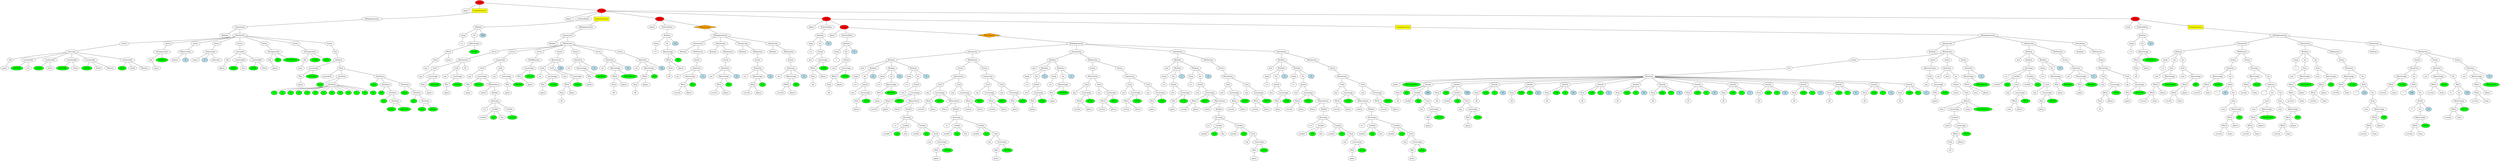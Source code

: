 graph tree{NODE0 [label="Stage" style=filled fillcolor="red"]
NODE0_1 [label="game"]
NODE0 -- NODE0_1
NODE0_2 [label="Computermoves"  style=filled shape=box fillcolor="yellow"]
NODE0_2_2 [label="Multigameaction" ]
NODE0_2_2_0 [label="Gameaction" ]
NODE0_2_2_0_1 [label="Boolean" ]
NODE0_2_2_0 -- NODE0_2_2_0_1
NODE0_2_2_0_2 [label="Multiaction" ]
NODE0_2_2_0_2_0 [label="Action" ]
NODE0_2_2_0_2_0_1 [label="Loccreate" ]
NODE0_2_2_0_2_0_1_2 [label="Obj" ]
NODE0_2_2_0_2_0_1_2_0 [label="game"]
NODE0_2_2_0_2_0_1_2 -- NODE0_2_2_0_2_0_1_2_0
NODE0_2_2_0_2_0_1 -- NODE0_2_2_0_2_0_1_2
NODE0_2_2_0_2_0_1_3 [label="Locationdef" ]
NODE0_2_2_0_2_0_1_3_1 [fillcolor="green" style=filled label="SOURCE"]
NODE0_2_2_0_2_0_1_3 -- NODE0_2_2_0_2_0_1_3_1
NODE0_2_2_0_2_0_1_3_2 [label="List"]
NODE0_2_2_0_2_0_1_3 -- NODE0_2_2_0_2_0_1_3_2
NODE0_2_2_0_2_0_1 -- NODE0_2_2_0_2_0_1_3
NODE0_2_2_0_2_0_1_4 [label="Locationdef" ]
NODE0_2_2_0_2_0_1_4_1 [fillcolor="green" style=filled label="STOCK"]
NODE0_2_2_0_2_0_1_4 -- NODE0_2_2_0_2_0_1_4_1
NODE0_2_2_0_2_0_1_4_2 [label="Stack"]
NODE0_2_2_0_2_0_1_4 -- NODE0_2_2_0_2_0_1_4_2
NODE0_2_2_0_2_0_1 -- NODE0_2_2_0_2_0_1_4
NODE0_2_2_0_2_0_1_5 [label="Locationdef" ]
NODE0_2_2_0_2_0_1_5_1 [fillcolor="green" style=filled label="DISCARD"]
NODE0_2_2_0_2_0_1_5 -- NODE0_2_2_0_2_0_1_5_1
NODE0_2_2_0_2_0_1_5_2 [label="Stack"]
NODE0_2_2_0_2_0_1_5 -- NODE0_2_2_0_2_0_1_5_2
NODE0_2_2_0_2_0_1 -- NODE0_2_2_0_2_0_1_5
NODE0_2_2_0_2_0_1_6 [label="Locationdef" ]
NODE0_2_2_0_2_0_1_6_1 [fillcolor="green" style=filled label="TRUMP"]
NODE0_2_2_0_2_0_1_6 -- NODE0_2_2_0_2_0_1_6_1
NODE0_2_2_0_2_0_1_6_2 [label="Stack"]
NODE0_2_2_0_2_0_1_6 -- NODE0_2_2_0_2_0_1_6_2
NODE0_2_2_0_2_0_1_6_3 [label="Memory"]
NODE0_2_2_0_2_0_1_6 -- NODE0_2_2_0_2_0_1_6_3
NODE0_2_2_0_2_0_1 -- NODE0_2_2_0_2_0_1_6
NODE0_2_2_0_2_0_1_7 [label="Locationdef" ]
NODE0_2_2_0_2_0_1_7_1 [fillcolor="green" style=filled label="LEAD"]
NODE0_2_2_0_2_0_1_7 -- NODE0_2_2_0_2_0_1_7_1
NODE0_2_2_0_2_0_1_7_2 [label="Stack"]
NODE0_2_2_0_2_0_1_7 -- NODE0_2_2_0_2_0_1_7_2
NODE0_2_2_0_2_0_1_7_3 [label="Memory"]
NODE0_2_2_0_2_0_1_7 -- NODE0_2_2_0_2_0_1_7_3
NODE0_2_2_0_2_0_1 -- NODE0_2_2_0_2_0_1_7
NODE0_2_2_0_2_0 -- NODE0_2_2_0_2_0_1
NODE0_2_2_0_2 -- NODE0_2_2_0_2_0
NODE0_2_2_0_2_1 [label="Action" ]
NODE0_2_2_0_2_1_1 [label="Storagecreate" ]
NODE0_2_2_0_2_1_1_2 [label="Obj" ]
NODE0_2_2_0_2_1_1_2_0 [label="game"]
NODE0_2_2_0_2_1_1_2 -- NODE0_2_2_0_2_1_1_2_0
NODE0_2_2_0_2_1_1 -- NODE0_2_2_0_2_1_1_2
NODE0_2_2_0_2_1_1_4 [fillcolor="green" style=filled label="BROKEN"]
NODE0_2_2_0_2_1_1 -- NODE0_2_2_0_2_1_1_4
NODE0_2_2_0_2_1 -- NODE0_2_2_0_2_1_1
NODE0_2_2_0_2 -- NODE0_2_2_0_2_1
NODE0_2_2_0_2_2 [label="Action" ]
NODE0_2_2_0_2_2_1 [label="Playercreate" ]
NODE0_2_2_0_2_2_1_1 [label="players"]
NODE0_2_2_0_2_2_1 -- NODE0_2_2_0_2_2_1_1
NODE0_2_2_0_2_2_1_2 [label="4" style=filled fillcolor="lightblue"]
NODE0_2_2_0_2_2_1 -- NODE0_2_2_0_2_2_1_2
NODE0_2_2_0_2_2 -- NODE0_2_2_0_2_2_1
NODE0_2_2_0_2 -- NODE0_2_2_0_2_2
NODE0_2_2_0_2_3 [label="Action" ]
NODE0_2_2_0_2_3_1 [label="Teamcreate" ]
NODE0_2_2_0_2_3_1_1 [label="teams"]
NODE0_2_2_0_2_3_1 -- NODE0_2_2_0_2_3_1_1
NODE0_2_2_0_2_3_1_2 [label="2" style=filled fillcolor="lightblue"]
NODE0_2_2_0_2_3_1 -- NODE0_2_2_0_2_3_1_2
NODE0_2_2_0_2_3_1_3 [label="alternate"]
NODE0_2_2_0_2_3_1 -- NODE0_2_2_0_2_3_1_3
NODE0_2_2_0_2_3 -- NODE0_2_2_0_2_3_1
NODE0_2_2_0_2 -- NODE0_2_2_0_2_3
NODE0_2_2_0_2_4 [label="Action" ]
NODE0_2_2_0_2_4_1 [label="Loccreate" ]
NODE0_2_2_0_2_4_1_2 [label="Obj" ]
NODE0_2_2_0_2_4_1_2_0 [label="player"]
NODE0_2_2_0_2_4_1_2 -- NODE0_2_2_0_2_4_1_2_0
NODE0_2_2_0_2_4_1 -- NODE0_2_2_0_2_4_1_2
NODE0_2_2_0_2_4_1_3 [label="Locationdef" ]
NODE0_2_2_0_2_4_1_3_1 [fillcolor="green" style=filled label="HAND"]
NODE0_2_2_0_2_4_1_3 -- NODE0_2_2_0_2_4_1_3_1
NODE0_2_2_0_2_4_1_3_2 [label="List"]
NODE0_2_2_0_2_4_1_3 -- NODE0_2_2_0_2_4_1_3_2
NODE0_2_2_0_2_4_1 -- NODE0_2_2_0_2_4_1_3
NODE0_2_2_0_2_4_1_4 [label="Locationdef" ]
NODE0_2_2_0_2_4_1_4_1 [fillcolor="green" style=filled label="TRICK"]
NODE0_2_2_0_2_4_1_4 -- NODE0_2_2_0_2_4_1_4_1
NODE0_2_2_0_2_4_1_4_2 [label="Stack"]
NODE0_2_2_0_2_4_1_4 -- NODE0_2_2_0_2_4_1_4_2
NODE0_2_2_0_2_4_1 -- NODE0_2_2_0_2_4_1_4
NODE0_2_2_0_2_4 -- NODE0_2_2_0_2_4_1
NODE0_2_2_0_2 -- NODE0_2_2_0_2_4
NODE0_2_2_0_2_5 [label="Action" ]
NODE0_2_2_0_2_5_1 [label="Storagecreate" ]
NODE0_2_2_0_2_5_1_2 [label="Obj" ]
NODE0_2_2_0_2_5_1_2_0 [label="player"]
NODE0_2_2_0_2_5_1_2 -- NODE0_2_2_0_2_5_1_2_0
NODE0_2_2_0_2_5_1 -- NODE0_2_2_0_2_5_1_2
NODE0_2_2_0_2_5_1_4 [fillcolor="green" style=filled label="BID"]
NODE0_2_2_0_2_5_1 -- NODE0_2_2_0_2_5_1_4
NODE0_2_2_0_2_5_1_6 [fillcolor="green" style=filled label="TRICKSWON"]
NODE0_2_2_0_2_5_1 -- NODE0_2_2_0_2_5_1_6
NODE0_2_2_0_2_5 -- NODE0_2_2_0_2_5_1
NODE0_2_2_0_2 -- NODE0_2_2_0_2_5
NODE0_2_2_0_2_6 [label="Action" ]
NODE0_2_2_0_2_6_1 [label="Storagecreate" ]
NODE0_2_2_0_2_6_1_2 [label="Obj" ]
NODE0_2_2_0_2_6_1_2_0 [label="team"]
NODE0_2_2_0_2_6_1_2 -- NODE0_2_2_0_2_6_1_2_0
NODE0_2_2_0_2_6_1 -- NODE0_2_2_0_2_6_1_2
NODE0_2_2_0_2_6_1_4 [fillcolor="green" style=filled label="SCORE"]
NODE0_2_2_0_2_6_1 -- NODE0_2_2_0_2_6_1_4
NODE0_2_2_0_2_6_1_6 [fillcolor="green" style=filled label="BAGS"]
NODE0_2_2_0_2_6_1 -- NODE0_2_2_0_2_6_1_6
NODE0_2_2_0_2_6 -- NODE0_2_2_0_2_6_1
NODE0_2_2_0_2 -- NODE0_2_2_0_2_6
NODE0_2_2_0_2_7 [label="Action" ]
NODE0_2_2_0_2_7_1 [label="Init" ]
NODE0_2_2_0_2_7_1_1 [label="Deckinit" ]
NODE0_2_2_0_2_7_1_1_0 [label="Locstorage" ]
NODE0_2_2_0_2_7_1_1_0_1 [label="Who" ]
NODE0_2_2_0_2_7_1_1_0_1_0 [label="game"]
NODE0_2_2_0_2_7_1_1_0_1 -- NODE0_2_2_0_2_7_1_1_0_1_0
NODE0_2_2_0_2_7_1_1_0 -- NODE0_2_2_0_2_7_1_1_0_1
NODE0_2_2_0_2_7_1_1_0_3 [fillcolor="green" style=filled label="DISCARD"]
NODE0_2_2_0_2_7_1_1_0 -- NODE0_2_2_0_2_7_1_1_0_3
NODE0_2_2_0_2_7_1_1 -- NODE0_2_2_0_2_7_1_1_0
NODE0_2_2_0_2_7_1_1_1 [label="Deck" ]
NODE0_2_2_0_2_7_1_1_1_1 [label="permdeck"]
NODE0_2_2_0_2_7_1_1_1 -- NODE0_2_2_0_2_7_1_1_1_1
NODE0_2_2_0_2_7_1_1_1_2 [label="Attribute" ]
NODE0_2_2_0_2_7_1_1_1_2_1 [fillcolor="green" style=filled label="rank"]
NODE0_2_2_0_2_7_1_1_1_2 -- NODE0_2_2_0_2_7_1_1_1_2_1
NODE0_2_2_0_2_7_1_1_1_2_2 [label="Attribute" ]
NODE0_2_2_0_2_7_1_1_1_2_2_1 [fillcolor="green" style=filled label="A"]
NODE0_2_2_0_2_7_1_1_1_2_2 -- NODE0_2_2_0_2_7_1_1_1_2_2_1
NODE0_2_2_0_2_7_1_1_1_2_2_3 [fillcolor="green" style=filled label="2"]
NODE0_2_2_0_2_7_1_1_1_2_2 -- NODE0_2_2_0_2_7_1_1_1_2_2_3
NODE0_2_2_0_2_7_1_1_1_2_2_5 [fillcolor="green" style=filled label="3"]
NODE0_2_2_0_2_7_1_1_1_2_2 -- NODE0_2_2_0_2_7_1_1_1_2_2_5
NODE0_2_2_0_2_7_1_1_1_2_2_7 [fillcolor="green" style=filled label="4"]
NODE0_2_2_0_2_7_1_1_1_2_2 -- NODE0_2_2_0_2_7_1_1_1_2_2_7
NODE0_2_2_0_2_7_1_1_1_2_2_9 [fillcolor="green" style=filled label="5"]
NODE0_2_2_0_2_7_1_1_1_2_2 -- NODE0_2_2_0_2_7_1_1_1_2_2_9
NODE0_2_2_0_2_7_1_1_1_2_2_11 [fillcolor="green" style=filled label="6"]
NODE0_2_2_0_2_7_1_1_1_2_2 -- NODE0_2_2_0_2_7_1_1_1_2_2_11
NODE0_2_2_0_2_7_1_1_1_2_2_13 [fillcolor="green" style=filled label="7"]
NODE0_2_2_0_2_7_1_1_1_2_2 -- NODE0_2_2_0_2_7_1_1_1_2_2_13
NODE0_2_2_0_2_7_1_1_1_2_2_15 [fillcolor="green" style=filled label="8"]
NODE0_2_2_0_2_7_1_1_1_2_2 -- NODE0_2_2_0_2_7_1_1_1_2_2_15
NODE0_2_2_0_2_7_1_1_1_2_2_17 [fillcolor="green" style=filled label="9"]
NODE0_2_2_0_2_7_1_1_1_2_2 -- NODE0_2_2_0_2_7_1_1_1_2_2_17
NODE0_2_2_0_2_7_1_1_1_2_2_19 [fillcolor="green" style=filled label="10"]
NODE0_2_2_0_2_7_1_1_1_2_2 -- NODE0_2_2_0_2_7_1_1_1_2_2_19
NODE0_2_2_0_2_7_1_1_1_2_2_21 [fillcolor="green" style=filled label="J"]
NODE0_2_2_0_2_7_1_1_1_2_2 -- NODE0_2_2_0_2_7_1_1_1_2_2_21
NODE0_2_2_0_2_7_1_1_1_2_2_23 [fillcolor="green" style=filled label="Q"]
NODE0_2_2_0_2_7_1_1_1_2_2 -- NODE0_2_2_0_2_7_1_1_1_2_2_23
NODE0_2_2_0_2_7_1_1_1_2_2_25 [fillcolor="green" style=filled label="K"]
NODE0_2_2_0_2_7_1_1_1_2_2 -- NODE0_2_2_0_2_7_1_1_1_2_2_25
NODE0_2_2_0_2_7_1_1_1_2 -- NODE0_2_2_0_2_7_1_1_1_2_2
NODE0_2_2_0_2_7_1_1_1 -- NODE0_2_2_0_2_7_1_1_1_2
NODE0_2_2_0_2_7_1_1_1_3 [label="Attribute" ]
NODE0_2_2_0_2_7_1_1_1_3_1 [fillcolor="green" style=filled label="color"]
NODE0_2_2_0_2_7_1_1_1_3 -- NODE0_2_2_0_2_7_1_1_1_3_1
NODE0_2_2_0_2_7_1_1_1_3_2 [label="Attribute" ]
NODE0_2_2_0_2_7_1_1_1_3_2_1 [fillcolor="green" style=filled label="red"]
NODE0_2_2_0_2_7_1_1_1_3_2 -- NODE0_2_2_0_2_7_1_1_1_3_2_1
NODE0_2_2_0_2_7_1_1_1_3_2_2 [label="Attribute" ]
NODE0_2_2_0_2_7_1_1_1_3_2_2_1 [fillcolor="green" style=filled label="suit"]
NODE0_2_2_0_2_7_1_1_1_3_2_2 -- NODE0_2_2_0_2_7_1_1_1_3_2_2_1
NODE0_2_2_0_2_7_1_1_1_3_2_2_2 [label="Attribute" ]
NODE0_2_2_0_2_7_1_1_1_3_2_2_2_1 [fillcolor="green" style=filled label="hearts"]
NODE0_2_2_0_2_7_1_1_1_3_2_2_2 -- NODE0_2_2_0_2_7_1_1_1_3_2_2_2_1
NODE0_2_2_0_2_7_1_1_1_3_2_2_2_3 [fillcolor="green" style=filled label="diamonds"]
NODE0_2_2_0_2_7_1_1_1_3_2_2_2 -- NODE0_2_2_0_2_7_1_1_1_3_2_2_2_3
NODE0_2_2_0_2_7_1_1_1_3_2_2 -- NODE0_2_2_0_2_7_1_1_1_3_2_2_2
NODE0_2_2_0_2_7_1_1_1_3_2 -- NODE0_2_2_0_2_7_1_1_1_3_2_2
NODE0_2_2_0_2_7_1_1_1_3 -- NODE0_2_2_0_2_7_1_1_1_3_2
NODE0_2_2_0_2_7_1_1_1_3_3 [label="Attribute" ]
NODE0_2_2_0_2_7_1_1_1_3_3_1 [fillcolor="green" style=filled label="black"]
NODE0_2_2_0_2_7_1_1_1_3_3 -- NODE0_2_2_0_2_7_1_1_1_3_3_1
NODE0_2_2_0_2_7_1_1_1_3_3_2 [label="Attribute" ]
NODE0_2_2_0_2_7_1_1_1_3_3_2_1 [fillcolor="green" style=filled label="suit"]
NODE0_2_2_0_2_7_1_1_1_3_3_2 -- NODE0_2_2_0_2_7_1_1_1_3_3_2_1
NODE0_2_2_0_2_7_1_1_1_3_3_2_2 [label="Attribute" ]
NODE0_2_2_0_2_7_1_1_1_3_3_2_2_1 [fillcolor="green" style=filled label="clubs"]
NODE0_2_2_0_2_7_1_1_1_3_3_2_2 -- NODE0_2_2_0_2_7_1_1_1_3_3_2_2_1
NODE0_2_2_0_2_7_1_1_1_3_3_2_2_3 [fillcolor="green" style=filled label="spades"]
NODE0_2_2_0_2_7_1_1_1_3_3_2_2 -- NODE0_2_2_0_2_7_1_1_1_3_3_2_2_3
NODE0_2_2_0_2_7_1_1_1_3_3_2 -- NODE0_2_2_0_2_7_1_1_1_3_3_2_2
NODE0_2_2_0_2_7_1_1_1_3_3 -- NODE0_2_2_0_2_7_1_1_1_3_3_2
NODE0_2_2_0_2_7_1_1_1_3 -- NODE0_2_2_0_2_7_1_1_1_3_3
NODE0_2_2_0_2_7_1_1_1 -- NODE0_2_2_0_2_7_1_1_1_3
NODE0_2_2_0_2_7_1_1 -- NODE0_2_2_0_2_7_1_1_1
NODE0_2_2_0_2_7_1 -- NODE0_2_2_0_2_7_1_1
NODE0_2_2_0_2_7 -- NODE0_2_2_0_2_7_1
NODE0_2_2_0_2 -- NODE0_2_2_0_2_7
NODE0_2_2_0 -- NODE0_2_2_0_2
NODE0_2_2 -- NODE0_2_2_0
NODE0_2 -- NODE0_2_2
NODE0 -- NODE0_2
NODE0_3 [label="Stage"  style=filled fillcolor="red"]
NODE0_3_2 [label="player"]
NODE0_3 -- NODE0_3_2
NODE0_3_3 [label="Endcondition" ]
NODE0_3_3_2 [label="Boolean" ]
NODE0_3_3_2_1 [label="Intop" ]
NODE0_3_3_2_1_0 [label=">="]
NODE0_3_3_2_1 -- NODE0_3_3_2_1_0
NODE0_3_3_2 -- NODE0_3_3_2_1
NODE0_3_3_2_2 [label="Int" ]
NODE0_3_3_2_2_0 [label="Rawstorage" ]
NODE0_3_3_2_2_0_1 [label="Who2" ]
NODE0_3_3_2_2_0_1_1 [label="Posq" ]
NODE0_3_3_2_2_0_1_1_0 [label="any"]
NODE0_3_3_2_2_0_1_1 -- NODE0_3_3_2_2_0_1_1_0
NODE0_3_3_2_2_0_1 -- NODE0_3_3_2_2_0_1_1
NODE0_3_3_2_2_0_1_2 [label="team"]
NODE0_3_3_2_2_0_1 -- NODE0_3_3_2_2_0_1_2
NODE0_3_3_2_2_0 -- NODE0_3_3_2_2_0_1
NODE0_3_3_2_2_0_3 [fillcolor="green" style=filled label="SCORE"]
NODE0_3_3_2_2_0 -- NODE0_3_3_2_2_0_3
NODE0_3_3_2_2 -- NODE0_3_3_2_2_0
NODE0_3_3_2 -- NODE0_3_3_2_2
NODE0_3_3_2_3 [label="500" style=filled fillcolor="lightblue"]
NODE0_3_3_2 -- NODE0_3_3_2_3
NODE0_3_3 -- NODE0_3_3_2
NODE0_3 -- NODE0_3_3
NODE0_3_4 [label="Computermoves"  style=filled shape=box fillcolor="yellow"]
NODE0_3_4_2 [label="Multigameaction" ]
NODE0_3_4_2_0 [label="Gameaction" ]
NODE0_3_4_2_0_1 [label="Boolean" ]
NODE0_3_4_2_0 -- NODE0_3_4_2_0_1
NODE0_3_4_2_0_2 [label="Multiaction" ]
NODE0_3_4_2_0_2_0 [label="Action" ]
NODE0_3_4_2_0_2_0_1 [label="Moveaction" ]
NODE0_3_4_2_0_2_0_1_1 [label="Card" ]
NODE0_3_4_2_0_2_0_1_1_1 [label="top"]
NODE0_3_4_2_0_2_0_1_1 -- NODE0_3_4_2_0_2_0_1_1_1
NODE0_3_4_2_0_2_0_1_1_2 [label="Locstorage" ]
NODE0_3_4_2_0_2_0_1_1_2_1 [label="Who" ]
NODE0_3_4_2_0_2_0_1_1_2_1_0 [label="game"]
NODE0_3_4_2_0_2_0_1_1_2_1 -- NODE0_3_4_2_0_2_0_1_1_2_1_0
NODE0_3_4_2_0_2_0_1_1_2 -- NODE0_3_4_2_0_2_0_1_1_2_1
NODE0_3_4_2_0_2_0_1_1_2_3 [fillcolor="green" style=filled label="DISCARD"]
NODE0_3_4_2_0_2_0_1_1_2 -- NODE0_3_4_2_0_2_0_1_1_2_3
NODE0_3_4_2_0_2_0_1_1 -- NODE0_3_4_2_0_2_0_1_1_2
NODE0_3_4_2_0_2_0_1 -- NODE0_3_4_2_0_2_0_1_1
NODE0_3_4_2_0_2_0_1_2 [label="Card" ]
NODE0_3_4_2_0_2_0_1_2_1 [label="top"]
NODE0_3_4_2_0_2_0_1_2 -- NODE0_3_4_2_0_2_0_1_2_1
NODE0_3_4_2_0_2_0_1_2_2 [label="Locstorage" ]
NODE0_3_4_2_0_2_0_1_2_2_1 [label="Who" ]
NODE0_3_4_2_0_2_0_1_2_2_1_0 [label="game"]
NODE0_3_4_2_0_2_0_1_2_2_1 -- NODE0_3_4_2_0_2_0_1_2_2_1_0
NODE0_3_4_2_0_2_0_1_2_2 -- NODE0_3_4_2_0_2_0_1_2_2_1
NODE0_3_4_2_0_2_0_1_2_2_3 [fillcolor="green" style=filled label="STOCK"]
NODE0_3_4_2_0_2_0_1_2_2 -- NODE0_3_4_2_0_2_0_1_2_2_3
NODE0_3_4_2_0_2_0_1_2 -- NODE0_3_4_2_0_2_0_1_2_2
NODE0_3_4_2_0_2_0_1 -- NODE0_3_4_2_0_2_0_1_2
NODE0_3_4_2_0_2_0_1_3 [label="all"]
NODE0_3_4_2_0_2_0_1 -- NODE0_3_4_2_0_2_0_1_3
NODE0_3_4_2_0_2_0 -- NODE0_3_4_2_0_2_0_1
NODE0_3_4_2_0_2 -- NODE0_3_4_2_0_2_0
NODE0_3_4_2_0_2_1 [label="Action" ]
NODE0_3_4_2_0_2_1_1 [label="Copyaction" ]
NODE0_3_4_2_0_2_1_1_1 [label="Card" ]
NODE0_3_4_2_0_2_1_1_1_1 [label="top"]
NODE0_3_4_2_0_2_1_1_1 -- NODE0_3_4_2_0_2_1_1_1_1
NODE0_3_4_2_0_2_1_1_1_2 [label="Locstorage" ]
NODE0_3_4_2_0_2_1_1_1_2_1 [label="Who" ]
NODE0_3_4_2_0_2_1_1_1_2_1_0 [label="game"]
NODE0_3_4_2_0_2_1_1_1_2_1 -- NODE0_3_4_2_0_2_1_1_1_2_1_0
NODE0_3_4_2_0_2_1_1_1_2 -- NODE0_3_4_2_0_2_1_1_1_2_1
NODE0_3_4_2_0_2_1_1_1_2_3 [fillcolor="green" style=filled label="STOCK"]
NODE0_3_4_2_0_2_1_1_1_2 -- NODE0_3_4_2_0_2_1_1_1_2_3
NODE0_3_4_2_0_2_1_1_1_2_4 [label="Whereclause" ]
NODE0_3_4_2_0_2_1_1_1_2_4_0 [label="where"]
NODE0_3_4_2_0_2_1_1_1_2_4 -- NODE0_3_4_2_0_2_1_1_1_2_4_0
NODE0_3_4_2_0_2_1_1_1_2_4_1 [label="Boolatt" ]
NODE0_3_4_2_0_2_1_1_1_2_4_1_1 [label="Attrcomp" ]
NODE0_3_4_2_0_2_1_1_1_2_4_1_1_0 [label="=="]
NODE0_3_4_2_0_2_1_1_1_2_4_1_1 -- NODE0_3_4_2_0_2_1_1_1_2_4_1_1_0
NODE0_3_4_2_0_2_1_1_1_2_4_1_1_1 [label="Cardatt" ]
NODE0_3_4_2_0_2_1_1_1_2_4_1_1_1_1 [label="cardatt"]
NODE0_3_4_2_0_2_1_1_1_2_4_1_1_1 -- NODE0_3_4_2_0_2_1_1_1_2_4_1_1_1_1
NODE0_3_4_2_0_2_1_1_1_2_4_1_1_1_2 [fillcolor="green" style=filled label="suit"]
NODE0_3_4_2_0_2_1_1_1_2_4_1_1_1 -- NODE0_3_4_2_0_2_1_1_1_2_4_1_1_1_2
NODE0_3_4_2_0_2_1_1_1_2_4_1_1_1_3 [label="this"]
NODE0_3_4_2_0_2_1_1_1_2_4_1_1_1 -- NODE0_3_4_2_0_2_1_1_1_2_4_1_1_1_3
NODE0_3_4_2_0_2_1_1_1_2_4_1_1 -- NODE0_3_4_2_0_2_1_1_1_2_4_1_1_1
NODE0_3_4_2_0_2_1_1_1_2_4_1_1_2 [label="Cardatt" ]
NODE0_3_4_2_0_2_1_1_1_2_4_1_1_2_0 [fillcolor="green" style=filled label="spades"]
NODE0_3_4_2_0_2_1_1_1_2_4_1_1_2 -- NODE0_3_4_2_0_2_1_1_1_2_4_1_1_2_0
NODE0_3_4_2_0_2_1_1_1_2_4_1_1 -- NODE0_3_4_2_0_2_1_1_1_2_4_1_1_2
NODE0_3_4_2_0_2_1_1_1_2_4_1 -- NODE0_3_4_2_0_2_1_1_1_2_4_1_1
NODE0_3_4_2_0_2_1_1_1_2_4 -- NODE0_3_4_2_0_2_1_1_1_2_4_1
NODE0_3_4_2_0_2_1_1_1_2 -- NODE0_3_4_2_0_2_1_1_1_2_4
NODE0_3_4_2_0_2_1_1_1 -- NODE0_3_4_2_0_2_1_1_1_2
NODE0_3_4_2_0_2_1_1 -- NODE0_3_4_2_0_2_1_1_1
NODE0_3_4_2_0_2_1_1_2 [label="Card" ]
NODE0_3_4_2_0_2_1_1_2_1 [label="top"]
NODE0_3_4_2_0_2_1_1_2 -- NODE0_3_4_2_0_2_1_1_2_1
NODE0_3_4_2_0_2_1_1_2_2 [label="Locstorage" ]
NODE0_3_4_2_0_2_1_1_2_2_1 [label="Who" ]
NODE0_3_4_2_0_2_1_1_2_2_1_0 [label="game"]
NODE0_3_4_2_0_2_1_1_2_2_1 -- NODE0_3_4_2_0_2_1_1_2_2_1_0
NODE0_3_4_2_0_2_1_1_2_2 -- NODE0_3_4_2_0_2_1_1_2_2_1
NODE0_3_4_2_0_2_1_1_2_2_3 [fillcolor="green" style=filled label="TRUMP"]
NODE0_3_4_2_0_2_1_1_2_2 -- NODE0_3_4_2_0_2_1_1_2_2_3
NODE0_3_4_2_0_2_1_1_2 -- NODE0_3_4_2_0_2_1_1_2_2
NODE0_3_4_2_0_2_1_1 -- NODE0_3_4_2_0_2_1_1_2
NODE0_3_4_2_0_2_1 -- NODE0_3_4_2_0_2_1_1
NODE0_3_4_2_0_2 -- NODE0_3_4_2_0_2_1
NODE0_3_4_2_0_2_2 [label="Action" ]
NODE0_3_4_2_0_2_2_1 [label="Shuffleaction" ]
NODE0_3_4_2_0_2_2_1_1 [label="Locstorage" ]
NODE0_3_4_2_0_2_2_1_1_1 [label="Who" ]
NODE0_3_4_2_0_2_2_1_1_1_0 [label="game"]
NODE0_3_4_2_0_2_2_1_1_1 -- NODE0_3_4_2_0_2_2_1_1_1_0
NODE0_3_4_2_0_2_2_1_1 -- NODE0_3_4_2_0_2_2_1_1_1
NODE0_3_4_2_0_2_2_1_1_3 [fillcolor="green" style=filled label="STOCK"]
NODE0_3_4_2_0_2_2_1_1 -- NODE0_3_4_2_0_2_2_1_1_3
NODE0_3_4_2_0_2_2_1 -- NODE0_3_4_2_0_2_2_1_1
NODE0_3_4_2_0_2_2 -- NODE0_3_4_2_0_2_2_1
NODE0_3_4_2_0_2 -- NODE0_3_4_2_0_2_2
NODE0_3_4_2_0_2_3 [label="Action" ]
NODE0_3_4_2_0_2_3_1 [label="Moveaction" ]
NODE0_3_4_2_0_2_3_1_1 [label="Card" ]
NODE0_3_4_2_0_2_3_1_1_1 [label="top"]
NODE0_3_4_2_0_2_3_1_1 -- NODE0_3_4_2_0_2_3_1_1_1
NODE0_3_4_2_0_2_3_1_1_2 [label="Locstorage" ]
NODE0_3_4_2_0_2_3_1_1_2_1 [label="Who" ]
NODE0_3_4_2_0_2_3_1_1_2_1_0 [label="game"]
NODE0_3_4_2_0_2_3_1_1_2_1 -- NODE0_3_4_2_0_2_3_1_1_2_1_0
NODE0_3_4_2_0_2_3_1_1_2 -- NODE0_3_4_2_0_2_3_1_1_2_1
NODE0_3_4_2_0_2_3_1_1_2_3 [fillcolor="green" style=filled label="STOCK"]
NODE0_3_4_2_0_2_3_1_1_2 -- NODE0_3_4_2_0_2_3_1_1_2_3
NODE0_3_4_2_0_2_3_1_1 -- NODE0_3_4_2_0_2_3_1_1_2
NODE0_3_4_2_0_2_3_1 -- NODE0_3_4_2_0_2_3_1_1
NODE0_3_4_2_0_2_3_1_2 [label="Card" ]
NODE0_3_4_2_0_2_3_1_2_1 [label="top"]
NODE0_3_4_2_0_2_3_1_2 -- NODE0_3_4_2_0_2_3_1_2_1
NODE0_3_4_2_0_2_3_1_2_2 [label="Locstorage" ]
NODE0_3_4_2_0_2_3_1_2_2_1 [label="Who2" ]
NODE0_3_4_2_0_2_3_1_2_2_1_1 [label="Posq" ]
NODE0_3_4_2_0_2_3_1_2_2_1_1_0 [label="all"]
NODE0_3_4_2_0_2_3_1_2_2_1_1 -- NODE0_3_4_2_0_2_3_1_2_2_1_1_0
NODE0_3_4_2_0_2_3_1_2_2_1 -- NODE0_3_4_2_0_2_3_1_2_2_1_1
NODE0_3_4_2_0_2_3_1_2_2_1_2 [label="player"]
NODE0_3_4_2_0_2_3_1_2_2_1 -- NODE0_3_4_2_0_2_3_1_2_2_1_2
NODE0_3_4_2_0_2_3_1_2_2 -- NODE0_3_4_2_0_2_3_1_2_2_1
NODE0_3_4_2_0_2_3_1_2_2_3 [fillcolor="green" style=filled label="HAND"]
NODE0_3_4_2_0_2_3_1_2_2 -- NODE0_3_4_2_0_2_3_1_2_2_3
NODE0_3_4_2_0_2_3_1_2 -- NODE0_3_4_2_0_2_3_1_2_2
NODE0_3_4_2_0_2_3_1 -- NODE0_3_4_2_0_2_3_1_2
NODE0_3_4_2_0_2_3_1_3 [label="13" style=filled fillcolor="lightblue"]
NODE0_3_4_2_0_2_3_1 -- NODE0_3_4_2_0_2_3_1_3
NODE0_3_4_2_0_2_3 -- NODE0_3_4_2_0_2_3_1
NODE0_3_4_2_0_2 -- NODE0_3_4_2_0_2_3
NODE0_3_4_2_0_2_4 [label="Action" ]
NODE0_3_4_2_0_2_4_1 [label="Setaction" ]
NODE0_3_4_2_0_2_4_1_0 [label="set"]
NODE0_3_4_2_0_2_4_1 -- NODE0_3_4_2_0_2_4_1_0
NODE0_3_4_2_0_2_4_1_1 [label="Rawstorage" ]
NODE0_3_4_2_0_2_4_1_1_1 [label="Who" ]
NODE0_3_4_2_0_2_4_1_1_1_0 [label="game"]
NODE0_3_4_2_0_2_4_1_1_1 -- NODE0_3_4_2_0_2_4_1_1_1_0
NODE0_3_4_2_0_2_4_1_1 -- NODE0_3_4_2_0_2_4_1_1_1
NODE0_3_4_2_0_2_4_1_1_3 [fillcolor="green" style=filled label="BROKEN"]
NODE0_3_4_2_0_2_4_1_1 -- NODE0_3_4_2_0_2_4_1_1_3
NODE0_3_4_2_0_2_4_1 -- NODE0_3_4_2_0_2_4_1_1
NODE0_3_4_2_0_2_4_1_2 [label="0" style=filled fillcolor="lightblue"]
NODE0_3_4_2_0_2_4_1 -- NODE0_3_4_2_0_2_4_1_2
NODE0_3_4_2_0_2_4 -- NODE0_3_4_2_0_2_4_1
NODE0_3_4_2_0_2 -- NODE0_3_4_2_0_2_4
NODE0_3_4_2_0_2_5 [label="Action" ]
NODE0_3_4_2_0_2_5_1 [label="Setaction" ]
NODE0_3_4_2_0_2_5_1_0 [label="set"]
NODE0_3_4_2_0_2_5_1 -- NODE0_3_4_2_0_2_5_1_0
NODE0_3_4_2_0_2_5_1_1 [label="Rawstorage" ]
NODE0_3_4_2_0_2_5_1_1_1 [label="Who2" ]
NODE0_3_4_2_0_2_5_1_1_1_1 [label="Posq" ]
NODE0_3_4_2_0_2_5_1_1_1_1_0 [label="all"]
NODE0_3_4_2_0_2_5_1_1_1_1 -- NODE0_3_4_2_0_2_5_1_1_1_1_0
NODE0_3_4_2_0_2_5_1_1_1 -- NODE0_3_4_2_0_2_5_1_1_1_1
NODE0_3_4_2_0_2_5_1_1_1_2 [label="player"]
NODE0_3_4_2_0_2_5_1_1_1 -- NODE0_3_4_2_0_2_5_1_1_1_2
NODE0_3_4_2_0_2_5_1_1 -- NODE0_3_4_2_0_2_5_1_1_1
NODE0_3_4_2_0_2_5_1_1_3 [fillcolor="green" style=filled label="TRICKSWON"]
NODE0_3_4_2_0_2_5_1_1 -- NODE0_3_4_2_0_2_5_1_1_3
NODE0_3_4_2_0_2_5_1 -- NODE0_3_4_2_0_2_5_1_1
NODE0_3_4_2_0_2_5_1_2 [label="0" style=filled fillcolor="lightblue"]
NODE0_3_4_2_0_2_5_1 -- NODE0_3_4_2_0_2_5_1_2
NODE0_3_4_2_0_2_5 -- NODE0_3_4_2_0_2_5_1
NODE0_3_4_2_0_2 -- NODE0_3_4_2_0_2_5
NODE0_3_4_2_0_2_6 [label="Action" ]
NODE0_3_4_2_0_2_6_1 [label="Setaction" ]
NODE0_3_4_2_0_2_6_1_0 [label="set"]
NODE0_3_4_2_0_2_6_1 -- NODE0_3_4_2_0_2_6_1_0
NODE0_3_4_2_0_2_6_1_1 [label="Rawstorage" ]
NODE0_3_4_2_0_2_6_1_1_1 [label="Who2" ]
NODE0_3_4_2_0_2_6_1_1_1_1 [label="Posq" ]
NODE0_3_4_2_0_2_6_1_1_1_1_0 [label="all"]
NODE0_3_4_2_0_2_6_1_1_1_1 -- NODE0_3_4_2_0_2_6_1_1_1_1_0
NODE0_3_4_2_0_2_6_1_1_1 -- NODE0_3_4_2_0_2_6_1_1_1_1
NODE0_3_4_2_0_2_6_1_1_1_2 [label="player"]
NODE0_3_4_2_0_2_6_1_1_1 -- NODE0_3_4_2_0_2_6_1_1_1_2
NODE0_3_4_2_0_2_6_1_1 -- NODE0_3_4_2_0_2_6_1_1_1
NODE0_3_4_2_0_2_6_1_1_3 [fillcolor="green" style=filled label="BID"]
NODE0_3_4_2_0_2_6_1_1 -- NODE0_3_4_2_0_2_6_1_1_3
NODE0_3_4_2_0_2_6_1 -- NODE0_3_4_2_0_2_6_1_1
NODE0_3_4_2_0_2_6_1_2 [label="14" style=filled fillcolor="lightblue"]
NODE0_3_4_2_0_2_6_1 -- NODE0_3_4_2_0_2_6_1_2
NODE0_3_4_2_0_2_6 -- NODE0_3_4_2_0_2_6_1
NODE0_3_4_2_0_2 -- NODE0_3_4_2_0_2_6
NODE0_3_4_2_0 -- NODE0_3_4_2_0_2
NODE0_3_4_2 -- NODE0_3_4_2_0
NODE0_3_4 -- NODE0_3_4_2
NODE0_3 -- NODE0_3_4
NODE0_3_5 [label="Stage"  style=filled fillcolor="red"]
NODE0_3_5_2 [label="player"]
NODE0_3_5 -- NODE0_3_5_2
NODE0_3_5_3 [label="Endcondition" ]
NODE0_3_5_3_2 [label="Boolean" ]
NODE0_3_5_3_2_1 [label="Intop" ]
NODE0_3_5_3_2_1_0 [label="<="]
NODE0_3_5_3_2_1 -- NODE0_3_5_3_2_1_0
NODE0_3_5_3_2 -- NODE0_3_5_3_2_1
NODE0_3_5_3_2_2 [label="Int" ]
NODE0_3_5_3_2_2_0 [label="Rawstorage" ]
NODE0_3_5_3_2_2_0_1 [label="Who2" ]
NODE0_3_5_3_2_2_0_1_1 [label="Posq" ]
NODE0_3_5_3_2_2_0_1_1_0 [label="all"]
NODE0_3_5_3_2_2_0_1_1 -- NODE0_3_5_3_2_2_0_1_1_0
NODE0_3_5_3_2_2_0_1 -- NODE0_3_5_3_2_2_0_1_1
NODE0_3_5_3_2_2_0_1_2 [label="player"]
NODE0_3_5_3_2_2_0_1 -- NODE0_3_5_3_2_2_0_1_2
NODE0_3_5_3_2_2_0 -- NODE0_3_5_3_2_2_0_1
NODE0_3_5_3_2_2_0_3 [fillcolor="green" style=filled label="BID"]
NODE0_3_5_3_2_2_0 -- NODE0_3_5_3_2_2_0_3
NODE0_3_5_3_2_2 -- NODE0_3_5_3_2_2_0
NODE0_3_5_3_2 -- NODE0_3_5_3_2_2
NODE0_3_5_3_2_3 [label="13" style=filled fillcolor="lightblue"]
NODE0_3_5_3_2 -- NODE0_3_5_3_2_3
NODE0_3_5_3 -- NODE0_3_5_3_2
NODE0_3_5 -- NODE0_3_5_3
NODE0_3_5_4 [label="Playermoves"  style=filled shape=diamond fillcolor="orange"]
NODE0_3_5_4_2 [label="Multigameaction" ]
NODE0_3_5_4_2_0 [label="Gameaction" ]
NODE0_3_5_4_2_0_1 [label="Boolean" ]
NODE0_3_5_4_2_0 -- NODE0_3_5_4_2_0_1
NODE0_3_5_4_2_0_2 [label="Multiaction" ]
NODE0_3_5_4_2_0_2_0 [label="Action" ]
NODE0_3_5_4_2_0_2_0_1 [label="Setaction" ]
NODE0_3_5_4_2_0_2_0_1_0 [label="set"]
NODE0_3_5_4_2_0_2_0_1 -- NODE0_3_5_4_2_0_2_0_1_0
NODE0_3_5_4_2_0_2_0_1_1 [label="Rawstorage" ]
NODE0_3_5_4_2_0_2_0_1_1_1 [label="Who2" ]
NODE0_3_5_4_2_0_2_0_1_1_1_1 [label="current"]
NODE0_3_5_4_2_0_2_0_1_1_1 -- NODE0_3_5_4_2_0_2_0_1_1_1_1
NODE0_3_5_4_2_0_2_0_1_1_1_2 [label="player"]
NODE0_3_5_4_2_0_2_0_1_1_1 -- NODE0_3_5_4_2_0_2_0_1_1_1_2
NODE0_3_5_4_2_0_2_0_1_1 -- NODE0_3_5_4_2_0_2_0_1_1_1
NODE0_3_5_4_2_0_2_0_1_1_3 [fillcolor="green" style=filled label="BID"]
NODE0_3_5_4_2_0_2_0_1_1 -- NODE0_3_5_4_2_0_2_0_1_1_3
NODE0_3_5_4_2_0_2_0_1 -- NODE0_3_5_4_2_0_2_0_1_1
NODE0_3_5_4_2_0_2_0_1_2 [label="1" style=filled fillcolor="lightblue"]
NODE0_3_5_4_2_0_2_0_1 -- NODE0_3_5_4_2_0_2_0_1_2
NODE0_3_5_4_2_0_2_0 -- NODE0_3_5_4_2_0_2_0_1
NODE0_3_5_4_2_0_2 -- NODE0_3_5_4_2_0_2_0
NODE0_3_5_4_2_0 -- NODE0_3_5_4_2_0_2
NODE0_3_5_4_2 -- NODE0_3_5_4_2_0
NODE0_3_5_4_2_1 [label="Gameaction" ]
NODE0_3_5_4_2_1_1 [label="Boolean" ]
NODE0_3_5_4_2_1 -- NODE0_3_5_4_2_1_1
NODE0_3_5_4_2_1_2 [label="Multiaction" ]
NODE0_3_5_4_2_1_2_0 [label="Action" ]
NODE0_3_5_4_2_1_2_0_1 [label="Setaction" ]
NODE0_3_5_4_2_1_2_0_1_0 [label="set"]
NODE0_3_5_4_2_1_2_0_1 -- NODE0_3_5_4_2_1_2_0_1_0
NODE0_3_5_4_2_1_2_0_1_1 [label="Rawstorage" ]
NODE0_3_5_4_2_1_2_0_1_1_1 [label="Who2" ]
NODE0_3_5_4_2_1_2_0_1_1_1_1 [label="current"]
NODE0_3_5_4_2_1_2_0_1_1_1 -- NODE0_3_5_4_2_1_2_0_1_1_1_1
NODE0_3_5_4_2_1_2_0_1_1_1_2 [label="player"]
NODE0_3_5_4_2_1_2_0_1_1_1 -- NODE0_3_5_4_2_1_2_0_1_1_1_2
NODE0_3_5_4_2_1_2_0_1_1 -- NODE0_3_5_4_2_1_2_0_1_1_1
NODE0_3_5_4_2_1_2_0_1_1_3 [fillcolor="green" style=filled label="BID"]
NODE0_3_5_4_2_1_2_0_1_1 -- NODE0_3_5_4_2_1_2_0_1_1_3
NODE0_3_5_4_2_1_2_0_1 -- NODE0_3_5_4_2_1_2_0_1_1
NODE0_3_5_4_2_1_2_0_1_2 [label="2" style=filled fillcolor="lightblue"]
NODE0_3_5_4_2_1_2_0_1 -- NODE0_3_5_4_2_1_2_0_1_2
NODE0_3_5_4_2_1_2_0 -- NODE0_3_5_4_2_1_2_0_1
NODE0_3_5_4_2_1_2 -- NODE0_3_5_4_2_1_2_0
NODE0_3_5_4_2_1 -- NODE0_3_5_4_2_1_2
NODE0_3_5_4_2 -- NODE0_3_5_4_2_1
NODE0_3_5_4_2_2 [label="Gameaction" ]
NODE0_3_5_4_2_2_1 [label="Boolean" ]
NODE0_3_5_4_2_2 -- NODE0_3_5_4_2_2_1
NODE0_3_5_4_2_2_2 [label="Multiaction" ]
NODE0_3_5_4_2_2_2_0 [label="Action" ]
NODE0_3_5_4_2_2_2_0_1 [label="Setaction" ]
NODE0_3_5_4_2_2_2_0_1_0 [label="set"]
NODE0_3_5_4_2_2_2_0_1 -- NODE0_3_5_4_2_2_2_0_1_0
NODE0_3_5_4_2_2_2_0_1_1 [label="Rawstorage" ]
NODE0_3_5_4_2_2_2_0_1_1_1 [label="Who2" ]
NODE0_3_5_4_2_2_2_0_1_1_1_1 [label="current"]
NODE0_3_5_4_2_2_2_0_1_1_1 -- NODE0_3_5_4_2_2_2_0_1_1_1_1
NODE0_3_5_4_2_2_2_0_1_1_1_2 [label="player"]
NODE0_3_5_4_2_2_2_0_1_1_1 -- NODE0_3_5_4_2_2_2_0_1_1_1_2
NODE0_3_5_4_2_2_2_0_1_1 -- NODE0_3_5_4_2_2_2_0_1_1_1
NODE0_3_5_4_2_2_2_0_1_1_3 [fillcolor="green" style=filled label="BID"]
NODE0_3_5_4_2_2_2_0_1_1 -- NODE0_3_5_4_2_2_2_0_1_1_3
NODE0_3_5_4_2_2_2_0_1 -- NODE0_3_5_4_2_2_2_0_1_1
NODE0_3_5_4_2_2_2_0_1_2 [label="3" style=filled fillcolor="lightblue"]
NODE0_3_5_4_2_2_2_0_1 -- NODE0_3_5_4_2_2_2_0_1_2
NODE0_3_5_4_2_2_2_0 -- NODE0_3_5_4_2_2_2_0_1
NODE0_3_5_4_2_2_2 -- NODE0_3_5_4_2_2_2_0
NODE0_3_5_4_2_2 -- NODE0_3_5_4_2_2_2
NODE0_3_5_4_2 -- NODE0_3_5_4_2_2
NODE0_3_5_4_2_3 [label="Gameaction" ]
NODE0_3_5_4_2_3_1 [label="Boolean" ]
NODE0_3_5_4_2_3 -- NODE0_3_5_4_2_3_1
NODE0_3_5_4_2_3_2 [label="Multiaction" ]
NODE0_3_5_4_2_3_2_0 [label="Action" ]
NODE0_3_5_4_2_3_2_0_1 [label="Setaction" ]
NODE0_3_5_4_2_3_2_0_1_0 [label="set"]
NODE0_3_5_4_2_3_2_0_1 -- NODE0_3_5_4_2_3_2_0_1_0
NODE0_3_5_4_2_3_2_0_1_1 [label="Rawstorage" ]
NODE0_3_5_4_2_3_2_0_1_1_1 [label="Who2" ]
NODE0_3_5_4_2_3_2_0_1_1_1_1 [label="current"]
NODE0_3_5_4_2_3_2_0_1_1_1 -- NODE0_3_5_4_2_3_2_0_1_1_1_1
NODE0_3_5_4_2_3_2_0_1_1_1_2 [label="player"]
NODE0_3_5_4_2_3_2_0_1_1_1 -- NODE0_3_5_4_2_3_2_0_1_1_1_2
NODE0_3_5_4_2_3_2_0_1_1 -- NODE0_3_5_4_2_3_2_0_1_1_1
NODE0_3_5_4_2_3_2_0_1_1_3 [fillcolor="green" style=filled label="BID"]
NODE0_3_5_4_2_3_2_0_1_1 -- NODE0_3_5_4_2_3_2_0_1_1_3
NODE0_3_5_4_2_3_2_0_1 -- NODE0_3_5_4_2_3_2_0_1_1
NODE0_3_5_4_2_3_2_0_1_2 [label="4" style=filled fillcolor="lightblue"]
NODE0_3_5_4_2_3_2_0_1 -- NODE0_3_5_4_2_3_2_0_1_2
NODE0_3_5_4_2_3_2_0 -- NODE0_3_5_4_2_3_2_0_1
NODE0_3_5_4_2_3_2 -- NODE0_3_5_4_2_3_2_0
NODE0_3_5_4_2_3 -- NODE0_3_5_4_2_3_2
NODE0_3_5_4_2 -- NODE0_3_5_4_2_3
NODE0_3_5_4 -- NODE0_3_5_4_2
NODE0_3_5 -- NODE0_3_5_4
NODE0_3 -- NODE0_3_5
NODE0_3_6 [label="Stage"  style=filled fillcolor="red"]
NODE0_3_6_2 [label="player"]
NODE0_3_6 -- NODE0_3_6_2
NODE0_3_6_3 [label="Endcondition" ]
NODE0_3_6_3_2 [label="Boolean" ]
NODE0_3_6_3_2_1 [label="Intop" ]
NODE0_3_6_3_2_1_0 [label="=="]
NODE0_3_6_3_2_1 -- NODE0_3_6_3_2_1_0
NODE0_3_6_3_2 -- NODE0_3_6_3_2_1
NODE0_3_6_3_2_2 [label="Int" ]
NODE0_3_6_3_2_2_0 [label="Sizeof" ]
NODE0_3_6_3_2_2_0_1 [label="size"]
NODE0_3_6_3_2_2_0 -- NODE0_3_6_3_2_2_0_1
NODE0_3_6_3_2_2_0_2 [label="Locstorage" ]
NODE0_3_6_3_2_2_0_2_1 [label="Who2" ]
NODE0_3_6_3_2_2_0_2_1_1 [label="Posq" ]
NODE0_3_6_3_2_2_0_2_1_1_0 [label="all"]
NODE0_3_6_3_2_2_0_2_1_1 -- NODE0_3_6_3_2_2_0_2_1_1_0
NODE0_3_6_3_2_2_0_2_1 -- NODE0_3_6_3_2_2_0_2_1_1
NODE0_3_6_3_2_2_0_2_1_2 [label="player"]
NODE0_3_6_3_2_2_0_2_1 -- NODE0_3_6_3_2_2_0_2_1_2
NODE0_3_6_3_2_2_0_2 -- NODE0_3_6_3_2_2_0_2_1
NODE0_3_6_3_2_2_0_2_3 [fillcolor="green" style=filled label="HAND"]
NODE0_3_6_3_2_2_0_2 -- NODE0_3_6_3_2_2_0_2_3
NODE0_3_6_3_2_2_0 -- NODE0_3_6_3_2_2_0_2
NODE0_3_6_3_2_2 -- NODE0_3_6_3_2_2_0
NODE0_3_6_3_2 -- NODE0_3_6_3_2_2
NODE0_3_6_3_2_3 [label="0" style=filled fillcolor="lightblue"]
NODE0_3_6_3_2 -- NODE0_3_6_3_2_3
NODE0_3_6_3 -- NODE0_3_6_3_2
NODE0_3_6 -- NODE0_3_6_3
NODE0_3_6_4 [label="Stage"  style=filled fillcolor="red"]
NODE0_3_6_4_2 [label="player"]
NODE0_3_6_4 -- NODE0_3_6_4_2
NODE0_3_6_4_3 [label="Endcondition" ]
NODE0_3_6_4_3_2 [label="Boolean" ]
NODE0_3_6_4_3_2_1 [label="Intop" ]
NODE0_3_6_4_3_2_1_0 [label=">"]
NODE0_3_6_4_3_2_1 -- NODE0_3_6_4_3_2_1_0
NODE0_3_6_4_3_2 -- NODE0_3_6_4_3_2_1
NODE0_3_6_4_3_2_2 [label="Int" ]
NODE0_3_6_4_3_2_2_0 [label="Sizeof" ]
NODE0_3_6_4_3_2_2_0_1 [label="size"]
NODE0_3_6_4_3_2_2_0 -- NODE0_3_6_4_3_2_2_0_1
NODE0_3_6_4_3_2_2_0_2 [label="Locstorage" ]
NODE0_3_6_4_3_2_2_0_2_1 [label="Who2" ]
NODE0_3_6_4_3_2_2_0_2_1_1 [label="Posq" ]
NODE0_3_6_4_3_2_2_0_2_1_1_0 [label="all"]
NODE0_3_6_4_3_2_2_0_2_1_1 -- NODE0_3_6_4_3_2_2_0_2_1_1_0
NODE0_3_6_4_3_2_2_0_2_1 -- NODE0_3_6_4_3_2_2_0_2_1_1
NODE0_3_6_4_3_2_2_0_2_1_2 [label="player"]
NODE0_3_6_4_3_2_2_0_2_1 -- NODE0_3_6_4_3_2_2_0_2_1_2
NODE0_3_6_4_3_2_2_0_2 -- NODE0_3_6_4_3_2_2_0_2_1
NODE0_3_6_4_3_2_2_0_2_3 [fillcolor="green" style=filled label="TRICK"]
NODE0_3_6_4_3_2_2_0_2 -- NODE0_3_6_4_3_2_2_0_2_3
NODE0_3_6_4_3_2_2_0 -- NODE0_3_6_4_3_2_2_0_2
NODE0_3_6_4_3_2_2 -- NODE0_3_6_4_3_2_2_0
NODE0_3_6_4_3_2 -- NODE0_3_6_4_3_2_2
NODE0_3_6_4_3_2_3 [label="0" style=filled fillcolor="lightblue"]
NODE0_3_6_4_3_2 -- NODE0_3_6_4_3_2_3
NODE0_3_6_4_3 -- NODE0_3_6_4_3_2
NODE0_3_6_4 -- NODE0_3_6_4_3
NODE0_3_6_4_4 [label="Playermoves"  style=filled shape=diamond fillcolor="orange"]
NODE0_3_6_4_4_2 [label="Multigameaction" ]
NODE0_3_6_4_4_2_0 [label="Gameaction" ]
NODE0_3_6_4_4_2_0_1 [label="Boolean" ]
NODE0_3_6_4_4_2_0_1_1 [label="and"]
NODE0_3_6_4_4_2_0_1 -- NODE0_3_6_4_4_2_0_1_1
NODE0_3_6_4_4_2_0_1_2 [label="Boolean" ]
NODE0_3_6_4_4_2_0_1_2_1 [label="Intop" ]
NODE0_3_6_4_4_2_0_1_2_1_0 [label="=="]
NODE0_3_6_4_4_2_0_1_2_1 -- NODE0_3_6_4_4_2_0_1_2_1_0
NODE0_3_6_4_4_2_0_1_2 -- NODE0_3_6_4_4_2_0_1_2_1
NODE0_3_6_4_4_2_0_1_2_2 [label="Int" ]
NODE0_3_6_4_4_2_0_1_2_2_0 [label="Sizeof" ]
NODE0_3_6_4_4_2_0_1_2_2_0_1 [label="size"]
NODE0_3_6_4_4_2_0_1_2_2_0 -- NODE0_3_6_4_4_2_0_1_2_2_0_1
NODE0_3_6_4_4_2_0_1_2_2_0_2 [label="Locstorage" ]
NODE0_3_6_4_4_2_0_1_2_2_0_2_1 [label="Who" ]
NODE0_3_6_4_4_2_0_1_2_2_0_2_1_0 [label="game"]
NODE0_3_6_4_4_2_0_1_2_2_0_2_1 -- NODE0_3_6_4_4_2_0_1_2_2_0_2_1_0
NODE0_3_6_4_4_2_0_1_2_2_0_2 -- NODE0_3_6_4_4_2_0_1_2_2_0_2_1
NODE0_3_6_4_4_2_0_1_2_2_0_2_3 [fillcolor="green" style=filled label="LEAD"]
NODE0_3_6_4_4_2_0_1_2_2_0_2 -- NODE0_3_6_4_4_2_0_1_2_2_0_2_3
NODE0_3_6_4_4_2_0_1_2_2_0 -- NODE0_3_6_4_4_2_0_1_2_2_0_2
NODE0_3_6_4_4_2_0_1_2_2 -- NODE0_3_6_4_4_2_0_1_2_2_0
NODE0_3_6_4_4_2_0_1_2 -- NODE0_3_6_4_4_2_0_1_2_2
NODE0_3_6_4_4_2_0_1_2_3 [label="0" style=filled fillcolor="lightblue"]
NODE0_3_6_4_4_2_0_1_2 -- NODE0_3_6_4_4_2_0_1_2_3
NODE0_3_6_4_4_2_0_1 -- NODE0_3_6_4_4_2_0_1_2
NODE0_3_6_4_4_2_0_1_3 [label="Boolean" ]
NODE0_3_6_4_4_2_0_1_3_1 [label="Intop" ]
NODE0_3_6_4_4_2_0_1_3_1_0 [label="=="]
NODE0_3_6_4_4_2_0_1_3_1 -- NODE0_3_6_4_4_2_0_1_3_1_0
NODE0_3_6_4_4_2_0_1_3 -- NODE0_3_6_4_4_2_0_1_3_1
NODE0_3_6_4_4_2_0_1_3_2 [label="Int" ]
NODE0_3_6_4_4_2_0_1_3_2_0 [label="Rawstorage" ]
NODE0_3_6_4_4_2_0_1_3_2_0_1 [label="Who" ]
NODE0_3_6_4_4_2_0_1_3_2_0_1_0 [label="game"]
NODE0_3_6_4_4_2_0_1_3_2_0_1 -- NODE0_3_6_4_4_2_0_1_3_2_0_1_0
NODE0_3_6_4_4_2_0_1_3_2_0 -- NODE0_3_6_4_4_2_0_1_3_2_0_1
NODE0_3_6_4_4_2_0_1_3_2_0_3 [fillcolor="green" style=filled label="BROKEN"]
NODE0_3_6_4_4_2_0_1_3_2_0 -- NODE0_3_6_4_4_2_0_1_3_2_0_3
NODE0_3_6_4_4_2_0_1_3_2 -- NODE0_3_6_4_4_2_0_1_3_2_0
NODE0_3_6_4_4_2_0_1_3 -- NODE0_3_6_4_4_2_0_1_3_2
NODE0_3_6_4_4_2_0_1_3_3 [label="0" style=filled fillcolor="lightblue"]
NODE0_3_6_4_4_2_0_1_3 -- NODE0_3_6_4_4_2_0_1_3_3
NODE0_3_6_4_4_2_0_1 -- NODE0_3_6_4_4_2_0_1_3
NODE0_3_6_4_4_2_0_1_4 [label="Boolean" ]
NODE0_3_6_4_4_2_0_1_4_1 [label="Intop" ]
NODE0_3_6_4_4_2_0_1_4_1_0 [label="=="]
NODE0_3_6_4_4_2_0_1_4_1 -- NODE0_3_6_4_4_2_0_1_4_1_0
NODE0_3_6_4_4_2_0_1_4 -- NODE0_3_6_4_4_2_0_1_4_1
NODE0_3_6_4_4_2_0_1_4_2 [label="Int" ]
NODE0_3_6_4_4_2_0_1_4_2_0 [label="Sizeof" ]
NODE0_3_6_4_4_2_0_1_4_2_0_1 [label="size"]
NODE0_3_6_4_4_2_0_1_4_2_0 -- NODE0_3_6_4_4_2_0_1_4_2_0_1
NODE0_3_6_4_4_2_0_1_4_2_0_2 [label="Locstorage" ]
NODE0_3_6_4_4_2_0_1_4_2_0_2_1 [label="Who2" ]
NODE0_3_6_4_4_2_0_1_4_2_0_2_1_1 [label="current"]
NODE0_3_6_4_4_2_0_1_4_2_0_2_1 -- NODE0_3_6_4_4_2_0_1_4_2_0_2_1_1
NODE0_3_6_4_4_2_0_1_4_2_0_2_1_2 [label="player"]
NODE0_3_6_4_4_2_0_1_4_2_0_2_1 -- NODE0_3_6_4_4_2_0_1_4_2_0_2_1_2
NODE0_3_6_4_4_2_0_1_4_2_0_2 -- NODE0_3_6_4_4_2_0_1_4_2_0_2_1
NODE0_3_6_4_4_2_0_1_4_2_0_2_3 [fillcolor="green" style=filled label="HAND"]
NODE0_3_6_4_4_2_0_1_4_2_0_2 -- NODE0_3_6_4_4_2_0_1_4_2_0_2_3
NODE0_3_6_4_4_2_0_1_4_2_0_2_4 [label="Whereclause" ]
NODE0_3_6_4_4_2_0_1_4_2_0_2_4_0 [label="where"]
NODE0_3_6_4_4_2_0_1_4_2_0_2_4 -- NODE0_3_6_4_4_2_0_1_4_2_0_2_4_0
NODE0_3_6_4_4_2_0_1_4_2_0_2_4_1 [label="Boolatt" ]
NODE0_3_6_4_4_2_0_1_4_2_0_2_4_1_1 [label="Attrcomp" ]
NODE0_3_6_4_4_2_0_1_4_2_0_2_4_1_1_0 [label="!="]
NODE0_3_6_4_4_2_0_1_4_2_0_2_4_1_1 -- NODE0_3_6_4_4_2_0_1_4_2_0_2_4_1_1_0
NODE0_3_6_4_4_2_0_1_4_2_0_2_4_1_1_1 [label="Cardatt" ]
NODE0_3_6_4_4_2_0_1_4_2_0_2_4_1_1_1_1 [label="cardatt"]
NODE0_3_6_4_4_2_0_1_4_2_0_2_4_1_1_1 -- NODE0_3_6_4_4_2_0_1_4_2_0_2_4_1_1_1_1
NODE0_3_6_4_4_2_0_1_4_2_0_2_4_1_1_1_2 [fillcolor="green" style=filled label="suit"]
NODE0_3_6_4_4_2_0_1_4_2_0_2_4_1_1_1 -- NODE0_3_6_4_4_2_0_1_4_2_0_2_4_1_1_1_2
NODE0_3_6_4_4_2_0_1_4_2_0_2_4_1_1_1_3 [label="this"]
NODE0_3_6_4_4_2_0_1_4_2_0_2_4_1_1_1 -- NODE0_3_6_4_4_2_0_1_4_2_0_2_4_1_1_1_3
NODE0_3_6_4_4_2_0_1_4_2_0_2_4_1_1 -- NODE0_3_6_4_4_2_0_1_4_2_0_2_4_1_1_1
NODE0_3_6_4_4_2_0_1_4_2_0_2_4_1_1_2 [label="Cardatt" ]
NODE0_3_6_4_4_2_0_1_4_2_0_2_4_1_1_2_1 [label="cardatt"]
NODE0_3_6_4_4_2_0_1_4_2_0_2_4_1_1_2 -- NODE0_3_6_4_4_2_0_1_4_2_0_2_4_1_1_2_1
NODE0_3_6_4_4_2_0_1_4_2_0_2_4_1_1_2_2 [fillcolor="green" style=filled label="suit"]
NODE0_3_6_4_4_2_0_1_4_2_0_2_4_1_1_2 -- NODE0_3_6_4_4_2_0_1_4_2_0_2_4_1_1_2_2
NODE0_3_6_4_4_2_0_1_4_2_0_2_4_1_1_2_3 [label="Card" ]
NODE0_3_6_4_4_2_0_1_4_2_0_2_4_1_1_2_3_1 [label="top"]
NODE0_3_6_4_4_2_0_1_4_2_0_2_4_1_1_2_3 -- NODE0_3_6_4_4_2_0_1_4_2_0_2_4_1_1_2_3_1
NODE0_3_6_4_4_2_0_1_4_2_0_2_4_1_1_2_3_2 [label="Locstorage" ]
NODE0_3_6_4_4_2_0_1_4_2_0_2_4_1_1_2_3_2_1 [label="Who" ]
NODE0_3_6_4_4_2_0_1_4_2_0_2_4_1_1_2_3_2_1_0 [label="game"]
NODE0_3_6_4_4_2_0_1_4_2_0_2_4_1_1_2_3_2_1 -- NODE0_3_6_4_4_2_0_1_4_2_0_2_4_1_1_2_3_2_1_0
NODE0_3_6_4_4_2_0_1_4_2_0_2_4_1_1_2_3_2 -- NODE0_3_6_4_4_2_0_1_4_2_0_2_4_1_1_2_3_2_1
NODE0_3_6_4_4_2_0_1_4_2_0_2_4_1_1_2_3_2_3 [fillcolor="green" style=filled label="TRUMP"]
NODE0_3_6_4_4_2_0_1_4_2_0_2_4_1_1_2_3_2 -- NODE0_3_6_4_4_2_0_1_4_2_0_2_4_1_1_2_3_2_3
NODE0_3_6_4_4_2_0_1_4_2_0_2_4_1_1_2_3 -- NODE0_3_6_4_4_2_0_1_4_2_0_2_4_1_1_2_3_2
NODE0_3_6_4_4_2_0_1_4_2_0_2_4_1_1_2 -- NODE0_3_6_4_4_2_0_1_4_2_0_2_4_1_1_2_3
NODE0_3_6_4_4_2_0_1_4_2_0_2_4_1_1 -- NODE0_3_6_4_4_2_0_1_4_2_0_2_4_1_1_2
NODE0_3_6_4_4_2_0_1_4_2_0_2_4_1 -- NODE0_3_6_4_4_2_0_1_4_2_0_2_4_1_1
NODE0_3_6_4_4_2_0_1_4_2_0_2_4 -- NODE0_3_6_4_4_2_0_1_4_2_0_2_4_1
NODE0_3_6_4_4_2_0_1_4_2_0_2 -- NODE0_3_6_4_4_2_0_1_4_2_0_2_4
NODE0_3_6_4_4_2_0_1_4_2_0 -- NODE0_3_6_4_4_2_0_1_4_2_0_2
NODE0_3_6_4_4_2_0_1_4_2 -- NODE0_3_6_4_4_2_0_1_4_2_0
NODE0_3_6_4_4_2_0_1_4 -- NODE0_3_6_4_4_2_0_1_4_2
NODE0_3_6_4_4_2_0_1_4_3 [label="0" style=filled fillcolor="lightblue"]
NODE0_3_6_4_4_2_0_1_4 -- NODE0_3_6_4_4_2_0_1_4_3
NODE0_3_6_4_4_2_0_1 -- NODE0_3_6_4_4_2_0_1_4
NODE0_3_6_4_4_2_0 -- NODE0_3_6_4_4_2_0_1
NODE0_3_6_4_4_2_0_2 [label="Multiaction" ]
NODE0_3_6_4_4_2_0_2_0 [label="Action" ]
NODE0_3_6_4_4_2_0_2_0_1 [label="Moveaction" ]
NODE0_3_6_4_4_2_0_2_0_1_1 [label="Card" ]
NODE0_3_6_4_4_2_0_2_0_1_1_1 [label="any"]
NODE0_3_6_4_4_2_0_2_0_1_1 -- NODE0_3_6_4_4_2_0_2_0_1_1_1
NODE0_3_6_4_4_2_0_2_0_1_1_2 [label="Locstorage" ]
NODE0_3_6_4_4_2_0_2_0_1_1_2_1 [label="Who2" ]
NODE0_3_6_4_4_2_0_2_0_1_1_2_1_1 [label="current"]
NODE0_3_6_4_4_2_0_2_0_1_1_2_1 -- NODE0_3_6_4_4_2_0_2_0_1_1_2_1_1
NODE0_3_6_4_4_2_0_2_0_1_1_2_1_2 [label="player"]
NODE0_3_6_4_4_2_0_2_0_1_1_2_1 -- NODE0_3_6_4_4_2_0_2_0_1_1_2_1_2
NODE0_3_6_4_4_2_0_2_0_1_1_2 -- NODE0_3_6_4_4_2_0_2_0_1_1_2_1
NODE0_3_6_4_4_2_0_2_0_1_1_2_3 [fillcolor="green" style=filled label="HAND"]
NODE0_3_6_4_4_2_0_2_0_1_1_2 -- NODE0_3_6_4_4_2_0_2_0_1_1_2_3
NODE0_3_6_4_4_2_0_2_0_1_1_2_4 [label="Whereclause" ]
NODE0_3_6_4_4_2_0_2_0_1_1_2_4_0 [label="where"]
NODE0_3_6_4_4_2_0_2_0_1_1_2_4 -- NODE0_3_6_4_4_2_0_2_0_1_1_2_4_0
NODE0_3_6_4_4_2_0_2_0_1_1_2_4_1 [label="Boolatt" ]
NODE0_3_6_4_4_2_0_2_0_1_1_2_4_1_1 [label="Attrcomp" ]
NODE0_3_6_4_4_2_0_2_0_1_1_2_4_1_1_0 [label="!="]
NODE0_3_6_4_4_2_0_2_0_1_1_2_4_1_1 -- NODE0_3_6_4_4_2_0_2_0_1_1_2_4_1_1_0
NODE0_3_6_4_4_2_0_2_0_1_1_2_4_1_1_1 [label="Cardatt" ]
NODE0_3_6_4_4_2_0_2_0_1_1_2_4_1_1_1_1 [label="cardatt"]
NODE0_3_6_4_4_2_0_2_0_1_1_2_4_1_1_1 -- NODE0_3_6_4_4_2_0_2_0_1_1_2_4_1_1_1_1
NODE0_3_6_4_4_2_0_2_0_1_1_2_4_1_1_1_2 [fillcolor="green" style=filled label="suit"]
NODE0_3_6_4_4_2_0_2_0_1_1_2_4_1_1_1 -- NODE0_3_6_4_4_2_0_2_0_1_1_2_4_1_1_1_2
NODE0_3_6_4_4_2_0_2_0_1_1_2_4_1_1_1_3 [label="this"]
NODE0_3_6_4_4_2_0_2_0_1_1_2_4_1_1_1 -- NODE0_3_6_4_4_2_0_2_0_1_1_2_4_1_1_1_3
NODE0_3_6_4_4_2_0_2_0_1_1_2_4_1_1 -- NODE0_3_6_4_4_2_0_2_0_1_1_2_4_1_1_1
NODE0_3_6_4_4_2_0_2_0_1_1_2_4_1_1_2 [label="Cardatt" ]
NODE0_3_6_4_4_2_0_2_0_1_1_2_4_1_1_2_1 [label="cardatt"]
NODE0_3_6_4_4_2_0_2_0_1_1_2_4_1_1_2 -- NODE0_3_6_4_4_2_0_2_0_1_1_2_4_1_1_2_1
NODE0_3_6_4_4_2_0_2_0_1_1_2_4_1_1_2_2 [fillcolor="green" style=filled label="suit"]
NODE0_3_6_4_4_2_0_2_0_1_1_2_4_1_1_2 -- NODE0_3_6_4_4_2_0_2_0_1_1_2_4_1_1_2_2
NODE0_3_6_4_4_2_0_2_0_1_1_2_4_1_1_2_3 [label="Card" ]
NODE0_3_6_4_4_2_0_2_0_1_1_2_4_1_1_2_3_1 [label="top"]
NODE0_3_6_4_4_2_0_2_0_1_1_2_4_1_1_2_3 -- NODE0_3_6_4_4_2_0_2_0_1_1_2_4_1_1_2_3_1
NODE0_3_6_4_4_2_0_2_0_1_1_2_4_1_1_2_3_2 [label="Locstorage" ]
NODE0_3_6_4_4_2_0_2_0_1_1_2_4_1_1_2_3_2_1 [label="Who" ]
NODE0_3_6_4_4_2_0_2_0_1_1_2_4_1_1_2_3_2_1_0 [label="game"]
NODE0_3_6_4_4_2_0_2_0_1_1_2_4_1_1_2_3_2_1 -- NODE0_3_6_4_4_2_0_2_0_1_1_2_4_1_1_2_3_2_1_0
NODE0_3_6_4_4_2_0_2_0_1_1_2_4_1_1_2_3_2 -- NODE0_3_6_4_4_2_0_2_0_1_1_2_4_1_1_2_3_2_1
NODE0_3_6_4_4_2_0_2_0_1_1_2_4_1_1_2_3_2_3 [fillcolor="green" style=filled label="TRUMP"]
NODE0_3_6_4_4_2_0_2_0_1_1_2_4_1_1_2_3_2 -- NODE0_3_6_4_4_2_0_2_0_1_1_2_4_1_1_2_3_2_3
NODE0_3_6_4_4_2_0_2_0_1_1_2_4_1_1_2_3 -- NODE0_3_6_4_4_2_0_2_0_1_1_2_4_1_1_2_3_2
NODE0_3_6_4_4_2_0_2_0_1_1_2_4_1_1_2 -- NODE0_3_6_4_4_2_0_2_0_1_1_2_4_1_1_2_3
NODE0_3_6_4_4_2_0_2_0_1_1_2_4_1_1 -- NODE0_3_6_4_4_2_0_2_0_1_1_2_4_1_1_2
NODE0_3_6_4_4_2_0_2_0_1_1_2_4_1 -- NODE0_3_6_4_4_2_0_2_0_1_1_2_4_1_1
NODE0_3_6_4_4_2_0_2_0_1_1_2_4 -- NODE0_3_6_4_4_2_0_2_0_1_1_2_4_1
NODE0_3_6_4_4_2_0_2_0_1_1_2 -- NODE0_3_6_4_4_2_0_2_0_1_1_2_4
NODE0_3_6_4_4_2_0_2_0_1_1 -- NODE0_3_6_4_4_2_0_2_0_1_1_2
NODE0_3_6_4_4_2_0_2_0_1 -- NODE0_3_6_4_4_2_0_2_0_1_1
NODE0_3_6_4_4_2_0_2_0_1_2 [label="Card" ]
NODE0_3_6_4_4_2_0_2_0_1_2_1 [label="top"]
NODE0_3_6_4_4_2_0_2_0_1_2 -- NODE0_3_6_4_4_2_0_2_0_1_2_1
NODE0_3_6_4_4_2_0_2_0_1_2_2 [label="Locstorage" ]
NODE0_3_6_4_4_2_0_2_0_1_2_2_1 [label="Who2" ]
NODE0_3_6_4_4_2_0_2_0_1_2_2_1_1 [label="current"]
NODE0_3_6_4_4_2_0_2_0_1_2_2_1 -- NODE0_3_6_4_4_2_0_2_0_1_2_2_1_1
NODE0_3_6_4_4_2_0_2_0_1_2_2_1_2 [label="player"]
NODE0_3_6_4_4_2_0_2_0_1_2_2_1 -- NODE0_3_6_4_4_2_0_2_0_1_2_2_1_2
NODE0_3_6_4_4_2_0_2_0_1_2_2 -- NODE0_3_6_4_4_2_0_2_0_1_2_2_1
NODE0_3_6_4_4_2_0_2_0_1_2_2_3 [fillcolor="green" style=filled label="TRICK"]
NODE0_3_6_4_4_2_0_2_0_1_2_2 -- NODE0_3_6_4_4_2_0_2_0_1_2_2_3
NODE0_3_6_4_4_2_0_2_0_1_2 -- NODE0_3_6_4_4_2_0_2_0_1_2_2
NODE0_3_6_4_4_2_0_2_0_1 -- NODE0_3_6_4_4_2_0_2_0_1_2
NODE0_3_6_4_4_2_0_2_0 -- NODE0_3_6_4_4_2_0_2_0_1
NODE0_3_6_4_4_2_0_2 -- NODE0_3_6_4_4_2_0_2_0
NODE0_3_6_4_4_2_0_2_1 [label="Action" ]
NODE0_3_6_4_4_2_0_2_1_1 [label="Copyaction" ]
NODE0_3_6_4_4_2_0_2_1_1_1 [label="Card" ]
NODE0_3_6_4_4_2_0_2_1_1_1_1 [label="top"]
NODE0_3_6_4_4_2_0_2_1_1_1 -- NODE0_3_6_4_4_2_0_2_1_1_1_1
NODE0_3_6_4_4_2_0_2_1_1_1_2 [label="Locstorage" ]
NODE0_3_6_4_4_2_0_2_1_1_1_2_1 [label="Who2" ]
NODE0_3_6_4_4_2_0_2_1_1_1_2_1_1 [label="current"]
NODE0_3_6_4_4_2_0_2_1_1_1_2_1 -- NODE0_3_6_4_4_2_0_2_1_1_1_2_1_1
NODE0_3_6_4_4_2_0_2_1_1_1_2_1_2 [label="player"]
NODE0_3_6_4_4_2_0_2_1_1_1_2_1 -- NODE0_3_6_4_4_2_0_2_1_1_1_2_1_2
NODE0_3_6_4_4_2_0_2_1_1_1_2 -- NODE0_3_6_4_4_2_0_2_1_1_1_2_1
NODE0_3_6_4_4_2_0_2_1_1_1_2_3 [fillcolor="green" style=filled label="TRICK"]
NODE0_3_6_4_4_2_0_2_1_1_1_2 -- NODE0_3_6_4_4_2_0_2_1_1_1_2_3
NODE0_3_6_4_4_2_0_2_1_1_1 -- NODE0_3_6_4_4_2_0_2_1_1_1_2
NODE0_3_6_4_4_2_0_2_1_1 -- NODE0_3_6_4_4_2_0_2_1_1_1
NODE0_3_6_4_4_2_0_2_1_1_2 [label="Card" ]
NODE0_3_6_4_4_2_0_2_1_1_2_1 [label="top"]
NODE0_3_6_4_4_2_0_2_1_1_2 -- NODE0_3_6_4_4_2_0_2_1_1_2_1
NODE0_3_6_4_4_2_0_2_1_1_2_2 [label="Locstorage" ]
NODE0_3_6_4_4_2_0_2_1_1_2_2_1 [label="Who" ]
NODE0_3_6_4_4_2_0_2_1_1_2_2_1_0 [label="game"]
NODE0_3_6_4_4_2_0_2_1_1_2_2_1 -- NODE0_3_6_4_4_2_0_2_1_1_2_2_1_0
NODE0_3_6_4_4_2_0_2_1_1_2_2 -- NODE0_3_6_4_4_2_0_2_1_1_2_2_1
NODE0_3_6_4_4_2_0_2_1_1_2_2_3 [fillcolor="green" style=filled label="LEAD"]
NODE0_3_6_4_4_2_0_2_1_1_2_2 -- NODE0_3_6_4_4_2_0_2_1_1_2_2_3
NODE0_3_6_4_4_2_0_2_1_1_2 -- NODE0_3_6_4_4_2_0_2_1_1_2_2
NODE0_3_6_4_4_2_0_2_1_1 -- NODE0_3_6_4_4_2_0_2_1_1_2
NODE0_3_6_4_4_2_0_2_1 -- NODE0_3_6_4_4_2_0_2_1_1
NODE0_3_6_4_4_2_0_2 -- NODE0_3_6_4_4_2_0_2_1
NODE0_3_6_4_4_2_0 -- NODE0_3_6_4_4_2_0_2
NODE0_3_6_4_4_2 -- NODE0_3_6_4_4_2_0
NODE0_3_6_4_4_2_1 [label="Gameaction" ]
NODE0_3_6_4_4_2_1_1 [label="Boolean" ]
NODE0_3_6_4_4_2_1_1_1 [label="and"]
NODE0_3_6_4_4_2_1_1 -- NODE0_3_6_4_4_2_1_1_1
NODE0_3_6_4_4_2_1_1_2 [label="Boolean" ]
NODE0_3_6_4_4_2_1_1_2_1 [label="Intop" ]
NODE0_3_6_4_4_2_1_1_2_1_0 [label="=="]
NODE0_3_6_4_4_2_1_1_2_1 -- NODE0_3_6_4_4_2_1_1_2_1_0
NODE0_3_6_4_4_2_1_1_2 -- NODE0_3_6_4_4_2_1_1_2_1
NODE0_3_6_4_4_2_1_1_2_2 [label="Int" ]
NODE0_3_6_4_4_2_1_1_2_2_0 [label="Sizeof" ]
NODE0_3_6_4_4_2_1_1_2_2_0_1 [label="size"]
NODE0_3_6_4_4_2_1_1_2_2_0 -- NODE0_3_6_4_4_2_1_1_2_2_0_1
NODE0_3_6_4_4_2_1_1_2_2_0_2 [label="Locstorage" ]
NODE0_3_6_4_4_2_1_1_2_2_0_2_1 [label="Who" ]
NODE0_3_6_4_4_2_1_1_2_2_0_2_1_0 [label="game"]
NODE0_3_6_4_4_2_1_1_2_2_0_2_1 -- NODE0_3_6_4_4_2_1_1_2_2_0_2_1_0
NODE0_3_6_4_4_2_1_1_2_2_0_2 -- NODE0_3_6_4_4_2_1_1_2_2_0_2_1
NODE0_3_6_4_4_2_1_1_2_2_0_2_3 [fillcolor="green" style=filled label="LEAD"]
NODE0_3_6_4_4_2_1_1_2_2_0_2 -- NODE0_3_6_4_4_2_1_1_2_2_0_2_3
NODE0_3_6_4_4_2_1_1_2_2_0 -- NODE0_3_6_4_4_2_1_1_2_2_0_2
NODE0_3_6_4_4_2_1_1_2_2 -- NODE0_3_6_4_4_2_1_1_2_2_0
NODE0_3_6_4_4_2_1_1_2 -- NODE0_3_6_4_4_2_1_1_2_2
NODE0_3_6_4_4_2_1_1_2_3 [label="0" style=filled fillcolor="lightblue"]
NODE0_3_6_4_4_2_1_1_2 -- NODE0_3_6_4_4_2_1_1_2_3
NODE0_3_6_4_4_2_1_1 -- NODE0_3_6_4_4_2_1_1_2
NODE0_3_6_4_4_2_1_1_3 [label="Boolean" ]
NODE0_3_6_4_4_2_1_1_3_1 [label="Intop" ]
NODE0_3_6_4_4_2_1_1_3_1_0 [label="=="]
NODE0_3_6_4_4_2_1_1_3_1 -- NODE0_3_6_4_4_2_1_1_3_1_0
NODE0_3_6_4_4_2_1_1_3 -- NODE0_3_6_4_4_2_1_1_3_1
NODE0_3_6_4_4_2_1_1_3_2 [label="Int" ]
NODE0_3_6_4_4_2_1_1_3_2_0 [label="Rawstorage" ]
NODE0_3_6_4_4_2_1_1_3_2_0_1 [label="Who" ]
NODE0_3_6_4_4_2_1_1_3_2_0_1_0 [label="game"]
NODE0_3_6_4_4_2_1_1_3_2_0_1 -- NODE0_3_6_4_4_2_1_1_3_2_0_1_0
NODE0_3_6_4_4_2_1_1_3_2_0 -- NODE0_3_6_4_4_2_1_1_3_2_0_1
NODE0_3_6_4_4_2_1_1_3_2_0_3 [fillcolor="green" style=filled label="BROKEN"]
NODE0_3_6_4_4_2_1_1_3_2_0 -- NODE0_3_6_4_4_2_1_1_3_2_0_3
NODE0_3_6_4_4_2_1_1_3_2 -- NODE0_3_6_4_4_2_1_1_3_2_0
NODE0_3_6_4_4_2_1_1_3 -- NODE0_3_6_4_4_2_1_1_3_2
NODE0_3_6_4_4_2_1_1_3_3 [label="1" style=filled fillcolor="lightblue"]
NODE0_3_6_4_4_2_1_1_3 -- NODE0_3_6_4_4_2_1_1_3_3
NODE0_3_6_4_4_2_1_1 -- NODE0_3_6_4_4_2_1_1_3
NODE0_3_6_4_4_2_1 -- NODE0_3_6_4_4_2_1_1
NODE0_3_6_4_4_2_1_2 [label="Multiaction" ]
NODE0_3_6_4_4_2_1_2_0 [label="Action" ]
NODE0_3_6_4_4_2_1_2_0_1 [label="Moveaction" ]
NODE0_3_6_4_4_2_1_2_0_1_1 [label="Card" ]
NODE0_3_6_4_4_2_1_2_0_1_1_1 [label="any"]
NODE0_3_6_4_4_2_1_2_0_1_1 -- NODE0_3_6_4_4_2_1_2_0_1_1_1
NODE0_3_6_4_4_2_1_2_0_1_1_2 [label="Locstorage" ]
NODE0_3_6_4_4_2_1_2_0_1_1_2_1 [label="Who2" ]
NODE0_3_6_4_4_2_1_2_0_1_1_2_1_1 [label="current"]
NODE0_3_6_4_4_2_1_2_0_1_1_2_1 -- NODE0_3_6_4_4_2_1_2_0_1_1_2_1_1
NODE0_3_6_4_4_2_1_2_0_1_1_2_1_2 [label="player"]
NODE0_3_6_4_4_2_1_2_0_1_1_2_1 -- NODE0_3_6_4_4_2_1_2_0_1_1_2_1_2
NODE0_3_6_4_4_2_1_2_0_1_1_2 -- NODE0_3_6_4_4_2_1_2_0_1_1_2_1
NODE0_3_6_4_4_2_1_2_0_1_1_2_3 [fillcolor="green" style=filled label="HAND"]
NODE0_3_6_4_4_2_1_2_0_1_1_2 -- NODE0_3_6_4_4_2_1_2_0_1_1_2_3
NODE0_3_6_4_4_2_1_2_0_1_1 -- NODE0_3_6_4_4_2_1_2_0_1_1_2
NODE0_3_6_4_4_2_1_2_0_1 -- NODE0_3_6_4_4_2_1_2_0_1_1
NODE0_3_6_4_4_2_1_2_0_1_2 [label="Card" ]
NODE0_3_6_4_4_2_1_2_0_1_2_1 [label="top"]
NODE0_3_6_4_4_2_1_2_0_1_2 -- NODE0_3_6_4_4_2_1_2_0_1_2_1
NODE0_3_6_4_4_2_1_2_0_1_2_2 [label="Locstorage" ]
NODE0_3_6_4_4_2_1_2_0_1_2_2_1 [label="Who2" ]
NODE0_3_6_4_4_2_1_2_0_1_2_2_1_1 [label="current"]
NODE0_3_6_4_4_2_1_2_0_1_2_2_1 -- NODE0_3_6_4_4_2_1_2_0_1_2_2_1_1
NODE0_3_6_4_4_2_1_2_0_1_2_2_1_2 [label="player"]
NODE0_3_6_4_4_2_1_2_0_1_2_2_1 -- NODE0_3_6_4_4_2_1_2_0_1_2_2_1_2
NODE0_3_6_4_4_2_1_2_0_1_2_2 -- NODE0_3_6_4_4_2_1_2_0_1_2_2_1
NODE0_3_6_4_4_2_1_2_0_1_2_2_3 [fillcolor="green" style=filled label="TRICK"]
NODE0_3_6_4_4_2_1_2_0_1_2_2 -- NODE0_3_6_4_4_2_1_2_0_1_2_2_3
NODE0_3_6_4_4_2_1_2_0_1_2 -- NODE0_3_6_4_4_2_1_2_0_1_2_2
NODE0_3_6_4_4_2_1_2_0_1 -- NODE0_3_6_4_4_2_1_2_0_1_2
NODE0_3_6_4_4_2_1_2_0 -- NODE0_3_6_4_4_2_1_2_0_1
NODE0_3_6_4_4_2_1_2 -- NODE0_3_6_4_4_2_1_2_0
NODE0_3_6_4_4_2_1_2_1 [label="Action" ]
NODE0_3_6_4_4_2_1_2_1_1 [label="Copyaction" ]
NODE0_3_6_4_4_2_1_2_1_1_1 [label="Card" ]
NODE0_3_6_4_4_2_1_2_1_1_1_1 [label="top"]
NODE0_3_6_4_4_2_1_2_1_1_1 -- NODE0_3_6_4_4_2_1_2_1_1_1_1
NODE0_3_6_4_4_2_1_2_1_1_1_2 [label="Locstorage" ]
NODE0_3_6_4_4_2_1_2_1_1_1_2_1 [label="Who2" ]
NODE0_3_6_4_4_2_1_2_1_1_1_2_1_1 [label="current"]
NODE0_3_6_4_4_2_1_2_1_1_1_2_1 -- NODE0_3_6_4_4_2_1_2_1_1_1_2_1_1
NODE0_3_6_4_4_2_1_2_1_1_1_2_1_2 [label="player"]
NODE0_3_6_4_4_2_1_2_1_1_1_2_1 -- NODE0_3_6_4_4_2_1_2_1_1_1_2_1_2
NODE0_3_6_4_4_2_1_2_1_1_1_2 -- NODE0_3_6_4_4_2_1_2_1_1_1_2_1
NODE0_3_6_4_4_2_1_2_1_1_1_2_3 [fillcolor="green" style=filled label="TRICK"]
NODE0_3_6_4_4_2_1_2_1_1_1_2 -- NODE0_3_6_4_4_2_1_2_1_1_1_2_3
NODE0_3_6_4_4_2_1_2_1_1_1 -- NODE0_3_6_4_4_2_1_2_1_1_1_2
NODE0_3_6_4_4_2_1_2_1_1 -- NODE0_3_6_4_4_2_1_2_1_1_1
NODE0_3_6_4_4_2_1_2_1_1_2 [label="Card" ]
NODE0_3_6_4_4_2_1_2_1_1_2_1 [label="top"]
NODE0_3_6_4_4_2_1_2_1_1_2 -- NODE0_3_6_4_4_2_1_2_1_1_2_1
NODE0_3_6_4_4_2_1_2_1_1_2_2 [label="Locstorage" ]
NODE0_3_6_4_4_2_1_2_1_1_2_2_1 [label="Who" ]
NODE0_3_6_4_4_2_1_2_1_1_2_2_1_0 [label="game"]
NODE0_3_6_4_4_2_1_2_1_1_2_2_1 -- NODE0_3_6_4_4_2_1_2_1_1_2_2_1_0
NODE0_3_6_4_4_2_1_2_1_1_2_2 -- NODE0_3_6_4_4_2_1_2_1_1_2_2_1
NODE0_3_6_4_4_2_1_2_1_1_2_2_3 [fillcolor="green" style=filled label="LEAD"]
NODE0_3_6_4_4_2_1_2_1_1_2_2 -- NODE0_3_6_4_4_2_1_2_1_1_2_2_3
NODE0_3_6_4_4_2_1_2_1_1_2 -- NODE0_3_6_4_4_2_1_2_1_1_2_2
NODE0_3_6_4_4_2_1_2_1_1 -- NODE0_3_6_4_4_2_1_2_1_1_2
NODE0_3_6_4_4_2_1_2_1 -- NODE0_3_6_4_4_2_1_2_1_1
NODE0_3_6_4_4_2_1_2 -- NODE0_3_6_4_4_2_1_2_1
NODE0_3_6_4_4_2_1 -- NODE0_3_6_4_4_2_1_2
NODE0_3_6_4_4_2 -- NODE0_3_6_4_4_2_1
NODE0_3_6_4_4_2_2 [label="Gameaction" ]
NODE0_3_6_4_4_2_2_1 [label="Boolean" ]
NODE0_3_6_4_4_2_2_1_1 [label="and"]
NODE0_3_6_4_4_2_2_1 -- NODE0_3_6_4_4_2_2_1_1
NODE0_3_6_4_4_2_2_1_2 [label="Boolean" ]
NODE0_3_6_4_4_2_2_1_2_1 [label="Intop" ]
NODE0_3_6_4_4_2_2_1_2_1_0 [label="=="]
NODE0_3_6_4_4_2_2_1_2_1 -- NODE0_3_6_4_4_2_2_1_2_1_0
NODE0_3_6_4_4_2_2_1_2 -- NODE0_3_6_4_4_2_2_1_2_1
NODE0_3_6_4_4_2_2_1_2_2 [label="Int" ]
NODE0_3_6_4_4_2_2_1_2_2_0 [label="Sizeof" ]
NODE0_3_6_4_4_2_2_1_2_2_0_1 [label="size"]
NODE0_3_6_4_4_2_2_1_2_2_0 -- NODE0_3_6_4_4_2_2_1_2_2_0_1
NODE0_3_6_4_4_2_2_1_2_2_0_2 [label="Locstorage" ]
NODE0_3_6_4_4_2_2_1_2_2_0_2_1 [label="Who" ]
NODE0_3_6_4_4_2_2_1_2_2_0_2_1_0 [label="game"]
NODE0_3_6_4_4_2_2_1_2_2_0_2_1 -- NODE0_3_6_4_4_2_2_1_2_2_0_2_1_0
NODE0_3_6_4_4_2_2_1_2_2_0_2 -- NODE0_3_6_4_4_2_2_1_2_2_0_2_1
NODE0_3_6_4_4_2_2_1_2_2_0_2_3 [fillcolor="green" style=filled label="LEAD"]
NODE0_3_6_4_4_2_2_1_2_2_0_2 -- NODE0_3_6_4_4_2_2_1_2_2_0_2_3
NODE0_3_6_4_4_2_2_1_2_2_0 -- NODE0_3_6_4_4_2_2_1_2_2_0_2
NODE0_3_6_4_4_2_2_1_2_2 -- NODE0_3_6_4_4_2_2_1_2_2_0
NODE0_3_6_4_4_2_2_1_2 -- NODE0_3_6_4_4_2_2_1_2_2
NODE0_3_6_4_4_2_2_1_2_3 [label="1" style=filled fillcolor="lightblue"]
NODE0_3_6_4_4_2_2_1_2 -- NODE0_3_6_4_4_2_2_1_2_3
NODE0_3_6_4_4_2_2_1 -- NODE0_3_6_4_4_2_2_1_2
NODE0_3_6_4_4_2_2_1_3 [label="Boolean" ]
NODE0_3_6_4_4_2_2_1_3_1 [label="Intop" ]
NODE0_3_6_4_4_2_2_1_3_1_0 [label="=="]
NODE0_3_6_4_4_2_2_1_3_1 -- NODE0_3_6_4_4_2_2_1_3_1_0
NODE0_3_6_4_4_2_2_1_3 -- NODE0_3_6_4_4_2_2_1_3_1
NODE0_3_6_4_4_2_2_1_3_2 [label="Int" ]
NODE0_3_6_4_4_2_2_1_3_2_0 [label="Sizeof" ]
NODE0_3_6_4_4_2_2_1_3_2_0_1 [label="size"]
NODE0_3_6_4_4_2_2_1_3_2_0 -- NODE0_3_6_4_4_2_2_1_3_2_0_1
NODE0_3_6_4_4_2_2_1_3_2_0_2 [label="Locstorage" ]
NODE0_3_6_4_4_2_2_1_3_2_0_2_1 [label="Who2" ]
NODE0_3_6_4_4_2_2_1_3_2_0_2_1_1 [label="current"]
NODE0_3_6_4_4_2_2_1_3_2_0_2_1 -- NODE0_3_6_4_4_2_2_1_3_2_0_2_1_1
NODE0_3_6_4_4_2_2_1_3_2_0_2_1_2 [label="player"]
NODE0_3_6_4_4_2_2_1_3_2_0_2_1 -- NODE0_3_6_4_4_2_2_1_3_2_0_2_1_2
NODE0_3_6_4_4_2_2_1_3_2_0_2 -- NODE0_3_6_4_4_2_2_1_3_2_0_2_1
NODE0_3_6_4_4_2_2_1_3_2_0_2_3 [fillcolor="green" style=filled label="HAND"]
NODE0_3_6_4_4_2_2_1_3_2_0_2 -- NODE0_3_6_4_4_2_2_1_3_2_0_2_3
NODE0_3_6_4_4_2_2_1_3_2_0_2_4 [label="Whereclause" ]
NODE0_3_6_4_4_2_2_1_3_2_0_2_4_0 [label="where"]
NODE0_3_6_4_4_2_2_1_3_2_0_2_4 -- NODE0_3_6_4_4_2_2_1_3_2_0_2_4_0
NODE0_3_6_4_4_2_2_1_3_2_0_2_4_1 [label="Boolatt" ]
NODE0_3_6_4_4_2_2_1_3_2_0_2_4_1_1 [label="Attrcomp" ]
NODE0_3_6_4_4_2_2_1_3_2_0_2_4_1_1_0 [label="=="]
NODE0_3_6_4_4_2_2_1_3_2_0_2_4_1_1 -- NODE0_3_6_4_4_2_2_1_3_2_0_2_4_1_1_0
NODE0_3_6_4_4_2_2_1_3_2_0_2_4_1_1_1 [label="Cardatt" ]
NODE0_3_6_4_4_2_2_1_3_2_0_2_4_1_1_1_1 [label="cardatt"]
NODE0_3_6_4_4_2_2_1_3_2_0_2_4_1_1_1 -- NODE0_3_6_4_4_2_2_1_3_2_0_2_4_1_1_1_1
NODE0_3_6_4_4_2_2_1_3_2_0_2_4_1_1_1_2 [fillcolor="green" style=filled label="suit"]
NODE0_3_6_4_4_2_2_1_3_2_0_2_4_1_1_1 -- NODE0_3_6_4_4_2_2_1_3_2_0_2_4_1_1_1_2
NODE0_3_6_4_4_2_2_1_3_2_0_2_4_1_1_1_3 [label="this"]
NODE0_3_6_4_4_2_2_1_3_2_0_2_4_1_1_1 -- NODE0_3_6_4_4_2_2_1_3_2_0_2_4_1_1_1_3
NODE0_3_6_4_4_2_2_1_3_2_0_2_4_1_1 -- NODE0_3_6_4_4_2_2_1_3_2_0_2_4_1_1_1
NODE0_3_6_4_4_2_2_1_3_2_0_2_4_1_1_2 [label="Cardatt" ]
NODE0_3_6_4_4_2_2_1_3_2_0_2_4_1_1_2_1 [label="cardatt"]
NODE0_3_6_4_4_2_2_1_3_2_0_2_4_1_1_2 -- NODE0_3_6_4_4_2_2_1_3_2_0_2_4_1_1_2_1
NODE0_3_6_4_4_2_2_1_3_2_0_2_4_1_1_2_2 [fillcolor="green" style=filled label="suit"]
NODE0_3_6_4_4_2_2_1_3_2_0_2_4_1_1_2 -- NODE0_3_6_4_4_2_2_1_3_2_0_2_4_1_1_2_2
NODE0_3_6_4_4_2_2_1_3_2_0_2_4_1_1_2_3 [label="Card" ]
NODE0_3_6_4_4_2_2_1_3_2_0_2_4_1_1_2_3_1 [label="top"]
NODE0_3_6_4_4_2_2_1_3_2_0_2_4_1_1_2_3 -- NODE0_3_6_4_4_2_2_1_3_2_0_2_4_1_1_2_3_1
NODE0_3_6_4_4_2_2_1_3_2_0_2_4_1_1_2_3_2 [label="Locstorage" ]
NODE0_3_6_4_4_2_2_1_3_2_0_2_4_1_1_2_3_2_1 [label="Who" ]
NODE0_3_6_4_4_2_2_1_3_2_0_2_4_1_1_2_3_2_1_0 [label="game"]
NODE0_3_6_4_4_2_2_1_3_2_0_2_4_1_1_2_3_2_1 -- NODE0_3_6_4_4_2_2_1_3_2_0_2_4_1_1_2_3_2_1_0
NODE0_3_6_4_4_2_2_1_3_2_0_2_4_1_1_2_3_2 -- NODE0_3_6_4_4_2_2_1_3_2_0_2_4_1_1_2_3_2_1
NODE0_3_6_4_4_2_2_1_3_2_0_2_4_1_1_2_3_2_3 [fillcolor="green" style=filled label="LEAD"]
NODE0_3_6_4_4_2_2_1_3_2_0_2_4_1_1_2_3_2 -- NODE0_3_6_4_4_2_2_1_3_2_0_2_4_1_1_2_3_2_3
NODE0_3_6_4_4_2_2_1_3_2_0_2_4_1_1_2_3 -- NODE0_3_6_4_4_2_2_1_3_2_0_2_4_1_1_2_3_2
NODE0_3_6_4_4_2_2_1_3_2_0_2_4_1_1_2 -- NODE0_3_6_4_4_2_2_1_3_2_0_2_4_1_1_2_3
NODE0_3_6_4_4_2_2_1_3_2_0_2_4_1_1 -- NODE0_3_6_4_4_2_2_1_3_2_0_2_4_1_1_2
NODE0_3_6_4_4_2_2_1_3_2_0_2_4_1 -- NODE0_3_6_4_4_2_2_1_3_2_0_2_4_1_1
NODE0_3_6_4_4_2_2_1_3_2_0_2_4 -- NODE0_3_6_4_4_2_2_1_3_2_0_2_4_1
NODE0_3_6_4_4_2_2_1_3_2_0_2 -- NODE0_3_6_4_4_2_2_1_3_2_0_2_4
NODE0_3_6_4_4_2_2_1_3_2_0 -- NODE0_3_6_4_4_2_2_1_3_2_0_2
NODE0_3_6_4_4_2_2_1_3_2 -- NODE0_3_6_4_4_2_2_1_3_2_0
NODE0_3_6_4_4_2_2_1_3 -- NODE0_3_6_4_4_2_2_1_3_2
NODE0_3_6_4_4_2_2_1_3_3 [label="0" style=filled fillcolor="lightblue"]
NODE0_3_6_4_4_2_2_1_3 -- NODE0_3_6_4_4_2_2_1_3_3
NODE0_3_6_4_4_2_2_1 -- NODE0_3_6_4_4_2_2_1_3
NODE0_3_6_4_4_2_2 -- NODE0_3_6_4_4_2_2_1
NODE0_3_6_4_4_2_2_2 [label="Multiaction" ]
NODE0_3_6_4_4_2_2_2_0 [label="Action" ]
NODE0_3_6_4_4_2_2_2_0_1 [label="Moveaction" ]
NODE0_3_6_4_4_2_2_2_0_1_1 [label="Card" ]
NODE0_3_6_4_4_2_2_2_0_1_1_1 [label="any"]
NODE0_3_6_4_4_2_2_2_0_1_1 -- NODE0_3_6_4_4_2_2_2_0_1_1_1
NODE0_3_6_4_4_2_2_2_0_1_1_2 [label="Locstorage" ]
NODE0_3_6_4_4_2_2_2_0_1_1_2_1 [label="Who2" ]
NODE0_3_6_4_4_2_2_2_0_1_1_2_1_1 [label="current"]
NODE0_3_6_4_4_2_2_2_0_1_1_2_1 -- NODE0_3_6_4_4_2_2_2_0_1_1_2_1_1
NODE0_3_6_4_4_2_2_2_0_1_1_2_1_2 [label="player"]
NODE0_3_6_4_4_2_2_2_0_1_1_2_1 -- NODE0_3_6_4_4_2_2_2_0_1_1_2_1_2
NODE0_3_6_4_4_2_2_2_0_1_1_2 -- NODE0_3_6_4_4_2_2_2_0_1_1_2_1
NODE0_3_6_4_4_2_2_2_0_1_1_2_3 [fillcolor="green" style=filled label="HAND"]
NODE0_3_6_4_4_2_2_2_0_1_1_2 -- NODE0_3_6_4_4_2_2_2_0_1_1_2_3
NODE0_3_6_4_4_2_2_2_0_1_1 -- NODE0_3_6_4_4_2_2_2_0_1_1_2
NODE0_3_6_4_4_2_2_2_0_1 -- NODE0_3_6_4_4_2_2_2_0_1_1
NODE0_3_6_4_4_2_2_2_0_1_2 [label="Card" ]
NODE0_3_6_4_4_2_2_2_0_1_2_1 [label="top"]
NODE0_3_6_4_4_2_2_2_0_1_2 -- NODE0_3_6_4_4_2_2_2_0_1_2_1
NODE0_3_6_4_4_2_2_2_0_1_2_2 [label="Locstorage" ]
NODE0_3_6_4_4_2_2_2_0_1_2_2_1 [label="Who2" ]
NODE0_3_6_4_4_2_2_2_0_1_2_2_1_1 [label="current"]
NODE0_3_6_4_4_2_2_2_0_1_2_2_1 -- NODE0_3_6_4_4_2_2_2_0_1_2_2_1_1
NODE0_3_6_4_4_2_2_2_0_1_2_2_1_2 [label="player"]
NODE0_3_6_4_4_2_2_2_0_1_2_2_1 -- NODE0_3_6_4_4_2_2_2_0_1_2_2_1_2
NODE0_3_6_4_4_2_2_2_0_1_2_2 -- NODE0_3_6_4_4_2_2_2_0_1_2_2_1
NODE0_3_6_4_4_2_2_2_0_1_2_2_3 [fillcolor="green" style=filled label="TRICK"]
NODE0_3_6_4_4_2_2_2_0_1_2_2 -- NODE0_3_6_4_4_2_2_2_0_1_2_2_3
NODE0_3_6_4_4_2_2_2_0_1_2 -- NODE0_3_6_4_4_2_2_2_0_1_2_2
NODE0_3_6_4_4_2_2_2_0_1 -- NODE0_3_6_4_4_2_2_2_0_1_2
NODE0_3_6_4_4_2_2_2_0 -- NODE0_3_6_4_4_2_2_2_0_1
NODE0_3_6_4_4_2_2_2 -- NODE0_3_6_4_4_2_2_2_0
NODE0_3_6_4_4_2_2 -- NODE0_3_6_4_4_2_2_2
NODE0_3_6_4_4_2 -- NODE0_3_6_4_4_2_2
NODE0_3_6_4_4_2_3 [label="Gameaction" ]
NODE0_3_6_4_4_2_3_1 [label="Boolean" ]
NODE0_3_6_4_4_2_3_1_1 [label="and"]
NODE0_3_6_4_4_2_3_1 -- NODE0_3_6_4_4_2_3_1_1
NODE0_3_6_4_4_2_3_1_2 [label="Boolean" ]
NODE0_3_6_4_4_2_3_1_2_1 [label="Intop" ]
NODE0_3_6_4_4_2_3_1_2_1_0 [label="=="]
NODE0_3_6_4_4_2_3_1_2_1 -- NODE0_3_6_4_4_2_3_1_2_1_0
NODE0_3_6_4_4_2_3_1_2 -- NODE0_3_6_4_4_2_3_1_2_1
NODE0_3_6_4_4_2_3_1_2_2 [label="Int" ]
NODE0_3_6_4_4_2_3_1_2_2_0 [label="Sizeof" ]
NODE0_3_6_4_4_2_3_1_2_2_0_1 [label="size"]
NODE0_3_6_4_4_2_3_1_2_2_0 -- NODE0_3_6_4_4_2_3_1_2_2_0_1
NODE0_3_6_4_4_2_3_1_2_2_0_2 [label="Locstorage" ]
NODE0_3_6_4_4_2_3_1_2_2_0_2_1 [label="Who" ]
NODE0_3_6_4_4_2_3_1_2_2_0_2_1_0 [label="game"]
NODE0_3_6_4_4_2_3_1_2_2_0_2_1 -- NODE0_3_6_4_4_2_3_1_2_2_0_2_1_0
NODE0_3_6_4_4_2_3_1_2_2_0_2 -- NODE0_3_6_4_4_2_3_1_2_2_0_2_1
NODE0_3_6_4_4_2_3_1_2_2_0_2_3 [fillcolor="green" style=filled label="LEAD"]
NODE0_3_6_4_4_2_3_1_2_2_0_2 -- NODE0_3_6_4_4_2_3_1_2_2_0_2_3
NODE0_3_6_4_4_2_3_1_2_2_0 -- NODE0_3_6_4_4_2_3_1_2_2_0_2
NODE0_3_6_4_4_2_3_1_2_2 -- NODE0_3_6_4_4_2_3_1_2_2_0
NODE0_3_6_4_4_2_3_1_2 -- NODE0_3_6_4_4_2_3_1_2_2
NODE0_3_6_4_4_2_3_1_2_3 [label="1" style=filled fillcolor="lightblue"]
NODE0_3_6_4_4_2_3_1_2 -- NODE0_3_6_4_4_2_3_1_2_3
NODE0_3_6_4_4_2_3_1 -- NODE0_3_6_4_4_2_3_1_2
NODE0_3_6_4_4_2_3_1_3 [label="Boolean" ]
NODE0_3_6_4_4_2_3_1_3_1 [label="Intop" ]
NODE0_3_6_4_4_2_3_1_3_1_0 [label="!="]
NODE0_3_6_4_4_2_3_1_3_1 -- NODE0_3_6_4_4_2_3_1_3_1_0
NODE0_3_6_4_4_2_3_1_3 -- NODE0_3_6_4_4_2_3_1_3_1
NODE0_3_6_4_4_2_3_1_3_2 [label="Int" ]
NODE0_3_6_4_4_2_3_1_3_2_0 [label="Sizeof" ]
NODE0_3_6_4_4_2_3_1_3_2_0_1 [label="size"]
NODE0_3_6_4_4_2_3_1_3_2_0 -- NODE0_3_6_4_4_2_3_1_3_2_0_1
NODE0_3_6_4_4_2_3_1_3_2_0_2 [label="Locstorage" ]
NODE0_3_6_4_4_2_3_1_3_2_0_2_1 [label="Who2" ]
NODE0_3_6_4_4_2_3_1_3_2_0_2_1_1 [label="current"]
NODE0_3_6_4_4_2_3_1_3_2_0_2_1 -- NODE0_3_6_4_4_2_3_1_3_2_0_2_1_1
NODE0_3_6_4_4_2_3_1_3_2_0_2_1_2 [label="player"]
NODE0_3_6_4_4_2_3_1_3_2_0_2_1 -- NODE0_3_6_4_4_2_3_1_3_2_0_2_1_2
NODE0_3_6_4_4_2_3_1_3_2_0_2 -- NODE0_3_6_4_4_2_3_1_3_2_0_2_1
NODE0_3_6_4_4_2_3_1_3_2_0_2_3 [fillcolor="green" style=filled label="HAND"]
NODE0_3_6_4_4_2_3_1_3_2_0_2 -- NODE0_3_6_4_4_2_3_1_3_2_0_2_3
NODE0_3_6_4_4_2_3_1_3_2_0_2_4 [label="Whereclause" ]
NODE0_3_6_4_4_2_3_1_3_2_0_2_4_0 [label="where"]
NODE0_3_6_4_4_2_3_1_3_2_0_2_4 -- NODE0_3_6_4_4_2_3_1_3_2_0_2_4_0
NODE0_3_6_4_4_2_3_1_3_2_0_2_4_1 [label="Boolatt" ]
NODE0_3_6_4_4_2_3_1_3_2_0_2_4_1_1 [label="Attrcomp" ]
NODE0_3_6_4_4_2_3_1_3_2_0_2_4_1_1_0 [label="=="]
NODE0_3_6_4_4_2_3_1_3_2_0_2_4_1_1 -- NODE0_3_6_4_4_2_3_1_3_2_0_2_4_1_1_0
NODE0_3_6_4_4_2_3_1_3_2_0_2_4_1_1_1 [label="Cardatt" ]
NODE0_3_6_4_4_2_3_1_3_2_0_2_4_1_1_1_1 [label="cardatt"]
NODE0_3_6_4_4_2_3_1_3_2_0_2_4_1_1_1 -- NODE0_3_6_4_4_2_3_1_3_2_0_2_4_1_1_1_1
NODE0_3_6_4_4_2_3_1_3_2_0_2_4_1_1_1_2 [fillcolor="green" style=filled label="suit"]
NODE0_3_6_4_4_2_3_1_3_2_0_2_4_1_1_1 -- NODE0_3_6_4_4_2_3_1_3_2_0_2_4_1_1_1_2
NODE0_3_6_4_4_2_3_1_3_2_0_2_4_1_1_1_3 [label="this"]
NODE0_3_6_4_4_2_3_1_3_2_0_2_4_1_1_1 -- NODE0_3_6_4_4_2_3_1_3_2_0_2_4_1_1_1_3
NODE0_3_6_4_4_2_3_1_3_2_0_2_4_1_1 -- NODE0_3_6_4_4_2_3_1_3_2_0_2_4_1_1_1
NODE0_3_6_4_4_2_3_1_3_2_0_2_4_1_1_2 [label="Cardatt" ]
NODE0_3_6_4_4_2_3_1_3_2_0_2_4_1_1_2_1 [label="cardatt"]
NODE0_3_6_4_4_2_3_1_3_2_0_2_4_1_1_2 -- NODE0_3_6_4_4_2_3_1_3_2_0_2_4_1_1_2_1
NODE0_3_6_4_4_2_3_1_3_2_0_2_4_1_1_2_2 [fillcolor="green" style=filled label="suit"]
NODE0_3_6_4_4_2_3_1_3_2_0_2_4_1_1_2 -- NODE0_3_6_4_4_2_3_1_3_2_0_2_4_1_1_2_2
NODE0_3_6_4_4_2_3_1_3_2_0_2_4_1_1_2_3 [label="Card" ]
NODE0_3_6_4_4_2_3_1_3_2_0_2_4_1_1_2_3_1 [label="top"]
NODE0_3_6_4_4_2_3_1_3_2_0_2_4_1_1_2_3 -- NODE0_3_6_4_4_2_3_1_3_2_0_2_4_1_1_2_3_1
NODE0_3_6_4_4_2_3_1_3_2_0_2_4_1_1_2_3_2 [label="Locstorage" ]
NODE0_3_6_4_4_2_3_1_3_2_0_2_4_1_1_2_3_2_1 [label="Who" ]
NODE0_3_6_4_4_2_3_1_3_2_0_2_4_1_1_2_3_2_1_0 [label="game"]
NODE0_3_6_4_4_2_3_1_3_2_0_2_4_1_1_2_3_2_1 -- NODE0_3_6_4_4_2_3_1_3_2_0_2_4_1_1_2_3_2_1_0
NODE0_3_6_4_4_2_3_1_3_2_0_2_4_1_1_2_3_2 -- NODE0_3_6_4_4_2_3_1_3_2_0_2_4_1_1_2_3_2_1
NODE0_3_6_4_4_2_3_1_3_2_0_2_4_1_1_2_3_2_3 [fillcolor="green" style=filled label="LEAD"]
NODE0_3_6_4_4_2_3_1_3_2_0_2_4_1_1_2_3_2 -- NODE0_3_6_4_4_2_3_1_3_2_0_2_4_1_1_2_3_2_3
NODE0_3_6_4_4_2_3_1_3_2_0_2_4_1_1_2_3 -- NODE0_3_6_4_4_2_3_1_3_2_0_2_4_1_1_2_3_2
NODE0_3_6_4_4_2_3_1_3_2_0_2_4_1_1_2 -- NODE0_3_6_4_4_2_3_1_3_2_0_2_4_1_1_2_3
NODE0_3_6_4_4_2_3_1_3_2_0_2_4_1_1 -- NODE0_3_6_4_4_2_3_1_3_2_0_2_4_1_1_2
NODE0_3_6_4_4_2_3_1_3_2_0_2_4_1 -- NODE0_3_6_4_4_2_3_1_3_2_0_2_4_1_1
NODE0_3_6_4_4_2_3_1_3_2_0_2_4 -- NODE0_3_6_4_4_2_3_1_3_2_0_2_4_1
NODE0_3_6_4_4_2_3_1_3_2_0_2 -- NODE0_3_6_4_4_2_3_1_3_2_0_2_4
NODE0_3_6_4_4_2_3_1_3_2_0 -- NODE0_3_6_4_4_2_3_1_3_2_0_2
NODE0_3_6_4_4_2_3_1_3_2 -- NODE0_3_6_4_4_2_3_1_3_2_0
NODE0_3_6_4_4_2_3_1_3 -- NODE0_3_6_4_4_2_3_1_3_2
NODE0_3_6_4_4_2_3_1_3_3 [label="0" style=filled fillcolor="lightblue"]
NODE0_3_6_4_4_2_3_1_3 -- NODE0_3_6_4_4_2_3_1_3_3
NODE0_3_6_4_4_2_3_1 -- NODE0_3_6_4_4_2_3_1_3
NODE0_3_6_4_4_2_3 -- NODE0_3_6_4_4_2_3_1
NODE0_3_6_4_4_2_3_2 [label="Multiaction" ]
NODE0_3_6_4_4_2_3_2_0 [label="Action" ]
NODE0_3_6_4_4_2_3_2_0_1 [label="Moveaction" ]
NODE0_3_6_4_4_2_3_2_0_1_1 [label="Card" ]
NODE0_3_6_4_4_2_3_2_0_1_1_1 [label="any"]
NODE0_3_6_4_4_2_3_2_0_1_1 -- NODE0_3_6_4_4_2_3_2_0_1_1_1
NODE0_3_6_4_4_2_3_2_0_1_1_2 [label="Locstorage" ]
NODE0_3_6_4_4_2_3_2_0_1_1_2_1 [label="Who2" ]
NODE0_3_6_4_4_2_3_2_0_1_1_2_1_1 [label="current"]
NODE0_3_6_4_4_2_3_2_0_1_1_2_1 -- NODE0_3_6_4_4_2_3_2_0_1_1_2_1_1
NODE0_3_6_4_4_2_3_2_0_1_1_2_1_2 [label="player"]
NODE0_3_6_4_4_2_3_2_0_1_1_2_1 -- NODE0_3_6_4_4_2_3_2_0_1_1_2_1_2
NODE0_3_6_4_4_2_3_2_0_1_1_2 -- NODE0_3_6_4_4_2_3_2_0_1_1_2_1
NODE0_3_6_4_4_2_3_2_0_1_1_2_3 [fillcolor="green" style=filled label="HAND"]
NODE0_3_6_4_4_2_3_2_0_1_1_2 -- NODE0_3_6_4_4_2_3_2_0_1_1_2_3
NODE0_3_6_4_4_2_3_2_0_1_1_2_4 [label="Whereclause" ]
NODE0_3_6_4_4_2_3_2_0_1_1_2_4_0 [label="where"]
NODE0_3_6_4_4_2_3_2_0_1_1_2_4 -- NODE0_3_6_4_4_2_3_2_0_1_1_2_4_0
NODE0_3_6_4_4_2_3_2_0_1_1_2_4_1 [label="Boolatt" ]
NODE0_3_6_4_4_2_3_2_0_1_1_2_4_1_1 [label="Attrcomp" ]
NODE0_3_6_4_4_2_3_2_0_1_1_2_4_1_1_0 [label="=="]
NODE0_3_6_4_4_2_3_2_0_1_1_2_4_1_1 -- NODE0_3_6_4_4_2_3_2_0_1_1_2_4_1_1_0
NODE0_3_6_4_4_2_3_2_0_1_1_2_4_1_1_1 [label="Cardatt" ]
NODE0_3_6_4_4_2_3_2_0_1_1_2_4_1_1_1_1 [label="cardatt"]
NODE0_3_6_4_4_2_3_2_0_1_1_2_4_1_1_1 -- NODE0_3_6_4_4_2_3_2_0_1_1_2_4_1_1_1_1
NODE0_3_6_4_4_2_3_2_0_1_1_2_4_1_1_1_2 [fillcolor="green" style=filled label="suit"]
NODE0_3_6_4_4_2_3_2_0_1_1_2_4_1_1_1 -- NODE0_3_6_4_4_2_3_2_0_1_1_2_4_1_1_1_2
NODE0_3_6_4_4_2_3_2_0_1_1_2_4_1_1_1_3 [label="this"]
NODE0_3_6_4_4_2_3_2_0_1_1_2_4_1_1_1 -- NODE0_3_6_4_4_2_3_2_0_1_1_2_4_1_1_1_3
NODE0_3_6_4_4_2_3_2_0_1_1_2_4_1_1 -- NODE0_3_6_4_4_2_3_2_0_1_1_2_4_1_1_1
NODE0_3_6_4_4_2_3_2_0_1_1_2_4_1_1_2 [label="Cardatt" ]
NODE0_3_6_4_4_2_3_2_0_1_1_2_4_1_1_2_1 [label="cardatt"]
NODE0_3_6_4_4_2_3_2_0_1_1_2_4_1_1_2 -- NODE0_3_6_4_4_2_3_2_0_1_1_2_4_1_1_2_1
NODE0_3_6_4_4_2_3_2_0_1_1_2_4_1_1_2_2 [fillcolor="green" style=filled label="suit"]
NODE0_3_6_4_4_2_3_2_0_1_1_2_4_1_1_2 -- NODE0_3_6_4_4_2_3_2_0_1_1_2_4_1_1_2_2
NODE0_3_6_4_4_2_3_2_0_1_1_2_4_1_1_2_3 [label="Card" ]
NODE0_3_6_4_4_2_3_2_0_1_1_2_4_1_1_2_3_1 [label="top"]
NODE0_3_6_4_4_2_3_2_0_1_1_2_4_1_1_2_3 -- NODE0_3_6_4_4_2_3_2_0_1_1_2_4_1_1_2_3_1
NODE0_3_6_4_4_2_3_2_0_1_1_2_4_1_1_2_3_2 [label="Locstorage" ]
NODE0_3_6_4_4_2_3_2_0_1_1_2_4_1_1_2_3_2_1 [label="Who" ]
NODE0_3_6_4_4_2_3_2_0_1_1_2_4_1_1_2_3_2_1_0 [label="game"]
NODE0_3_6_4_4_2_3_2_0_1_1_2_4_1_1_2_3_2_1 -- NODE0_3_6_4_4_2_3_2_0_1_1_2_4_1_1_2_3_2_1_0
NODE0_3_6_4_4_2_3_2_0_1_1_2_4_1_1_2_3_2 -- NODE0_3_6_4_4_2_3_2_0_1_1_2_4_1_1_2_3_2_1
NODE0_3_6_4_4_2_3_2_0_1_1_2_4_1_1_2_3_2_3 [fillcolor="green" style=filled label="LEAD"]
NODE0_3_6_4_4_2_3_2_0_1_1_2_4_1_1_2_3_2 -- NODE0_3_6_4_4_2_3_2_0_1_1_2_4_1_1_2_3_2_3
NODE0_3_6_4_4_2_3_2_0_1_1_2_4_1_1_2_3 -- NODE0_3_6_4_4_2_3_2_0_1_1_2_4_1_1_2_3_2
NODE0_3_6_4_4_2_3_2_0_1_1_2_4_1_1_2 -- NODE0_3_6_4_4_2_3_2_0_1_1_2_4_1_1_2_3
NODE0_3_6_4_4_2_3_2_0_1_1_2_4_1_1 -- NODE0_3_6_4_4_2_3_2_0_1_1_2_4_1_1_2
NODE0_3_6_4_4_2_3_2_0_1_1_2_4_1 -- NODE0_3_6_4_4_2_3_2_0_1_1_2_4_1_1
NODE0_3_6_4_4_2_3_2_0_1_1_2_4 -- NODE0_3_6_4_4_2_3_2_0_1_1_2_4_1
NODE0_3_6_4_4_2_3_2_0_1_1_2 -- NODE0_3_6_4_4_2_3_2_0_1_1_2_4
NODE0_3_6_4_4_2_3_2_0_1_1 -- NODE0_3_6_4_4_2_3_2_0_1_1_2
NODE0_3_6_4_4_2_3_2_0_1 -- NODE0_3_6_4_4_2_3_2_0_1_1
NODE0_3_6_4_4_2_3_2_0_1_2 [label="Card" ]
NODE0_3_6_4_4_2_3_2_0_1_2_1 [label="top"]
NODE0_3_6_4_4_2_3_2_0_1_2 -- NODE0_3_6_4_4_2_3_2_0_1_2_1
NODE0_3_6_4_4_2_3_2_0_1_2_2 [label="Locstorage" ]
NODE0_3_6_4_4_2_3_2_0_1_2_2_1 [label="Who2" ]
NODE0_3_6_4_4_2_3_2_0_1_2_2_1_1 [label="current"]
NODE0_3_6_4_4_2_3_2_0_1_2_2_1 -- NODE0_3_6_4_4_2_3_2_0_1_2_2_1_1
NODE0_3_6_4_4_2_3_2_0_1_2_2_1_2 [label="player"]
NODE0_3_6_4_4_2_3_2_0_1_2_2_1 -- NODE0_3_6_4_4_2_3_2_0_1_2_2_1_2
NODE0_3_6_4_4_2_3_2_0_1_2_2 -- NODE0_3_6_4_4_2_3_2_0_1_2_2_1
NODE0_3_6_4_4_2_3_2_0_1_2_2_3 [fillcolor="green" style=filled label="TRICK"]
NODE0_3_6_4_4_2_3_2_0_1_2_2 -- NODE0_3_6_4_4_2_3_2_0_1_2_2_3
NODE0_3_6_4_4_2_3_2_0_1_2 -- NODE0_3_6_4_4_2_3_2_0_1_2_2
NODE0_3_6_4_4_2_3_2_0_1 -- NODE0_3_6_4_4_2_3_2_0_1_2
NODE0_3_6_4_4_2_3_2_0 -- NODE0_3_6_4_4_2_3_2_0_1
NODE0_3_6_4_4_2_3_2 -- NODE0_3_6_4_4_2_3_2_0
NODE0_3_6_4_4_2_3 -- NODE0_3_6_4_4_2_3_2
NODE0_3_6_4_4_2 -- NODE0_3_6_4_4_2_3
NODE0_3_6_4_4 -- NODE0_3_6_4_4_2
NODE0_3_6_4 -- NODE0_3_6_4_4
NODE0_3_6 -- NODE0_3_6_4
NODE0_3_6_5 [label="Computermoves"  style=filled shape=box fillcolor="yellow"]
NODE0_3_6_5_2 [label="Multigameaction" ]
NODE0_3_6_5_2_0 [label="Gameaction" ]
NODE0_3_6_5_2_0_1 [label="Boolean" ]
NODE0_3_6_5_2_0 -- NODE0_3_6_5_2_0_1
NODE0_3_6_5_2_0_2 [label="Multiaction" ]
NODE0_3_6_5_2_0_2_0 [label="Action" ]
NODE0_3_6_5_2_0_2_0_1 [label="Init" ]
NODE0_3_6_5_2_0_2_0_1_1 [label="Pointsinit" ]
NODE0_3_6_5_2_0_2_0_1_1_0 [label="points"]
NODE0_3_6_5_2_0_2_0_1_1 -- NODE0_3_6_5_2_0_2_0_1_1_0
NODE0_3_6_5_2_0_2_0_1_1_1 [fillcolor="green" style=filled label="PRECEDENCE"]
NODE0_3_6_5_2_0_2_0_1_1 -- NODE0_3_6_5_2_0_2_0_1_1_1
NODE0_3_6_5_2_0_2_0_1_1_3 [label="Awards" ]
NODE0_3_6_5_2_0_2_0_1_1_3_1 [label="Posq" ]
NODE0_3_6_5_2_0_2_0_1_1_3_1_0 [label="all"]
NODE0_3_6_5_2_0_2_0_1_1_3_1 -- NODE0_3_6_5_2_0_2_0_1_1_3_1_0
NODE0_3_6_5_2_0_2_0_1_1_3 -- NODE0_3_6_5_2_0_2_0_1_1_3_1
NODE0_3_6_5_2_0_2_0_1_1_3_3 [fillcolor="green" style=filled label="suit"]
NODE0_3_6_5_2_0_2_0_1_1_3 -- NODE0_3_6_5_2_0_2_0_1_1_3_3
NODE0_3_6_5_2_0_2_0_1_1_3_4 [label="Cardatt" ]
NODE0_3_6_5_2_0_2_0_1_1_3_4_1 [label="cardatt"]
NODE0_3_6_5_2_0_2_0_1_1_3_4 -- NODE0_3_6_5_2_0_2_0_1_1_3_4_1
NODE0_3_6_5_2_0_2_0_1_1_3_4_2 [fillcolor="green" style=filled label="suit"]
NODE0_3_6_5_2_0_2_0_1_1_3_4 -- NODE0_3_6_5_2_0_2_0_1_1_3_4_2
NODE0_3_6_5_2_0_2_0_1_1_3_4_3 [label="Card" ]
NODE0_3_6_5_2_0_2_0_1_1_3_4_3_1 [label="top"]
NODE0_3_6_5_2_0_2_0_1_1_3_4_3 -- NODE0_3_6_5_2_0_2_0_1_1_3_4_3_1
NODE0_3_6_5_2_0_2_0_1_1_3_4_3_2 [label="Locstorage" ]
NODE0_3_6_5_2_0_2_0_1_1_3_4_3_2_1 [label="Who" ]
NODE0_3_6_5_2_0_2_0_1_1_3_4_3_2_1_0 [label="game"]
NODE0_3_6_5_2_0_2_0_1_1_3_4_3_2_1 -- NODE0_3_6_5_2_0_2_0_1_1_3_4_3_2_1_0
NODE0_3_6_5_2_0_2_0_1_1_3_4_3_2 -- NODE0_3_6_5_2_0_2_0_1_1_3_4_3_2_1
NODE0_3_6_5_2_0_2_0_1_1_3_4_3_2_3 [fillcolor="green" style=filled label="TRUMP"]
NODE0_3_6_5_2_0_2_0_1_1_3_4_3_2 -- NODE0_3_6_5_2_0_2_0_1_1_3_4_3_2_3
NODE0_3_6_5_2_0_2_0_1_1_3_4_3 -- NODE0_3_6_5_2_0_2_0_1_1_3_4_3_2
NODE0_3_6_5_2_0_2_0_1_1_3_4 -- NODE0_3_6_5_2_0_2_0_1_1_3_4_3
NODE0_3_6_5_2_0_2_0_1_1_3 -- NODE0_3_6_5_2_0_2_0_1_1_3_4
NODE0_3_6_5_2_0_2_0_1_1_3_6 [label="200" style=filled fillcolor="lightblue"]
NODE0_3_6_5_2_0_2_0_1_1_3 -- NODE0_3_6_5_2_0_2_0_1_1_3_6
NODE0_3_6_5_2_0_2_0_1_1 -- NODE0_3_6_5_2_0_2_0_1_1_3
NODE0_3_6_5_2_0_2_0_1_1_4 [label="Awards" ]
NODE0_3_6_5_2_0_2_0_1_1_4_1 [label="Posq" ]
NODE0_3_6_5_2_0_2_0_1_1_4_1_0 [label="all"]
NODE0_3_6_5_2_0_2_0_1_1_4_1 -- NODE0_3_6_5_2_0_2_0_1_1_4_1_0
NODE0_3_6_5_2_0_2_0_1_1_4 -- NODE0_3_6_5_2_0_2_0_1_1_4_1
NODE0_3_6_5_2_0_2_0_1_1_4_3 [fillcolor="green" style=filled label="suit"]
NODE0_3_6_5_2_0_2_0_1_1_4 -- NODE0_3_6_5_2_0_2_0_1_1_4_3
NODE0_3_6_5_2_0_2_0_1_1_4_4 [label="Cardatt" ]
NODE0_3_6_5_2_0_2_0_1_1_4_4_1 [label="cardatt"]
NODE0_3_6_5_2_0_2_0_1_1_4_4 -- NODE0_3_6_5_2_0_2_0_1_1_4_4_1
NODE0_3_6_5_2_0_2_0_1_1_4_4_2 [fillcolor="green" style=filled label="suit"]
NODE0_3_6_5_2_0_2_0_1_1_4_4 -- NODE0_3_6_5_2_0_2_0_1_1_4_4_2
NODE0_3_6_5_2_0_2_0_1_1_4_4_3 [label="Card" ]
NODE0_3_6_5_2_0_2_0_1_1_4_4_3_1 [label="top"]
NODE0_3_6_5_2_0_2_0_1_1_4_4_3 -- NODE0_3_6_5_2_0_2_0_1_1_4_4_3_1
NODE0_3_6_5_2_0_2_0_1_1_4_4_3_2 [label="Locstorage" ]
NODE0_3_6_5_2_0_2_0_1_1_4_4_3_2_1 [label="Who" ]
NODE0_3_6_5_2_0_2_0_1_1_4_4_3_2_1_0 [label="game"]
NODE0_3_6_5_2_0_2_0_1_1_4_4_3_2_1 -- NODE0_3_6_5_2_0_2_0_1_1_4_4_3_2_1_0
NODE0_3_6_5_2_0_2_0_1_1_4_4_3_2 -- NODE0_3_6_5_2_0_2_0_1_1_4_4_3_2_1
NODE0_3_6_5_2_0_2_0_1_1_4_4_3_2_3 [fillcolor="green" style=filled label="LEAD"]
NODE0_3_6_5_2_0_2_0_1_1_4_4_3_2 -- NODE0_3_6_5_2_0_2_0_1_1_4_4_3_2_3
NODE0_3_6_5_2_0_2_0_1_1_4_4_3 -- NODE0_3_6_5_2_0_2_0_1_1_4_4_3_2
NODE0_3_6_5_2_0_2_0_1_1_4_4 -- NODE0_3_6_5_2_0_2_0_1_1_4_4_3
NODE0_3_6_5_2_0_2_0_1_1_4 -- NODE0_3_6_5_2_0_2_0_1_1_4_4
NODE0_3_6_5_2_0_2_0_1_1_4_6 [label="100" style=filled fillcolor="lightblue"]
NODE0_3_6_5_2_0_2_0_1_1_4 -- NODE0_3_6_5_2_0_2_0_1_1_4_6
NODE0_3_6_5_2_0_2_0_1_1 -- NODE0_3_6_5_2_0_2_0_1_1_4
NODE0_3_6_5_2_0_2_0_1_1_5 [label="Awards" ]
NODE0_3_6_5_2_0_2_0_1_1_5_1 [label="Posq" ]
NODE0_3_6_5_2_0_2_0_1_1_5_1_0 [label="all"]
NODE0_3_6_5_2_0_2_0_1_1_5_1 -- NODE0_3_6_5_2_0_2_0_1_1_5_1_0
NODE0_3_6_5_2_0_2_0_1_1_5 -- NODE0_3_6_5_2_0_2_0_1_1_5_1
NODE0_3_6_5_2_0_2_0_1_1_5_3 [fillcolor="green" style=filled label="rank"]
NODE0_3_6_5_2_0_2_0_1_1_5 -- NODE0_3_6_5_2_0_2_0_1_1_5_3
NODE0_3_6_5_2_0_2_0_1_1_5_5 [fillcolor="green" style=filled label="A"]
NODE0_3_6_5_2_0_2_0_1_1_5 -- NODE0_3_6_5_2_0_2_0_1_1_5_5
NODE0_3_6_5_2_0_2_0_1_1_5_8 [label="14" style=filled fillcolor="lightblue"]
NODE0_3_6_5_2_0_2_0_1_1_5 -- NODE0_3_6_5_2_0_2_0_1_1_5_8
NODE0_3_6_5_2_0_2_0_1_1 -- NODE0_3_6_5_2_0_2_0_1_1_5
NODE0_3_6_5_2_0_2_0_1_1_6 [label="Awards" ]
NODE0_3_6_5_2_0_2_0_1_1_6_1 [label="Posq" ]
NODE0_3_6_5_2_0_2_0_1_1_6_1_0 [label="all"]
NODE0_3_6_5_2_0_2_0_1_1_6_1 -- NODE0_3_6_5_2_0_2_0_1_1_6_1_0
NODE0_3_6_5_2_0_2_0_1_1_6 -- NODE0_3_6_5_2_0_2_0_1_1_6_1
NODE0_3_6_5_2_0_2_0_1_1_6_3 [fillcolor="green" style=filled label="rank"]
NODE0_3_6_5_2_0_2_0_1_1_6 -- NODE0_3_6_5_2_0_2_0_1_1_6_3
NODE0_3_6_5_2_0_2_0_1_1_6_5 [fillcolor="green" style=filled label="K"]
NODE0_3_6_5_2_0_2_0_1_1_6 -- NODE0_3_6_5_2_0_2_0_1_1_6_5
NODE0_3_6_5_2_0_2_0_1_1_6_8 [label="13" style=filled fillcolor="lightblue"]
NODE0_3_6_5_2_0_2_0_1_1_6 -- NODE0_3_6_5_2_0_2_0_1_1_6_8
NODE0_3_6_5_2_0_2_0_1_1 -- NODE0_3_6_5_2_0_2_0_1_1_6
NODE0_3_6_5_2_0_2_0_1_1_7 [label="Awards" ]
NODE0_3_6_5_2_0_2_0_1_1_7_1 [label="Posq" ]
NODE0_3_6_5_2_0_2_0_1_1_7_1_0 [label="all"]
NODE0_3_6_5_2_0_2_0_1_1_7_1 -- NODE0_3_6_5_2_0_2_0_1_1_7_1_0
NODE0_3_6_5_2_0_2_0_1_1_7 -- NODE0_3_6_5_2_0_2_0_1_1_7_1
NODE0_3_6_5_2_0_2_0_1_1_7_3 [fillcolor="green" style=filled label="rank"]
NODE0_3_6_5_2_0_2_0_1_1_7 -- NODE0_3_6_5_2_0_2_0_1_1_7_3
NODE0_3_6_5_2_0_2_0_1_1_7_5 [fillcolor="green" style=filled label="Q"]
NODE0_3_6_5_2_0_2_0_1_1_7 -- NODE0_3_6_5_2_0_2_0_1_1_7_5
NODE0_3_6_5_2_0_2_0_1_1_7_8 [label="12" style=filled fillcolor="lightblue"]
NODE0_3_6_5_2_0_2_0_1_1_7 -- NODE0_3_6_5_2_0_2_0_1_1_7_8
NODE0_3_6_5_2_0_2_0_1_1 -- NODE0_3_6_5_2_0_2_0_1_1_7
NODE0_3_6_5_2_0_2_0_1_1_8 [label="Awards" ]
NODE0_3_6_5_2_0_2_0_1_1_8_1 [label="Posq" ]
NODE0_3_6_5_2_0_2_0_1_1_8_1_0 [label="all"]
NODE0_3_6_5_2_0_2_0_1_1_8_1 -- NODE0_3_6_5_2_0_2_0_1_1_8_1_0
NODE0_3_6_5_2_0_2_0_1_1_8 -- NODE0_3_6_5_2_0_2_0_1_1_8_1
NODE0_3_6_5_2_0_2_0_1_1_8_3 [fillcolor="green" style=filled label="rank"]
NODE0_3_6_5_2_0_2_0_1_1_8 -- NODE0_3_6_5_2_0_2_0_1_1_8_3
NODE0_3_6_5_2_0_2_0_1_1_8_5 [fillcolor="green" style=filled label="J"]
NODE0_3_6_5_2_0_2_0_1_1_8 -- NODE0_3_6_5_2_0_2_0_1_1_8_5
NODE0_3_6_5_2_0_2_0_1_1_8_8 [label="11" style=filled fillcolor="lightblue"]
NODE0_3_6_5_2_0_2_0_1_1_8 -- NODE0_3_6_5_2_0_2_0_1_1_8_8
NODE0_3_6_5_2_0_2_0_1_1 -- NODE0_3_6_5_2_0_2_0_1_1_8
NODE0_3_6_5_2_0_2_0_1_1_9 [label="Awards" ]
NODE0_3_6_5_2_0_2_0_1_1_9_1 [label="Posq" ]
NODE0_3_6_5_2_0_2_0_1_1_9_1_0 [label="all"]
NODE0_3_6_5_2_0_2_0_1_1_9_1 -- NODE0_3_6_5_2_0_2_0_1_1_9_1_0
NODE0_3_6_5_2_0_2_0_1_1_9 -- NODE0_3_6_5_2_0_2_0_1_1_9_1
NODE0_3_6_5_2_0_2_0_1_1_9_3 [fillcolor="green" style=filled label="rank"]
NODE0_3_6_5_2_0_2_0_1_1_9 -- NODE0_3_6_5_2_0_2_0_1_1_9_3
NODE0_3_6_5_2_0_2_0_1_1_9_5 [fillcolor="green" style=filled label="10"]
NODE0_3_6_5_2_0_2_0_1_1_9 -- NODE0_3_6_5_2_0_2_0_1_1_9_5
NODE0_3_6_5_2_0_2_0_1_1_9_8 [label="10" style=filled fillcolor="lightblue"]
NODE0_3_6_5_2_0_2_0_1_1_9 -- NODE0_3_6_5_2_0_2_0_1_1_9_8
NODE0_3_6_5_2_0_2_0_1_1 -- NODE0_3_6_5_2_0_2_0_1_1_9
NODE0_3_6_5_2_0_2_0_1_1_10 [label="Awards" ]
NODE0_3_6_5_2_0_2_0_1_1_10_1 [label="Posq" ]
NODE0_3_6_5_2_0_2_0_1_1_10_1_0 [label="all"]
NODE0_3_6_5_2_0_2_0_1_1_10_1 -- NODE0_3_6_5_2_0_2_0_1_1_10_1_0
NODE0_3_6_5_2_0_2_0_1_1_10 -- NODE0_3_6_5_2_0_2_0_1_1_10_1
NODE0_3_6_5_2_0_2_0_1_1_10_3 [fillcolor="green" style=filled label="rank"]
NODE0_3_6_5_2_0_2_0_1_1_10 -- NODE0_3_6_5_2_0_2_0_1_1_10_3
NODE0_3_6_5_2_0_2_0_1_1_10_5 [fillcolor="green" style=filled label="9"]
NODE0_3_6_5_2_0_2_0_1_1_10 -- NODE0_3_6_5_2_0_2_0_1_1_10_5
NODE0_3_6_5_2_0_2_0_1_1_10_8 [label="9" style=filled fillcolor="lightblue"]
NODE0_3_6_5_2_0_2_0_1_1_10 -- NODE0_3_6_5_2_0_2_0_1_1_10_8
NODE0_3_6_5_2_0_2_0_1_1 -- NODE0_3_6_5_2_0_2_0_1_1_10
NODE0_3_6_5_2_0_2_0_1_1_11 [label="Awards" ]
NODE0_3_6_5_2_0_2_0_1_1_11_1 [label="Posq" ]
NODE0_3_6_5_2_0_2_0_1_1_11_1_0 [label="all"]
NODE0_3_6_5_2_0_2_0_1_1_11_1 -- NODE0_3_6_5_2_0_2_0_1_1_11_1_0
NODE0_3_6_5_2_0_2_0_1_1_11 -- NODE0_3_6_5_2_0_2_0_1_1_11_1
NODE0_3_6_5_2_0_2_0_1_1_11_3 [fillcolor="green" style=filled label="rank"]
NODE0_3_6_5_2_0_2_0_1_1_11 -- NODE0_3_6_5_2_0_2_0_1_1_11_3
NODE0_3_6_5_2_0_2_0_1_1_11_5 [fillcolor="green" style=filled label="8"]
NODE0_3_6_5_2_0_2_0_1_1_11 -- NODE0_3_6_5_2_0_2_0_1_1_11_5
NODE0_3_6_5_2_0_2_0_1_1_11_8 [label="8" style=filled fillcolor="lightblue"]
NODE0_3_6_5_2_0_2_0_1_1_11 -- NODE0_3_6_5_2_0_2_0_1_1_11_8
NODE0_3_6_5_2_0_2_0_1_1 -- NODE0_3_6_5_2_0_2_0_1_1_11
NODE0_3_6_5_2_0_2_0_1_1_12 [label="Awards" ]
NODE0_3_6_5_2_0_2_0_1_1_12_1 [label="Posq" ]
NODE0_3_6_5_2_0_2_0_1_1_12_1_0 [label="all"]
NODE0_3_6_5_2_0_2_0_1_1_12_1 -- NODE0_3_6_5_2_0_2_0_1_1_12_1_0
NODE0_3_6_5_2_0_2_0_1_1_12 -- NODE0_3_6_5_2_0_2_0_1_1_12_1
NODE0_3_6_5_2_0_2_0_1_1_12_3 [fillcolor="green" style=filled label="rank"]
NODE0_3_6_5_2_0_2_0_1_1_12 -- NODE0_3_6_5_2_0_2_0_1_1_12_3
NODE0_3_6_5_2_0_2_0_1_1_12_5 [fillcolor="green" style=filled label="7"]
NODE0_3_6_5_2_0_2_0_1_1_12 -- NODE0_3_6_5_2_0_2_0_1_1_12_5
NODE0_3_6_5_2_0_2_0_1_1_12_8 [label="7" style=filled fillcolor="lightblue"]
NODE0_3_6_5_2_0_2_0_1_1_12 -- NODE0_3_6_5_2_0_2_0_1_1_12_8
NODE0_3_6_5_2_0_2_0_1_1 -- NODE0_3_6_5_2_0_2_0_1_1_12
NODE0_3_6_5_2_0_2_0_1_1_13 [label="Awards" ]
NODE0_3_6_5_2_0_2_0_1_1_13_1 [label="Posq" ]
NODE0_3_6_5_2_0_2_0_1_1_13_1_0 [label="all"]
NODE0_3_6_5_2_0_2_0_1_1_13_1 -- NODE0_3_6_5_2_0_2_0_1_1_13_1_0
NODE0_3_6_5_2_0_2_0_1_1_13 -- NODE0_3_6_5_2_0_2_0_1_1_13_1
NODE0_3_6_5_2_0_2_0_1_1_13_3 [fillcolor="green" style=filled label="rank"]
NODE0_3_6_5_2_0_2_0_1_1_13 -- NODE0_3_6_5_2_0_2_0_1_1_13_3
NODE0_3_6_5_2_0_2_0_1_1_13_5 [fillcolor="green" style=filled label="6"]
NODE0_3_6_5_2_0_2_0_1_1_13 -- NODE0_3_6_5_2_0_2_0_1_1_13_5
NODE0_3_6_5_2_0_2_0_1_1_13_8 [label="6" style=filled fillcolor="lightblue"]
NODE0_3_6_5_2_0_2_0_1_1_13 -- NODE0_3_6_5_2_0_2_0_1_1_13_8
NODE0_3_6_5_2_0_2_0_1_1 -- NODE0_3_6_5_2_0_2_0_1_1_13
NODE0_3_6_5_2_0_2_0_1_1_14 [label="Awards" ]
NODE0_3_6_5_2_0_2_0_1_1_14_1 [label="Posq" ]
NODE0_3_6_5_2_0_2_0_1_1_14_1_0 [label="all"]
NODE0_3_6_5_2_0_2_0_1_1_14_1 -- NODE0_3_6_5_2_0_2_0_1_1_14_1_0
NODE0_3_6_5_2_0_2_0_1_1_14 -- NODE0_3_6_5_2_0_2_0_1_1_14_1
NODE0_3_6_5_2_0_2_0_1_1_14_3 [fillcolor="green" style=filled label="rank"]
NODE0_3_6_5_2_0_2_0_1_1_14 -- NODE0_3_6_5_2_0_2_0_1_1_14_3
NODE0_3_6_5_2_0_2_0_1_1_14_5 [fillcolor="green" style=filled label="5"]
NODE0_3_6_5_2_0_2_0_1_1_14 -- NODE0_3_6_5_2_0_2_0_1_1_14_5
NODE0_3_6_5_2_0_2_0_1_1_14_8 [label="5" style=filled fillcolor="lightblue"]
NODE0_3_6_5_2_0_2_0_1_1_14 -- NODE0_3_6_5_2_0_2_0_1_1_14_8
NODE0_3_6_5_2_0_2_0_1_1 -- NODE0_3_6_5_2_0_2_0_1_1_14
NODE0_3_6_5_2_0_2_0_1_1_15 [label="Awards" ]
NODE0_3_6_5_2_0_2_0_1_1_15_1 [label="Posq" ]
NODE0_3_6_5_2_0_2_0_1_1_15_1_0 [label="all"]
NODE0_3_6_5_2_0_2_0_1_1_15_1 -- NODE0_3_6_5_2_0_2_0_1_1_15_1_0
NODE0_3_6_5_2_0_2_0_1_1_15 -- NODE0_3_6_5_2_0_2_0_1_1_15_1
NODE0_3_6_5_2_0_2_0_1_1_15_3 [fillcolor="green" style=filled label="rank"]
NODE0_3_6_5_2_0_2_0_1_1_15 -- NODE0_3_6_5_2_0_2_0_1_1_15_3
NODE0_3_6_5_2_0_2_0_1_1_15_5 [fillcolor="green" style=filled label="4"]
NODE0_3_6_5_2_0_2_0_1_1_15 -- NODE0_3_6_5_2_0_2_0_1_1_15_5
NODE0_3_6_5_2_0_2_0_1_1_15_8 [label="4" style=filled fillcolor="lightblue"]
NODE0_3_6_5_2_0_2_0_1_1_15 -- NODE0_3_6_5_2_0_2_0_1_1_15_8
NODE0_3_6_5_2_0_2_0_1_1 -- NODE0_3_6_5_2_0_2_0_1_1_15
NODE0_3_6_5_2_0_2_0_1_1_16 [label="Awards" ]
NODE0_3_6_5_2_0_2_0_1_1_16_1 [label="Posq" ]
NODE0_3_6_5_2_0_2_0_1_1_16_1_0 [label="all"]
NODE0_3_6_5_2_0_2_0_1_1_16_1 -- NODE0_3_6_5_2_0_2_0_1_1_16_1_0
NODE0_3_6_5_2_0_2_0_1_1_16 -- NODE0_3_6_5_2_0_2_0_1_1_16_1
NODE0_3_6_5_2_0_2_0_1_1_16_3 [fillcolor="green" style=filled label="rank"]
NODE0_3_6_5_2_0_2_0_1_1_16 -- NODE0_3_6_5_2_0_2_0_1_1_16_3
NODE0_3_6_5_2_0_2_0_1_1_16_5 [fillcolor="green" style=filled label="3"]
NODE0_3_6_5_2_0_2_0_1_1_16 -- NODE0_3_6_5_2_0_2_0_1_1_16_5
NODE0_3_6_5_2_0_2_0_1_1_16_8 [label="3" style=filled fillcolor="lightblue"]
NODE0_3_6_5_2_0_2_0_1_1_16 -- NODE0_3_6_5_2_0_2_0_1_1_16_8
NODE0_3_6_5_2_0_2_0_1_1 -- NODE0_3_6_5_2_0_2_0_1_1_16
NODE0_3_6_5_2_0_2_0_1_1_17 [label="Awards" ]
NODE0_3_6_5_2_0_2_0_1_1_17_1 [label="Posq" ]
NODE0_3_6_5_2_0_2_0_1_1_17_1_0 [label="all"]
NODE0_3_6_5_2_0_2_0_1_1_17_1 -- NODE0_3_6_5_2_0_2_0_1_1_17_1_0
NODE0_3_6_5_2_0_2_0_1_1_17 -- NODE0_3_6_5_2_0_2_0_1_1_17_1
NODE0_3_6_5_2_0_2_0_1_1_17_3 [fillcolor="green" style=filled label="rank"]
NODE0_3_6_5_2_0_2_0_1_1_17 -- NODE0_3_6_5_2_0_2_0_1_1_17_3
NODE0_3_6_5_2_0_2_0_1_1_17_5 [fillcolor="green" style=filled label="2"]
NODE0_3_6_5_2_0_2_0_1_1_17 -- NODE0_3_6_5_2_0_2_0_1_1_17_5
NODE0_3_6_5_2_0_2_0_1_1_17_8 [label="2" style=filled fillcolor="lightblue"]
NODE0_3_6_5_2_0_2_0_1_1_17 -- NODE0_3_6_5_2_0_2_0_1_1_17_8
NODE0_3_6_5_2_0_2_0_1_1 -- NODE0_3_6_5_2_0_2_0_1_1_17
NODE0_3_6_5_2_0_2_0_1 -- NODE0_3_6_5_2_0_2_0_1_1
NODE0_3_6_5_2_0_2_0 -- NODE0_3_6_5_2_0_2_0_1
NODE0_3_6_5_2_0_2 -- NODE0_3_6_5_2_0_2_0
NODE0_3_6_5_2_0_2_1 [label="Action" ]
NODE0_3_6_5_2_0_2_1_1 [label="Removeaction" ]
NODE0_3_6_5_2_0_2_1_1_1 [label="Card" ]
NODE0_3_6_5_2_0_2_1_1_1_1 [label="top"]
NODE0_3_6_5_2_0_2_1_1_1 -- NODE0_3_6_5_2_0_2_1_1_1_1
NODE0_3_6_5_2_0_2_1_1_1_2 [label="Locstorage" ]
NODE0_3_6_5_2_0_2_1_1_1_2_1 [label="Who" ]
NODE0_3_6_5_2_0_2_1_1_1_2_1_0 [label="game"]
NODE0_3_6_5_2_0_2_1_1_1_2_1 -- NODE0_3_6_5_2_0_2_1_1_1_2_1_0
NODE0_3_6_5_2_0_2_1_1_1_2 -- NODE0_3_6_5_2_0_2_1_1_1_2_1
NODE0_3_6_5_2_0_2_1_1_1_2_3 [fillcolor="green" style=filled label="LEAD"]
NODE0_3_6_5_2_0_2_1_1_1_2 -- NODE0_3_6_5_2_0_2_1_1_1_2_3
NODE0_3_6_5_2_0_2_1_1_1 -- NODE0_3_6_5_2_0_2_1_1_1_2
NODE0_3_6_5_2_0_2_1_1 -- NODE0_3_6_5_2_0_2_1_1_1
NODE0_3_6_5_2_0_2_1 -- NODE0_3_6_5_2_0_2_1_1
NODE0_3_6_5_2_0_2 -- NODE0_3_6_5_2_0_2_1
NODE0_3_6_5_2_0_2_2 [label="Action" ]
NODE0_3_6_5_2_0_2_2_1 [label="Setaction" ]
NODE0_3_6_5_2_0_2_2_1_0 [label="set"]
NODE0_3_6_5_2_0_2_2_1 -- NODE0_3_6_5_2_0_2_2_1_0
NODE0_3_6_5_2_0_2_2_1_1 [label="next"]
NODE0_3_6_5_2_0_2_2_1 -- NODE0_3_6_5_2_0_2_2_1_1
NODE0_3_6_5_2_0_2_2_1_2 [label="Int" ]
NODE0_3_6_5_2_0_2_2_1_2_0 [label="Owner" ]
NODE0_3_6_5_2_0_2_2_1_2_0_1 [label="owner"]
NODE0_3_6_5_2_0_2_2_1_2_0 -- NODE0_3_6_5_2_0_2_2_1_2_0_1
NODE0_3_6_5_2_0_2_2_1_2_0_2 [label="Card" ]
NODE0_3_6_5_2_0_2_2_1_2_0_2_0 [label="Maxof" ]
NODE0_3_6_5_2_0_2_2_1_2_0_2_0_1 [label="max"]
NODE0_3_6_5_2_0_2_2_1_2_0_2_0 -- NODE0_3_6_5_2_0_2_2_1_2_0_2_0_1
NODE0_3_6_5_2_0_2_2_1_2_0_2_0_2 [label="Locstorage" ]
NODE0_3_6_5_2_0_2_2_1_2_0_2_0_2_0 [label="Unionof" ]
NODE0_3_6_5_2_0_2_2_1_2_0_2_0_2_0_1 [label="union"]
NODE0_3_6_5_2_0_2_2_1_2_0_2_0_2_0 -- NODE0_3_6_5_2_0_2_2_1_2_0_2_0_2_0_1
NODE0_3_6_5_2_0_2_2_1_2_0_2_0_2_0_2 [label="Locstorage" ]
NODE0_3_6_5_2_0_2_2_1_2_0_2_0_2_0_2_1 [label="Who2" ]
NODE0_3_6_5_2_0_2_2_1_2_0_2_0_2_0_2_1_1 [label="Posq" ]
NODE0_3_6_5_2_0_2_2_1_2_0_2_0_2_0_2_1_1_0 [label="all"]
NODE0_3_6_5_2_0_2_2_1_2_0_2_0_2_0_2_1_1 -- NODE0_3_6_5_2_0_2_2_1_2_0_2_0_2_0_2_1_1_0
NODE0_3_6_5_2_0_2_2_1_2_0_2_0_2_0_2_1 -- NODE0_3_6_5_2_0_2_2_1_2_0_2_0_2_0_2_1_1
NODE0_3_6_5_2_0_2_2_1_2_0_2_0_2_0_2_1_2 [label="player"]
NODE0_3_6_5_2_0_2_2_1_2_0_2_0_2_0_2_1 -- NODE0_3_6_5_2_0_2_2_1_2_0_2_0_2_0_2_1_2
NODE0_3_6_5_2_0_2_2_1_2_0_2_0_2_0_2 -- NODE0_3_6_5_2_0_2_2_1_2_0_2_0_2_0_2_1
NODE0_3_6_5_2_0_2_2_1_2_0_2_0_2_0_2_3 [fillcolor="green" style=filled label="TRICK"]
NODE0_3_6_5_2_0_2_2_1_2_0_2_0_2_0_2 -- NODE0_3_6_5_2_0_2_2_1_2_0_2_0_2_0_2_3
NODE0_3_6_5_2_0_2_2_1_2_0_2_0_2_0 -- NODE0_3_6_5_2_0_2_2_1_2_0_2_0_2_0_2
NODE0_3_6_5_2_0_2_2_1_2_0_2_0_2 -- NODE0_3_6_5_2_0_2_2_1_2_0_2_0_2_0
NODE0_3_6_5_2_0_2_2_1_2_0_2_0 -- NODE0_3_6_5_2_0_2_2_1_2_0_2_0_2
NODE0_3_6_5_2_0_2_2_1_2_0_2_0_3 [label="using"]
NODE0_3_6_5_2_0_2_2_1_2_0_2_0 -- NODE0_3_6_5_2_0_2_2_1_2_0_2_0_3
NODE0_3_6_5_2_0_2_2_1_2_0_2_0_4 [fillcolor="green" style=filled label="PRECEDENCE"]
NODE0_3_6_5_2_0_2_2_1_2_0_2_0 -- NODE0_3_6_5_2_0_2_2_1_2_0_2_0_4
NODE0_3_6_5_2_0_2_2_1_2_0_2 -- NODE0_3_6_5_2_0_2_2_1_2_0_2_0
NODE0_3_6_5_2_0_2_2_1_2_0 -- NODE0_3_6_5_2_0_2_2_1_2_0_2
NODE0_3_6_5_2_0_2_2_1_2 -- NODE0_3_6_5_2_0_2_2_1_2_0
NODE0_3_6_5_2_0_2_2_1 -- NODE0_3_6_5_2_0_2_2_1_2
NODE0_3_6_5_2_0_2_2 -- NODE0_3_6_5_2_0_2_2_1
NODE0_3_6_5_2_0_2 -- NODE0_3_6_5_2_0_2_2
NODE0_3_6_5_2_0_2_3 [label="Action" ]
NODE0_3_6_5_2_0_2_3_1 [label="Incaction" ]
NODE0_3_6_5_2_0_2_3_1_1 [label="Rawstorage" ]
NODE0_3_6_5_2_0_2_3_1_1_1 [label="Who2" ]
NODE0_3_6_5_2_0_2_3_1_1_1_1 [label="next"]
NODE0_3_6_5_2_0_2_3_1_1_1 -- NODE0_3_6_5_2_0_2_3_1_1_1_1
NODE0_3_6_5_2_0_2_3_1_1_1_2 [label="player"]
NODE0_3_6_5_2_0_2_3_1_1_1 -- NODE0_3_6_5_2_0_2_3_1_1_1_2
NODE0_3_6_5_2_0_2_3_1_1 -- NODE0_3_6_5_2_0_2_3_1_1_1
NODE0_3_6_5_2_0_2_3_1_1_3 [fillcolor="green" style=filled label="TRICKSWON"]
NODE0_3_6_5_2_0_2_3_1_1 -- NODE0_3_6_5_2_0_2_3_1_1_3
NODE0_3_6_5_2_0_2_3_1 -- NODE0_3_6_5_2_0_2_3_1_1
NODE0_3_6_5_2_0_2_3_1_2 [label="1" style=filled fillcolor="lightblue"]
NODE0_3_6_5_2_0_2_3_1 -- NODE0_3_6_5_2_0_2_3_1_2
NODE0_3_6_5_2_0_2_3 -- NODE0_3_6_5_2_0_2_3_1
NODE0_3_6_5_2_0_2 -- NODE0_3_6_5_2_0_2_3
NODE0_3_6_5_2_0 -- NODE0_3_6_5_2_0_2
NODE0_3_6_5_2 -- NODE0_3_6_5_2_0
NODE0_3_6_5_2_1 [label="Gameaction" ]
NODE0_3_6_5_2_1_1 [label="Boolean" ]
NODE0_3_6_5_2_1_1_1 [label="and"]
NODE0_3_6_5_2_1_1 -- NODE0_3_6_5_2_1_1_1
NODE0_3_6_5_2_1_1_2 [label="Boolean" ]
NODE0_3_6_5_2_1_1_2_1 [label="Attrcomp" ]
NODE0_3_6_5_2_1_1_2_1_0 [label="=="]
NODE0_3_6_5_2_1_1_2_1 -- NODE0_3_6_5_2_1_1_2_1_0
NODE0_3_6_5_2_1_1_2_1_1 [label="Cardatt" ]
NODE0_3_6_5_2_1_1_2_1_1_1 [label="cardatt"]
NODE0_3_6_5_2_1_1_2_1_1 -- NODE0_3_6_5_2_1_1_2_1_1_1
NODE0_3_6_5_2_1_1_2_1_1_2 [fillcolor="green" style=filled label="suit"]
NODE0_3_6_5_2_1_1_2_1_1 -- NODE0_3_6_5_2_1_1_2_1_1_2
NODE0_3_6_5_2_1_1_2_1_1_3 [label="Card" ]
NODE0_3_6_5_2_1_1_2_1_1_3_1 [label="top"]
NODE0_3_6_5_2_1_1_2_1_1_3 -- NODE0_3_6_5_2_1_1_2_1_1_3_1
NODE0_3_6_5_2_1_1_2_1_1_3_2 [label="Locstorage" ]
NODE0_3_6_5_2_1_1_2_1_1_3_2_1 [label="Who2" ]
NODE0_3_6_5_2_1_1_2_1_1_3_2_1_1 [label="next"]
NODE0_3_6_5_2_1_1_2_1_1_3_2_1 -- NODE0_3_6_5_2_1_1_2_1_1_3_2_1_1
NODE0_3_6_5_2_1_1_2_1_1_3_2_1_2 [label="player"]
NODE0_3_6_5_2_1_1_2_1_1_3_2_1 -- NODE0_3_6_5_2_1_1_2_1_1_3_2_1_2
NODE0_3_6_5_2_1_1_2_1_1_3_2 -- NODE0_3_6_5_2_1_1_2_1_1_3_2_1
NODE0_3_6_5_2_1_1_2_1_1_3_2_3 [fillcolor="green" style=filled label="TRICK"]
NODE0_3_6_5_2_1_1_2_1_1_3_2 -- NODE0_3_6_5_2_1_1_2_1_1_3_2_3
NODE0_3_6_5_2_1_1_2_1_1_3 -- NODE0_3_6_5_2_1_1_2_1_1_3_2
NODE0_3_6_5_2_1_1_2_1_1 -- NODE0_3_6_5_2_1_1_2_1_1_3
NODE0_3_6_5_2_1_1_2_1 -- NODE0_3_6_5_2_1_1_2_1_1
NODE0_3_6_5_2_1_1_2_1_2 [label="Cardatt" ]
NODE0_3_6_5_2_1_1_2_1_2_1 [label="cardatt"]
NODE0_3_6_5_2_1_1_2_1_2 -- NODE0_3_6_5_2_1_1_2_1_2_1
NODE0_3_6_5_2_1_1_2_1_2_2 [fillcolor="green" style=filled label="suit"]
NODE0_3_6_5_2_1_1_2_1_2 -- NODE0_3_6_5_2_1_1_2_1_2_2
NODE0_3_6_5_2_1_1_2_1_2_3 [label="Card" ]
NODE0_3_6_5_2_1_1_2_1_2_3_1 [label="top"]
NODE0_3_6_5_2_1_1_2_1_2_3 -- NODE0_3_6_5_2_1_1_2_1_2_3_1
NODE0_3_6_5_2_1_1_2_1_2_3_2 [label="Locstorage" ]
NODE0_3_6_5_2_1_1_2_1_2_3_2_1 [label="Who" ]
NODE0_3_6_5_2_1_1_2_1_2_3_2_1_0 [label="game"]
NODE0_3_6_5_2_1_1_2_1_2_3_2_1 -- NODE0_3_6_5_2_1_1_2_1_2_3_2_1_0
NODE0_3_6_5_2_1_1_2_1_2_3_2 -- NODE0_3_6_5_2_1_1_2_1_2_3_2_1
NODE0_3_6_5_2_1_1_2_1_2_3_2_3 [fillcolor="green" style=filled label="TRUMP"]
NODE0_3_6_5_2_1_1_2_1_2_3_2 -- NODE0_3_6_5_2_1_1_2_1_2_3_2_3
NODE0_3_6_5_2_1_1_2_1_2_3 -- NODE0_3_6_5_2_1_1_2_1_2_3_2
NODE0_3_6_5_2_1_1_2_1_2 -- NODE0_3_6_5_2_1_1_2_1_2_3
NODE0_3_6_5_2_1_1_2_1 -- NODE0_3_6_5_2_1_1_2_1_2
NODE0_3_6_5_2_1_1_2 -- NODE0_3_6_5_2_1_1_2_1
NODE0_3_6_5_2_1_1 -- NODE0_3_6_5_2_1_1_2
NODE0_3_6_5_2_1_1_3 [label="Boolean" ]
NODE0_3_6_5_2_1_1_3_1 [label="Intop" ]
NODE0_3_6_5_2_1_1_3_1_0 [label="=="]
NODE0_3_6_5_2_1_1_3_1 -- NODE0_3_6_5_2_1_1_3_1_0
NODE0_3_6_5_2_1_1_3 -- NODE0_3_6_5_2_1_1_3_1
NODE0_3_6_5_2_1_1_3_2 [label="Int" ]
NODE0_3_6_5_2_1_1_3_2_0 [label="Rawstorage" ]
NODE0_3_6_5_2_1_1_3_2_0_1 [label="Who" ]
NODE0_3_6_5_2_1_1_3_2_0_1_0 [label="game"]
NODE0_3_6_5_2_1_1_3_2_0_1 -- NODE0_3_6_5_2_1_1_3_2_0_1_0
NODE0_3_6_5_2_1_1_3_2_0 -- NODE0_3_6_5_2_1_1_3_2_0_1
NODE0_3_6_5_2_1_1_3_2_0_3 [fillcolor="green" style=filled label="BROKEN"]
NODE0_3_6_5_2_1_1_3_2_0 -- NODE0_3_6_5_2_1_1_3_2_0_3
NODE0_3_6_5_2_1_1_3_2 -- NODE0_3_6_5_2_1_1_3_2_0
NODE0_3_6_5_2_1_1_3 -- NODE0_3_6_5_2_1_1_3_2
NODE0_3_6_5_2_1_1_3_3 [label="0" style=filled fillcolor="lightblue"]
NODE0_3_6_5_2_1_1_3 -- NODE0_3_6_5_2_1_1_3_3
NODE0_3_6_5_2_1_1 -- NODE0_3_6_5_2_1_1_3
NODE0_3_6_5_2_1 -- NODE0_3_6_5_2_1_1
NODE0_3_6_5_2_1_2 [label="Multiaction" ]
NODE0_3_6_5_2_1_2_0 [label="Action" ]
NODE0_3_6_5_2_1_2_0_1 [label="Setaction" ]
NODE0_3_6_5_2_1_2_0_1_0 [label="set"]
NODE0_3_6_5_2_1_2_0_1 -- NODE0_3_6_5_2_1_2_0_1_0
NODE0_3_6_5_2_1_2_0_1_1 [label="Rawstorage" ]
NODE0_3_6_5_2_1_2_0_1_1_1 [label="Who" ]
NODE0_3_6_5_2_1_2_0_1_1_1_0 [label="game"]
NODE0_3_6_5_2_1_2_0_1_1_1 -- NODE0_3_6_5_2_1_2_0_1_1_1_0
NODE0_3_6_5_2_1_2_0_1_1 -- NODE0_3_6_5_2_1_2_0_1_1_1
NODE0_3_6_5_2_1_2_0_1_1_3 [fillcolor="green" style=filled label="BROKEN"]
NODE0_3_6_5_2_1_2_0_1_1 -- NODE0_3_6_5_2_1_2_0_1_1_3
NODE0_3_6_5_2_1_2_0_1 -- NODE0_3_6_5_2_1_2_0_1_1
NODE0_3_6_5_2_1_2_0_1_2 [label="1" style=filled fillcolor="lightblue"]
NODE0_3_6_5_2_1_2_0_1 -- NODE0_3_6_5_2_1_2_0_1_2
NODE0_3_6_5_2_1_2_0 -- NODE0_3_6_5_2_1_2_0_1
NODE0_3_6_5_2_1_2 -- NODE0_3_6_5_2_1_2_0
NODE0_3_6_5_2_1 -- NODE0_3_6_5_2_1_2
NODE0_3_6_5_2 -- NODE0_3_6_5_2_1
NODE0_3_6_5_2_2 [label="Gameaction" ]
NODE0_3_6_5_2_2_1 [label="Boolean" ]
NODE0_3_6_5_2_2 -- NODE0_3_6_5_2_2_1
NODE0_3_6_5_2_2_2 [label="Multiaction" ]
NODE0_3_6_5_2_2_2_0 [label="Action" ]
NODE0_3_6_5_2_2_2_0_1 [label="Moveaction" ]
NODE0_3_6_5_2_2_2_0_1_1 [label="Card" ]
NODE0_3_6_5_2_2_2_0_1_1_1 [label="top"]
NODE0_3_6_5_2_2_2_0_1_1 -- NODE0_3_6_5_2_2_2_0_1_1_1
NODE0_3_6_5_2_2_2_0_1_1_2 [label="Locstorage" ]
NODE0_3_6_5_2_2_2_0_1_1_2_1 [label="Who2" ]
NODE0_3_6_5_2_2_2_0_1_1_2_1_1 [label="Posq" ]
NODE0_3_6_5_2_2_2_0_1_1_2_1_1_0 [label="all"]
NODE0_3_6_5_2_2_2_0_1_1_2_1_1 -- NODE0_3_6_5_2_2_2_0_1_1_2_1_1_0
NODE0_3_6_5_2_2_2_0_1_1_2_1 -- NODE0_3_6_5_2_2_2_0_1_1_2_1_1
NODE0_3_6_5_2_2_2_0_1_1_2_1_2 [label="player"]
NODE0_3_6_5_2_2_2_0_1_1_2_1 -- NODE0_3_6_5_2_2_2_0_1_1_2_1_2
NODE0_3_6_5_2_2_2_0_1_1_2 -- NODE0_3_6_5_2_2_2_0_1_1_2_1
NODE0_3_6_5_2_2_2_0_1_1_2_3 [fillcolor="green" style=filled label="TRICK"]
NODE0_3_6_5_2_2_2_0_1_1_2 -- NODE0_3_6_5_2_2_2_0_1_1_2_3
NODE0_3_6_5_2_2_2_0_1_1 -- NODE0_3_6_5_2_2_2_0_1_1_2
NODE0_3_6_5_2_2_2_0_1 -- NODE0_3_6_5_2_2_2_0_1_1
NODE0_3_6_5_2_2_2_0_1_2 [label="Card" ]
NODE0_3_6_5_2_2_2_0_1_2_1 [label="top"]
NODE0_3_6_5_2_2_2_0_1_2 -- NODE0_3_6_5_2_2_2_0_1_2_1
NODE0_3_6_5_2_2_2_0_1_2_2 [label="Locstorage" ]
NODE0_3_6_5_2_2_2_0_1_2_2_1 [label="Who" ]
NODE0_3_6_5_2_2_2_0_1_2_2_1_0 [label="game"]
NODE0_3_6_5_2_2_2_0_1_2_2_1 -- NODE0_3_6_5_2_2_2_0_1_2_2_1_0
NODE0_3_6_5_2_2_2_0_1_2_2 -- NODE0_3_6_5_2_2_2_0_1_2_2_1
NODE0_3_6_5_2_2_2_0_1_2_2_3 [fillcolor="green" style=filled label="DISCARD"]
NODE0_3_6_5_2_2_2_0_1_2_2 -- NODE0_3_6_5_2_2_2_0_1_2_2_3
NODE0_3_6_5_2_2_2_0_1_2 -- NODE0_3_6_5_2_2_2_0_1_2_2
NODE0_3_6_5_2_2_2_0_1 -- NODE0_3_6_5_2_2_2_0_1_2
NODE0_3_6_5_2_2_2_0 -- NODE0_3_6_5_2_2_2_0_1
NODE0_3_6_5_2_2_2 -- NODE0_3_6_5_2_2_2_0
NODE0_3_6_5_2_2 -- NODE0_3_6_5_2_2_2
NODE0_3_6_5_2 -- NODE0_3_6_5_2_2
NODE0_3_6_5 -- NODE0_3_6_5_2
NODE0_3_6 -- NODE0_3_6_5
NODE0_3 -- NODE0_3_6
NODE0_3_7 [label="Stage"  style=filled fillcolor="red"]
NODE0_3_7_2 [label="team"]
NODE0_3_7 -- NODE0_3_7_2
NODE0_3_7_3 [label="Endcondition" ]
NODE0_3_7_3_2 [label="Boolean" ]
NODE0_3_7_3_2_1 [label="Intop" ]
NODE0_3_7_3_2_1_0 [label="=="]
NODE0_3_7_3_2_1 -- NODE0_3_7_3_2_1_0
NODE0_3_7_3_2 -- NODE0_3_7_3_2_1
NODE0_3_7_3_2_2 [label="Int" ]
NODE0_3_7_3_2_2_0 [label="Rawstorage" ]
NODE0_3_7_3_2_2_0_1 [label="Who2" ]
NODE0_3_7_3_2_2_0_1_1 [label="Posq" ]
NODE0_3_7_3_2_2_0_1_1_0 [label="all"]
NODE0_3_7_3_2_2_0_1_1 -- NODE0_3_7_3_2_2_0_1_1_0
NODE0_3_7_3_2_2_0_1 -- NODE0_3_7_3_2_2_0_1_1
NODE0_3_7_3_2_2_0_1_2 [label="player"]
NODE0_3_7_3_2_2_0_1 -- NODE0_3_7_3_2_2_0_1_2
NODE0_3_7_3_2_2_0 -- NODE0_3_7_3_2_2_0_1
NODE0_3_7_3_2_2_0_3 [fillcolor="green" style=filled label="TRICKSWON"]
NODE0_3_7_3_2_2_0 -- NODE0_3_7_3_2_2_0_3
NODE0_3_7_3_2_2 -- NODE0_3_7_3_2_2_0
NODE0_3_7_3_2 -- NODE0_3_7_3_2_2
NODE0_3_7_3_2_3 [label="0" style=filled fillcolor="lightblue"]
NODE0_3_7_3_2 -- NODE0_3_7_3_2_3
NODE0_3_7_3 -- NODE0_3_7_3_2
NODE0_3_7 -- NODE0_3_7_3
NODE0_3_7_4 [label="Computermoves"  style=filled shape=box fillcolor="yellow"]
NODE0_3_7_4_2 [label="Multigameaction" ]
NODE0_3_7_4_2_0 [label="Gameaction" ]
NODE0_3_7_4_2_0_1 [label="Boolean" ]
NODE0_3_7_4_2_0_1_1 [label="Intop" ]
NODE0_3_7_4_2_0_1_1_0 [label=">="]
NODE0_3_7_4_2_0_1_1 -- NODE0_3_7_4_2_0_1_1_0
NODE0_3_7_4_2_0_1 -- NODE0_3_7_4_2_0_1_1
NODE0_3_7_4_2_0_1_2 [label="Int" ]
NODE0_3_7_4_2_0_1_2_0 [label="Sum" ]
NODE0_3_7_4_2_0_1_2_0_1 [label="sum"]
NODE0_3_7_4_2_0_1_2_0 -- NODE0_3_7_4_2_0_1_2_0_1
NODE0_3_7_4_2_0_1_2_0_2 [label="Rawstorage" ]
NODE0_3_7_4_2_0_1_2_0_2_1 [label="Who2" ]
NODE0_3_7_4_2_0_1_2_0_2_1_1 [label="Who2" ]
NODE0_3_7_4_2_0_1_2_0_2_1_1_1 [label="current"]
NODE0_3_7_4_2_0_1_2_0_2_1_1 -- NODE0_3_7_4_2_0_1_2_0_2_1_1_1
NODE0_3_7_4_2_0_1_2_0_2_1_1_2 [label="team"]
NODE0_3_7_4_2_0_1_2_0_2_1_1 -- NODE0_3_7_4_2_0_1_2_0_2_1_1_2
NODE0_3_7_4_2_0_1_2_0_2_1 -- NODE0_3_7_4_2_0_1_2_0_2_1_1
NODE0_3_7_4_2_0_1_2_0_2_1_2 [label="player"]
NODE0_3_7_4_2_0_1_2_0_2_1 -- NODE0_3_7_4_2_0_1_2_0_2_1_2
NODE0_3_7_4_2_0_1_2_0_2 -- NODE0_3_7_4_2_0_1_2_0_2_1
NODE0_3_7_4_2_0_1_2_0_2_3 [fillcolor="green" style=filled label="TRICKSWON"]
NODE0_3_7_4_2_0_1_2_0_2 -- NODE0_3_7_4_2_0_1_2_0_2_3
NODE0_3_7_4_2_0_1_2_0 -- NODE0_3_7_4_2_0_1_2_0_2
NODE0_3_7_4_2_0_1_2 -- NODE0_3_7_4_2_0_1_2_0
NODE0_3_7_4_2_0_1 -- NODE0_3_7_4_2_0_1_2
NODE0_3_7_4_2_0_1_3 [label="Int" ]
NODE0_3_7_4_2_0_1_3_0 [label="Sum" ]
NODE0_3_7_4_2_0_1_3_0_1 [label="sum"]
NODE0_3_7_4_2_0_1_3_0 -- NODE0_3_7_4_2_0_1_3_0_1
NODE0_3_7_4_2_0_1_3_0_2 [label="Rawstorage" ]
NODE0_3_7_4_2_0_1_3_0_2_1 [label="Who2" ]
NODE0_3_7_4_2_0_1_3_0_2_1_1 [label="Who2" ]
NODE0_3_7_4_2_0_1_3_0_2_1_1_1 [label="current"]
NODE0_3_7_4_2_0_1_3_0_2_1_1 -- NODE0_3_7_4_2_0_1_3_0_2_1_1_1
NODE0_3_7_4_2_0_1_3_0_2_1_1_2 [label="team"]
NODE0_3_7_4_2_0_1_3_0_2_1_1 -- NODE0_3_7_4_2_0_1_3_0_2_1_1_2
NODE0_3_7_4_2_0_1_3_0_2_1 -- NODE0_3_7_4_2_0_1_3_0_2_1_1
NODE0_3_7_4_2_0_1_3_0_2_1_2 [label="player"]
NODE0_3_7_4_2_0_1_3_0_2_1 -- NODE0_3_7_4_2_0_1_3_0_2_1_2
NODE0_3_7_4_2_0_1_3_0_2 -- NODE0_3_7_4_2_0_1_3_0_2_1
NODE0_3_7_4_2_0_1_3_0_2_3 [fillcolor="green" style=filled label="BID"]
NODE0_3_7_4_2_0_1_3_0_2 -- NODE0_3_7_4_2_0_1_3_0_2_3
NODE0_3_7_4_2_0_1_3_0 -- NODE0_3_7_4_2_0_1_3_0_2
NODE0_3_7_4_2_0_1_3 -- NODE0_3_7_4_2_0_1_3_0
NODE0_3_7_4_2_0_1 -- NODE0_3_7_4_2_0_1_3
NODE0_3_7_4_2_0 -- NODE0_3_7_4_2_0_1
NODE0_3_7_4_2_0_2 [label="Multiaction" ]
NODE0_3_7_4_2_0_2_0 [label="Action" ]
NODE0_3_7_4_2_0_2_0_1 [label="Incaction" ]
NODE0_3_7_4_2_0_2_0_1_1 [label="Rawstorage" ]
NODE0_3_7_4_2_0_2_0_1_1_1 [label="Who2" ]
NODE0_3_7_4_2_0_2_0_1_1_1_1 [label="current"]
NODE0_3_7_4_2_0_2_0_1_1_1 -- NODE0_3_7_4_2_0_2_0_1_1_1_1
NODE0_3_7_4_2_0_2_0_1_1_1_2 [label="team"]
NODE0_3_7_4_2_0_2_0_1_1_1 -- NODE0_3_7_4_2_0_2_0_1_1_1_2
NODE0_3_7_4_2_0_2_0_1_1 -- NODE0_3_7_4_2_0_2_0_1_1_1
NODE0_3_7_4_2_0_2_0_1_1_3 [fillcolor="green" style=filled label="SCORE"]
NODE0_3_7_4_2_0_2_0_1_1 -- NODE0_3_7_4_2_0_2_0_1_1_3
NODE0_3_7_4_2_0_2_0_1 -- NODE0_3_7_4_2_0_2_0_1_1
NODE0_3_7_4_2_0_2_0_1_2 [label="Int" ]
NODE0_3_7_4_2_0_2_0_1_2_0 [label="Mult" ]
NODE0_3_7_4_2_0_2_0_1_2_0_1 [label="*"]
NODE0_3_7_4_2_0_2_0_1_2_0 -- NODE0_3_7_4_2_0_2_0_1_2_0_1
NODE0_3_7_4_2_0_2_0_1_2_0_2 [label="10" style=filled fillcolor="lightblue"]
NODE0_3_7_4_2_0_2_0_1_2_0 -- NODE0_3_7_4_2_0_2_0_1_2_0_2
NODE0_3_7_4_2_0_2_0_1_2_0_3 [label="Int" ]
NODE0_3_7_4_2_0_2_0_1_2_0_3_0 [label="Sum" ]
NODE0_3_7_4_2_0_2_0_1_2_0_3_0_1 [label="sum"]
NODE0_3_7_4_2_0_2_0_1_2_0_3_0 -- NODE0_3_7_4_2_0_2_0_1_2_0_3_0_1
NODE0_3_7_4_2_0_2_0_1_2_0_3_0_2 [label="Rawstorage" ]
NODE0_3_7_4_2_0_2_0_1_2_0_3_0_2_1 [label="Who2" ]
NODE0_3_7_4_2_0_2_0_1_2_0_3_0_2_1_1 [label="Who2" ]
NODE0_3_7_4_2_0_2_0_1_2_0_3_0_2_1_1_1 [label="current"]
NODE0_3_7_4_2_0_2_0_1_2_0_3_0_2_1_1 -- NODE0_3_7_4_2_0_2_0_1_2_0_3_0_2_1_1_1
NODE0_3_7_4_2_0_2_0_1_2_0_3_0_2_1_1_2 [label="team"]
NODE0_3_7_4_2_0_2_0_1_2_0_3_0_2_1_1 -- NODE0_3_7_4_2_0_2_0_1_2_0_3_0_2_1_1_2
NODE0_3_7_4_2_0_2_0_1_2_0_3_0_2_1 -- NODE0_3_7_4_2_0_2_0_1_2_0_3_0_2_1_1
NODE0_3_7_4_2_0_2_0_1_2_0_3_0_2_1_2 [label="player"]
NODE0_3_7_4_2_0_2_0_1_2_0_3_0_2_1 -- NODE0_3_7_4_2_0_2_0_1_2_0_3_0_2_1_2
NODE0_3_7_4_2_0_2_0_1_2_0_3_0_2 -- NODE0_3_7_4_2_0_2_0_1_2_0_3_0_2_1
NODE0_3_7_4_2_0_2_0_1_2_0_3_0_2_3 [fillcolor="green" style=filled label="BID"]
NODE0_3_7_4_2_0_2_0_1_2_0_3_0_2 -- NODE0_3_7_4_2_0_2_0_1_2_0_3_0_2_3
NODE0_3_7_4_2_0_2_0_1_2_0_3_0 -- NODE0_3_7_4_2_0_2_0_1_2_0_3_0_2
NODE0_3_7_4_2_0_2_0_1_2_0_3 -- NODE0_3_7_4_2_0_2_0_1_2_0_3_0
NODE0_3_7_4_2_0_2_0_1_2_0 -- NODE0_3_7_4_2_0_2_0_1_2_0_3
NODE0_3_7_4_2_0_2_0_1_2 -- NODE0_3_7_4_2_0_2_0_1_2_0
NODE0_3_7_4_2_0_2_0_1 -- NODE0_3_7_4_2_0_2_0_1_2
NODE0_3_7_4_2_0_2_0 -- NODE0_3_7_4_2_0_2_0_1
NODE0_3_7_4_2_0_2 -- NODE0_3_7_4_2_0_2_0
NODE0_3_7_4_2_0_2_1 [label="Action" ]
NODE0_3_7_4_2_0_2_1_1 [label="Incaction" ]
NODE0_3_7_4_2_0_2_1_1_1 [label="Rawstorage" ]
NODE0_3_7_4_2_0_2_1_1_1_1 [label="Who2" ]
NODE0_3_7_4_2_0_2_1_1_1_1_1 [label="current"]
NODE0_3_7_4_2_0_2_1_1_1_1 -- NODE0_3_7_4_2_0_2_1_1_1_1_1
NODE0_3_7_4_2_0_2_1_1_1_1_2 [label="team"]
NODE0_3_7_4_2_0_2_1_1_1_1 -- NODE0_3_7_4_2_0_2_1_1_1_1_2
NODE0_3_7_4_2_0_2_1_1_1 -- NODE0_3_7_4_2_0_2_1_1_1_1
NODE0_3_7_4_2_0_2_1_1_1_3 [fillcolor="green" style=filled label="BAGS"]
NODE0_3_7_4_2_0_2_1_1_1 -- NODE0_3_7_4_2_0_2_1_1_1_3
NODE0_3_7_4_2_0_2_1_1 -- NODE0_3_7_4_2_0_2_1_1_1
NODE0_3_7_4_2_0_2_1_1_2 [label="Int" ]
NODE0_3_7_4_2_0_2_1_1_2_0 [label="Subtract" ]
NODE0_3_7_4_2_0_2_1_1_2_0_1 [label="-"]
NODE0_3_7_4_2_0_2_1_1_2_0 -- NODE0_3_7_4_2_0_2_1_1_2_0_1
NODE0_3_7_4_2_0_2_1_1_2_0_2 [label="Int" ]
NODE0_3_7_4_2_0_2_1_1_2_0_2_0 [label="Sum" ]
NODE0_3_7_4_2_0_2_1_1_2_0_2_0_1 [label="sum"]
NODE0_3_7_4_2_0_2_1_1_2_0_2_0 -- NODE0_3_7_4_2_0_2_1_1_2_0_2_0_1
NODE0_3_7_4_2_0_2_1_1_2_0_2_0_2 [label="Rawstorage" ]
NODE0_3_7_4_2_0_2_1_1_2_0_2_0_2_1 [label="Who2" ]
NODE0_3_7_4_2_0_2_1_1_2_0_2_0_2_1_1 [label="Who2" ]
NODE0_3_7_4_2_0_2_1_1_2_0_2_0_2_1_1_1 [label="current"]
NODE0_3_7_4_2_0_2_1_1_2_0_2_0_2_1_1 -- NODE0_3_7_4_2_0_2_1_1_2_0_2_0_2_1_1_1
NODE0_3_7_4_2_0_2_1_1_2_0_2_0_2_1_1_2 [label="team"]
NODE0_3_7_4_2_0_2_1_1_2_0_2_0_2_1_1 -- NODE0_3_7_4_2_0_2_1_1_2_0_2_0_2_1_1_2
NODE0_3_7_4_2_0_2_1_1_2_0_2_0_2_1 -- NODE0_3_7_4_2_0_2_1_1_2_0_2_0_2_1_1
NODE0_3_7_4_2_0_2_1_1_2_0_2_0_2_1_2 [label="player"]
NODE0_3_7_4_2_0_2_1_1_2_0_2_0_2_1 -- NODE0_3_7_4_2_0_2_1_1_2_0_2_0_2_1_2
NODE0_3_7_4_2_0_2_1_1_2_0_2_0_2 -- NODE0_3_7_4_2_0_2_1_1_2_0_2_0_2_1
NODE0_3_7_4_2_0_2_1_1_2_0_2_0_2_3 [fillcolor="green" style=filled label="TRICKSWON"]
NODE0_3_7_4_2_0_2_1_1_2_0_2_0_2 -- NODE0_3_7_4_2_0_2_1_1_2_0_2_0_2_3
NODE0_3_7_4_2_0_2_1_1_2_0_2_0 -- NODE0_3_7_4_2_0_2_1_1_2_0_2_0_2
NODE0_3_7_4_2_0_2_1_1_2_0_2 -- NODE0_3_7_4_2_0_2_1_1_2_0_2_0
NODE0_3_7_4_2_0_2_1_1_2_0 -- NODE0_3_7_4_2_0_2_1_1_2_0_2
NODE0_3_7_4_2_0_2_1_1_2_0_3 [label="Int" ]
NODE0_3_7_4_2_0_2_1_1_2_0_3_0 [label="Sum" ]
NODE0_3_7_4_2_0_2_1_1_2_0_3_0_1 [label="sum"]
NODE0_3_7_4_2_0_2_1_1_2_0_3_0 -- NODE0_3_7_4_2_0_2_1_1_2_0_3_0_1
NODE0_3_7_4_2_0_2_1_1_2_0_3_0_2 [label="Rawstorage" ]
NODE0_3_7_4_2_0_2_1_1_2_0_3_0_2_1 [label="Who2" ]
NODE0_3_7_4_2_0_2_1_1_2_0_3_0_2_1_1 [label="Who2" ]
NODE0_3_7_4_2_0_2_1_1_2_0_3_0_2_1_1_1 [label="current"]
NODE0_3_7_4_2_0_2_1_1_2_0_3_0_2_1_1 -- NODE0_3_7_4_2_0_2_1_1_2_0_3_0_2_1_1_1
NODE0_3_7_4_2_0_2_1_1_2_0_3_0_2_1_1_2 [label="team"]
NODE0_3_7_4_2_0_2_1_1_2_0_3_0_2_1_1 -- NODE0_3_7_4_2_0_2_1_1_2_0_3_0_2_1_1_2
NODE0_3_7_4_2_0_2_1_1_2_0_3_0_2_1 -- NODE0_3_7_4_2_0_2_1_1_2_0_3_0_2_1_1
NODE0_3_7_4_2_0_2_1_1_2_0_3_0_2_1_2 [label="player"]
NODE0_3_7_4_2_0_2_1_1_2_0_3_0_2_1 -- NODE0_3_7_4_2_0_2_1_1_2_0_3_0_2_1_2
NODE0_3_7_4_2_0_2_1_1_2_0_3_0_2 -- NODE0_3_7_4_2_0_2_1_1_2_0_3_0_2_1
NODE0_3_7_4_2_0_2_1_1_2_0_3_0_2_3 [fillcolor="green" style=filled label="BID"]
NODE0_3_7_4_2_0_2_1_1_2_0_3_0_2 -- NODE0_3_7_4_2_0_2_1_1_2_0_3_0_2_3
NODE0_3_7_4_2_0_2_1_1_2_0_3_0 -- NODE0_3_7_4_2_0_2_1_1_2_0_3_0_2
NODE0_3_7_4_2_0_2_1_1_2_0_3 -- NODE0_3_7_4_2_0_2_1_1_2_0_3_0
NODE0_3_7_4_2_0_2_1_1_2_0 -- NODE0_3_7_4_2_0_2_1_1_2_0_3
NODE0_3_7_4_2_0_2_1_1_2 -- NODE0_3_7_4_2_0_2_1_1_2_0
NODE0_3_7_4_2_0_2_1_1 -- NODE0_3_7_4_2_0_2_1_1_2
NODE0_3_7_4_2_0_2_1 -- NODE0_3_7_4_2_0_2_1_1
NODE0_3_7_4_2_0_2 -- NODE0_3_7_4_2_0_2_1
NODE0_3_7_4_2_0 -- NODE0_3_7_4_2_0_2
NODE0_3_7_4_2 -- NODE0_3_7_4_2_0
NODE0_3_7_4_2_1 [label="Gameaction" ]
NODE0_3_7_4_2_1_1 [label="Boolean" ]
NODE0_3_7_4_2_1_1_1 [label="Intop" ]
NODE0_3_7_4_2_1_1_1_0 [label="<"]
NODE0_3_7_4_2_1_1_1 -- NODE0_3_7_4_2_1_1_1_0
NODE0_3_7_4_2_1_1 -- NODE0_3_7_4_2_1_1_1
NODE0_3_7_4_2_1_1_2 [label="Int" ]
NODE0_3_7_4_2_1_1_2_0 [label="Sum" ]
NODE0_3_7_4_2_1_1_2_0_1 [label="sum"]
NODE0_3_7_4_2_1_1_2_0 -- NODE0_3_7_4_2_1_1_2_0_1
NODE0_3_7_4_2_1_1_2_0_2 [label="Rawstorage" ]
NODE0_3_7_4_2_1_1_2_0_2_1 [label="Who2" ]
NODE0_3_7_4_2_1_1_2_0_2_1_1 [label="Who2" ]
NODE0_3_7_4_2_1_1_2_0_2_1_1_1 [label="current"]
NODE0_3_7_4_2_1_1_2_0_2_1_1 -- NODE0_3_7_4_2_1_1_2_0_2_1_1_1
NODE0_3_7_4_2_1_1_2_0_2_1_1_2 [label="team"]
NODE0_3_7_4_2_1_1_2_0_2_1_1 -- NODE0_3_7_4_2_1_1_2_0_2_1_1_2
NODE0_3_7_4_2_1_1_2_0_2_1 -- NODE0_3_7_4_2_1_1_2_0_2_1_1
NODE0_3_7_4_2_1_1_2_0_2_1_2 [label="player"]
NODE0_3_7_4_2_1_1_2_0_2_1 -- NODE0_3_7_4_2_1_1_2_0_2_1_2
NODE0_3_7_4_2_1_1_2_0_2 -- NODE0_3_7_4_2_1_1_2_0_2_1
NODE0_3_7_4_2_1_1_2_0_2_3 [fillcolor="green" style=filled label="TRICKSWON"]
NODE0_3_7_4_2_1_1_2_0_2 -- NODE0_3_7_4_2_1_1_2_0_2_3
NODE0_3_7_4_2_1_1_2_0 -- NODE0_3_7_4_2_1_1_2_0_2
NODE0_3_7_4_2_1_1_2 -- NODE0_3_7_4_2_1_1_2_0
NODE0_3_7_4_2_1_1 -- NODE0_3_7_4_2_1_1_2
NODE0_3_7_4_2_1_1_3 [label="Int" ]
NODE0_3_7_4_2_1_1_3_0 [label="Sum" ]
NODE0_3_7_4_2_1_1_3_0_1 [label="sum"]
NODE0_3_7_4_2_1_1_3_0 -- NODE0_3_7_4_2_1_1_3_0_1
NODE0_3_7_4_2_1_1_3_0_2 [label="Rawstorage" ]
NODE0_3_7_4_2_1_1_3_0_2_1 [label="Who2" ]
NODE0_3_7_4_2_1_1_3_0_2_1_1 [label="Who2" ]
NODE0_3_7_4_2_1_1_3_0_2_1_1_1 [label="current"]
NODE0_3_7_4_2_1_1_3_0_2_1_1 -- NODE0_3_7_4_2_1_1_3_0_2_1_1_1
NODE0_3_7_4_2_1_1_3_0_2_1_1_2 [label="team"]
NODE0_3_7_4_2_1_1_3_0_2_1_1 -- NODE0_3_7_4_2_1_1_3_0_2_1_1_2
NODE0_3_7_4_2_1_1_3_0_2_1 -- NODE0_3_7_4_2_1_1_3_0_2_1_1
NODE0_3_7_4_2_1_1_3_0_2_1_2 [label="player"]
NODE0_3_7_4_2_1_1_3_0_2_1 -- NODE0_3_7_4_2_1_1_3_0_2_1_2
NODE0_3_7_4_2_1_1_3_0_2 -- NODE0_3_7_4_2_1_1_3_0_2_1
NODE0_3_7_4_2_1_1_3_0_2_3 [fillcolor="green" style=filled label="BID"]
NODE0_3_7_4_2_1_1_3_0_2 -- NODE0_3_7_4_2_1_1_3_0_2_3
NODE0_3_7_4_2_1_1_3_0 -- NODE0_3_7_4_2_1_1_3_0_2
NODE0_3_7_4_2_1_1_3 -- NODE0_3_7_4_2_1_1_3_0
NODE0_3_7_4_2_1_1 -- NODE0_3_7_4_2_1_1_3
NODE0_3_7_4_2_1 -- NODE0_3_7_4_2_1_1
NODE0_3_7_4_2_1_2 [label="Multiaction" ]
NODE0_3_7_4_2_1_2_0 [label="Action" ]
NODE0_3_7_4_2_1_2_0_1 [label="Decaction" ]
NODE0_3_7_4_2_1_2_0_1_1 [label="Rawstorage" ]
NODE0_3_7_4_2_1_2_0_1_1_1 [label="Who2" ]
NODE0_3_7_4_2_1_2_0_1_1_1_1 [label="current"]
NODE0_3_7_4_2_1_2_0_1_1_1 -- NODE0_3_7_4_2_1_2_0_1_1_1_1
NODE0_3_7_4_2_1_2_0_1_1_1_2 [label="team"]
NODE0_3_7_4_2_1_2_0_1_1_1 -- NODE0_3_7_4_2_1_2_0_1_1_1_2
NODE0_3_7_4_2_1_2_0_1_1 -- NODE0_3_7_4_2_1_2_0_1_1_1
NODE0_3_7_4_2_1_2_0_1_1_3 [fillcolor="green" style=filled label="SCORE"]
NODE0_3_7_4_2_1_2_0_1_1 -- NODE0_3_7_4_2_1_2_0_1_1_3
NODE0_3_7_4_2_1_2_0_1 -- NODE0_3_7_4_2_1_2_0_1_1
NODE0_3_7_4_2_1_2_0_1_2 [label="Int" ]
NODE0_3_7_4_2_1_2_0_1_2_0 [label="Mult" ]
NODE0_3_7_4_2_1_2_0_1_2_0_1 [label="*"]
NODE0_3_7_4_2_1_2_0_1_2_0 -- NODE0_3_7_4_2_1_2_0_1_2_0_1
NODE0_3_7_4_2_1_2_0_1_2_0_2 [label="10" style=filled fillcolor="lightblue"]
NODE0_3_7_4_2_1_2_0_1_2_0 -- NODE0_3_7_4_2_1_2_0_1_2_0_2
NODE0_3_7_4_2_1_2_0_1_2_0_3 [label="Int" ]
NODE0_3_7_4_2_1_2_0_1_2_0_3_0 [label="Sum" ]
NODE0_3_7_4_2_1_2_0_1_2_0_3_0_1 [label="sum"]
NODE0_3_7_4_2_1_2_0_1_2_0_3_0 -- NODE0_3_7_4_2_1_2_0_1_2_0_3_0_1
NODE0_3_7_4_2_1_2_0_1_2_0_3_0_2 [label="Rawstorage" ]
NODE0_3_7_4_2_1_2_0_1_2_0_3_0_2_1 [label="Who2" ]
NODE0_3_7_4_2_1_2_0_1_2_0_3_0_2_1_1 [label="Who2" ]
NODE0_3_7_4_2_1_2_0_1_2_0_3_0_2_1_1_1 [label="current"]
NODE0_3_7_4_2_1_2_0_1_2_0_3_0_2_1_1 -- NODE0_3_7_4_2_1_2_0_1_2_0_3_0_2_1_1_1
NODE0_3_7_4_2_1_2_0_1_2_0_3_0_2_1_1_2 [label="team"]
NODE0_3_7_4_2_1_2_0_1_2_0_3_0_2_1_1 -- NODE0_3_7_4_2_1_2_0_1_2_0_3_0_2_1_1_2
NODE0_3_7_4_2_1_2_0_1_2_0_3_0_2_1 -- NODE0_3_7_4_2_1_2_0_1_2_0_3_0_2_1_1
NODE0_3_7_4_2_1_2_0_1_2_0_3_0_2_1_2 [label="player"]
NODE0_3_7_4_2_1_2_0_1_2_0_3_0_2_1 -- NODE0_3_7_4_2_1_2_0_1_2_0_3_0_2_1_2
NODE0_3_7_4_2_1_2_0_1_2_0_3_0_2 -- NODE0_3_7_4_2_1_2_0_1_2_0_3_0_2_1
NODE0_3_7_4_2_1_2_0_1_2_0_3_0_2_3 [fillcolor="green" style=filled label="BID"]
NODE0_3_7_4_2_1_2_0_1_2_0_3_0_2 -- NODE0_3_7_4_2_1_2_0_1_2_0_3_0_2_3
NODE0_3_7_4_2_1_2_0_1_2_0_3_0 -- NODE0_3_7_4_2_1_2_0_1_2_0_3_0_2
NODE0_3_7_4_2_1_2_0_1_2_0_3 -- NODE0_3_7_4_2_1_2_0_1_2_0_3_0
NODE0_3_7_4_2_1_2_0_1_2_0 -- NODE0_3_7_4_2_1_2_0_1_2_0_3
NODE0_3_7_4_2_1_2_0_1_2 -- NODE0_3_7_4_2_1_2_0_1_2_0
NODE0_3_7_4_2_1_2_0_1 -- NODE0_3_7_4_2_1_2_0_1_2
NODE0_3_7_4_2_1_2_0 -- NODE0_3_7_4_2_1_2_0_1
NODE0_3_7_4_2_1_2 -- NODE0_3_7_4_2_1_2_0
NODE0_3_7_4_2_1 -- NODE0_3_7_4_2_1_2
NODE0_3_7_4_2 -- NODE0_3_7_4_2_1
NODE0_3_7_4_2_2 [label="Gameaction" ]
NODE0_3_7_4_2_2_1 [label="Boolean" ]
NODE0_3_7_4_2_2 -- NODE0_3_7_4_2_2_1
NODE0_3_7_4_2_2_2 [label="Multiaction" ]
NODE0_3_7_4_2_2_2_0 [label="Action" ]
NODE0_3_7_4_2_2_2_0_1 [label="Decaction" ]
NODE0_3_7_4_2_2_2_0_1_1 [label="Rawstorage" ]
NODE0_3_7_4_2_2_2_0_1_1_1 [label="Who2" ]
NODE0_3_7_4_2_2_2_0_1_1_1_1 [label="current"]
NODE0_3_7_4_2_2_2_0_1_1_1 -- NODE0_3_7_4_2_2_2_0_1_1_1_1
NODE0_3_7_4_2_2_2_0_1_1_1_2 [label="team"]
NODE0_3_7_4_2_2_2_0_1_1_1 -- NODE0_3_7_4_2_2_2_0_1_1_1_2
NODE0_3_7_4_2_2_2_0_1_1 -- NODE0_3_7_4_2_2_2_0_1_1_1
NODE0_3_7_4_2_2_2_0_1_1_3 [fillcolor="green" style=filled label="SCORE"]
NODE0_3_7_4_2_2_2_0_1_1 -- NODE0_3_7_4_2_2_2_0_1_1_3
NODE0_3_7_4_2_2_2_0_1 -- NODE0_3_7_4_2_2_2_0_1_1
NODE0_3_7_4_2_2_2_0_1_2 [label="Int" ]
NODE0_3_7_4_2_2_2_0_1_2_0 [label="Mult" ]
NODE0_3_7_4_2_2_2_0_1_2_0_1 [label="*"]
NODE0_3_7_4_2_2_2_0_1_2_0 -- NODE0_3_7_4_2_2_2_0_1_2_0_1
NODE0_3_7_4_2_2_2_0_1_2_0_2 [label="100" style=filled fillcolor="lightblue"]
NODE0_3_7_4_2_2_2_0_1_2_0 -- NODE0_3_7_4_2_2_2_0_1_2_0_2
NODE0_3_7_4_2_2_2_0_1_2_0_3 [label="Int" ]
NODE0_3_7_4_2_2_2_0_1_2_0_3_0 [label="Divide" ]
NODE0_3_7_4_2_2_2_0_1_2_0_3_0_1 [label="//"]
NODE0_3_7_4_2_2_2_0_1_2_0_3_0 -- NODE0_3_7_4_2_2_2_0_1_2_0_3_0_1
NODE0_3_7_4_2_2_2_0_1_2_0_3_0_2 [label="Int" ]
NODE0_3_7_4_2_2_2_0_1_2_0_3_0_2_0 [label="Rawstorage" ]
NODE0_3_7_4_2_2_2_0_1_2_0_3_0_2_0_1 [label="Who2" ]
NODE0_3_7_4_2_2_2_0_1_2_0_3_0_2_0_1_1 [label="current"]
NODE0_3_7_4_2_2_2_0_1_2_0_3_0_2_0_1 -- NODE0_3_7_4_2_2_2_0_1_2_0_3_0_2_0_1_1
NODE0_3_7_4_2_2_2_0_1_2_0_3_0_2_0_1_2 [label="team"]
NODE0_3_7_4_2_2_2_0_1_2_0_3_0_2_0_1 -- NODE0_3_7_4_2_2_2_0_1_2_0_3_0_2_0_1_2
NODE0_3_7_4_2_2_2_0_1_2_0_3_0_2_0 -- NODE0_3_7_4_2_2_2_0_1_2_0_3_0_2_0_1
NODE0_3_7_4_2_2_2_0_1_2_0_3_0_2_0_3 [fillcolor="green" style=filled label="BAGS"]
NODE0_3_7_4_2_2_2_0_1_2_0_3_0_2_0 -- NODE0_3_7_4_2_2_2_0_1_2_0_3_0_2_0_3
NODE0_3_7_4_2_2_2_0_1_2_0_3_0_2 -- NODE0_3_7_4_2_2_2_0_1_2_0_3_0_2_0
NODE0_3_7_4_2_2_2_0_1_2_0_3_0 -- NODE0_3_7_4_2_2_2_0_1_2_0_3_0_2
NODE0_3_7_4_2_2_2_0_1_2_0_3_0_3 [label="10" style=filled fillcolor="lightblue"]
NODE0_3_7_4_2_2_2_0_1_2_0_3_0 -- NODE0_3_7_4_2_2_2_0_1_2_0_3_0_3
NODE0_3_7_4_2_2_2_0_1_2_0_3 -- NODE0_3_7_4_2_2_2_0_1_2_0_3_0
NODE0_3_7_4_2_2_2_0_1_2_0 -- NODE0_3_7_4_2_2_2_0_1_2_0_3
NODE0_3_7_4_2_2_2_0_1_2 -- NODE0_3_7_4_2_2_2_0_1_2_0
NODE0_3_7_4_2_2_2_0_1 -- NODE0_3_7_4_2_2_2_0_1_2
NODE0_3_7_4_2_2_2_0 -- NODE0_3_7_4_2_2_2_0_1
NODE0_3_7_4_2_2_2 -- NODE0_3_7_4_2_2_2_0
NODE0_3_7_4_2_2_2_1 [label="Action" ]
NODE0_3_7_4_2_2_2_1_1 [label="Setaction" ]
NODE0_3_7_4_2_2_2_1_1_0 [label="set"]
NODE0_3_7_4_2_2_2_1_1 -- NODE0_3_7_4_2_2_2_1_1_0
NODE0_3_7_4_2_2_2_1_1_1 [label="Rawstorage" ]
NODE0_3_7_4_2_2_2_1_1_1_1 [label="Who2" ]
NODE0_3_7_4_2_2_2_1_1_1_1_1 [label="current"]
NODE0_3_7_4_2_2_2_1_1_1_1 -- NODE0_3_7_4_2_2_2_1_1_1_1_1
NODE0_3_7_4_2_2_2_1_1_1_1_2 [label="team"]
NODE0_3_7_4_2_2_2_1_1_1_1 -- NODE0_3_7_4_2_2_2_1_1_1_1_2
NODE0_3_7_4_2_2_2_1_1_1 -- NODE0_3_7_4_2_2_2_1_1_1_1
NODE0_3_7_4_2_2_2_1_1_1_3 [fillcolor="green" style=filled label="BAGS"]
NODE0_3_7_4_2_2_2_1_1_1 -- NODE0_3_7_4_2_2_2_1_1_1_3
NODE0_3_7_4_2_2_2_1_1 -- NODE0_3_7_4_2_2_2_1_1_1
NODE0_3_7_4_2_2_2_1_1_2 [label="Int" ]
NODE0_3_7_4_2_2_2_1_1_2_0 [label="Mod" ]
NODE0_3_7_4_2_2_2_1_1_2_0_1 [label="%"]
NODE0_3_7_4_2_2_2_1_1_2_0 -- NODE0_3_7_4_2_2_2_1_1_2_0_1
NODE0_3_7_4_2_2_2_1_1_2_0_2 [label="Int" ]
NODE0_3_7_4_2_2_2_1_1_2_0_2_0 [label="Rawstorage" ]
NODE0_3_7_4_2_2_2_1_1_2_0_2_0_1 [label="Who2" ]
NODE0_3_7_4_2_2_2_1_1_2_0_2_0_1_1 [label="current"]
NODE0_3_7_4_2_2_2_1_1_2_0_2_0_1 -- NODE0_3_7_4_2_2_2_1_1_2_0_2_0_1_1
NODE0_3_7_4_2_2_2_1_1_2_0_2_0_1_2 [label="team"]
NODE0_3_7_4_2_2_2_1_1_2_0_2_0_1 -- NODE0_3_7_4_2_2_2_1_1_2_0_2_0_1_2
NODE0_3_7_4_2_2_2_1_1_2_0_2_0 -- NODE0_3_7_4_2_2_2_1_1_2_0_2_0_1
NODE0_3_7_4_2_2_2_1_1_2_0_2_0_3 [fillcolor="green" style=filled label="BAGS"]
NODE0_3_7_4_2_2_2_1_1_2_0_2_0 -- NODE0_3_7_4_2_2_2_1_1_2_0_2_0_3
NODE0_3_7_4_2_2_2_1_1_2_0_2 -- NODE0_3_7_4_2_2_2_1_1_2_0_2_0
NODE0_3_7_4_2_2_2_1_1_2_0 -- NODE0_3_7_4_2_2_2_1_1_2_0_2
NODE0_3_7_4_2_2_2_1_1_2_0_3 [label="10" style=filled fillcolor="lightblue"]
NODE0_3_7_4_2_2_2_1_1_2_0 -- NODE0_3_7_4_2_2_2_1_1_2_0_3
NODE0_3_7_4_2_2_2_1_1_2 -- NODE0_3_7_4_2_2_2_1_1_2_0
NODE0_3_7_4_2_2_2_1_1 -- NODE0_3_7_4_2_2_2_1_1_2
NODE0_3_7_4_2_2_2_1 -- NODE0_3_7_4_2_2_2_1_1
NODE0_3_7_4_2_2_2 -- NODE0_3_7_4_2_2_2_1
NODE0_3_7_4_2_2_2_2 [label="Action" ]
NODE0_3_7_4_2_2_2_2_1 [label="Setaction" ]
NODE0_3_7_4_2_2_2_2_1_0 [label="set"]
NODE0_3_7_4_2_2_2_2_1 -- NODE0_3_7_4_2_2_2_2_1_0
NODE0_3_7_4_2_2_2_2_1_1 [label="Rawstorage" ]
NODE0_3_7_4_2_2_2_2_1_1_1 [label="Who2" ]
NODE0_3_7_4_2_2_2_2_1_1_1_1 [label="Who2" ]
NODE0_3_7_4_2_2_2_2_1_1_1_1_1 [label="current"]
NODE0_3_7_4_2_2_2_2_1_1_1_1 -- NODE0_3_7_4_2_2_2_2_1_1_1_1_1
NODE0_3_7_4_2_2_2_2_1_1_1_1_2 [label="team"]
NODE0_3_7_4_2_2_2_2_1_1_1_1 -- NODE0_3_7_4_2_2_2_2_1_1_1_1_2
NODE0_3_7_4_2_2_2_2_1_1_1 -- NODE0_3_7_4_2_2_2_2_1_1_1_1
NODE0_3_7_4_2_2_2_2_1_1_1_2 [label="player"]
NODE0_3_7_4_2_2_2_2_1_1_1 -- NODE0_3_7_4_2_2_2_2_1_1_1_2
NODE0_3_7_4_2_2_2_2_1_1 -- NODE0_3_7_4_2_2_2_2_1_1_1
NODE0_3_7_4_2_2_2_2_1_1_3 [fillcolor="green" style=filled label="TRICKSWON"]
NODE0_3_7_4_2_2_2_2_1_1 -- NODE0_3_7_4_2_2_2_2_1_1_3
NODE0_3_7_4_2_2_2_2_1 -- NODE0_3_7_4_2_2_2_2_1_1
NODE0_3_7_4_2_2_2_2_1_2 [label="0" style=filled fillcolor="lightblue"]
NODE0_3_7_4_2_2_2_2_1 -- NODE0_3_7_4_2_2_2_2_1_2
NODE0_3_7_4_2_2_2_2 -- NODE0_3_7_4_2_2_2_2_1
NODE0_3_7_4_2_2_2 -- NODE0_3_7_4_2_2_2_2
NODE0_3_7_4_2_2 -- NODE0_3_7_4_2_2_2
NODE0_3_7_4_2 -- NODE0_3_7_4_2_2
NODE0_3_7_4 -- NODE0_3_7_4_2
NODE0_3_7 -- NODE0_3_7_4
NODE0_3 -- NODE0_3_7
NODE0 -- NODE0_3
}